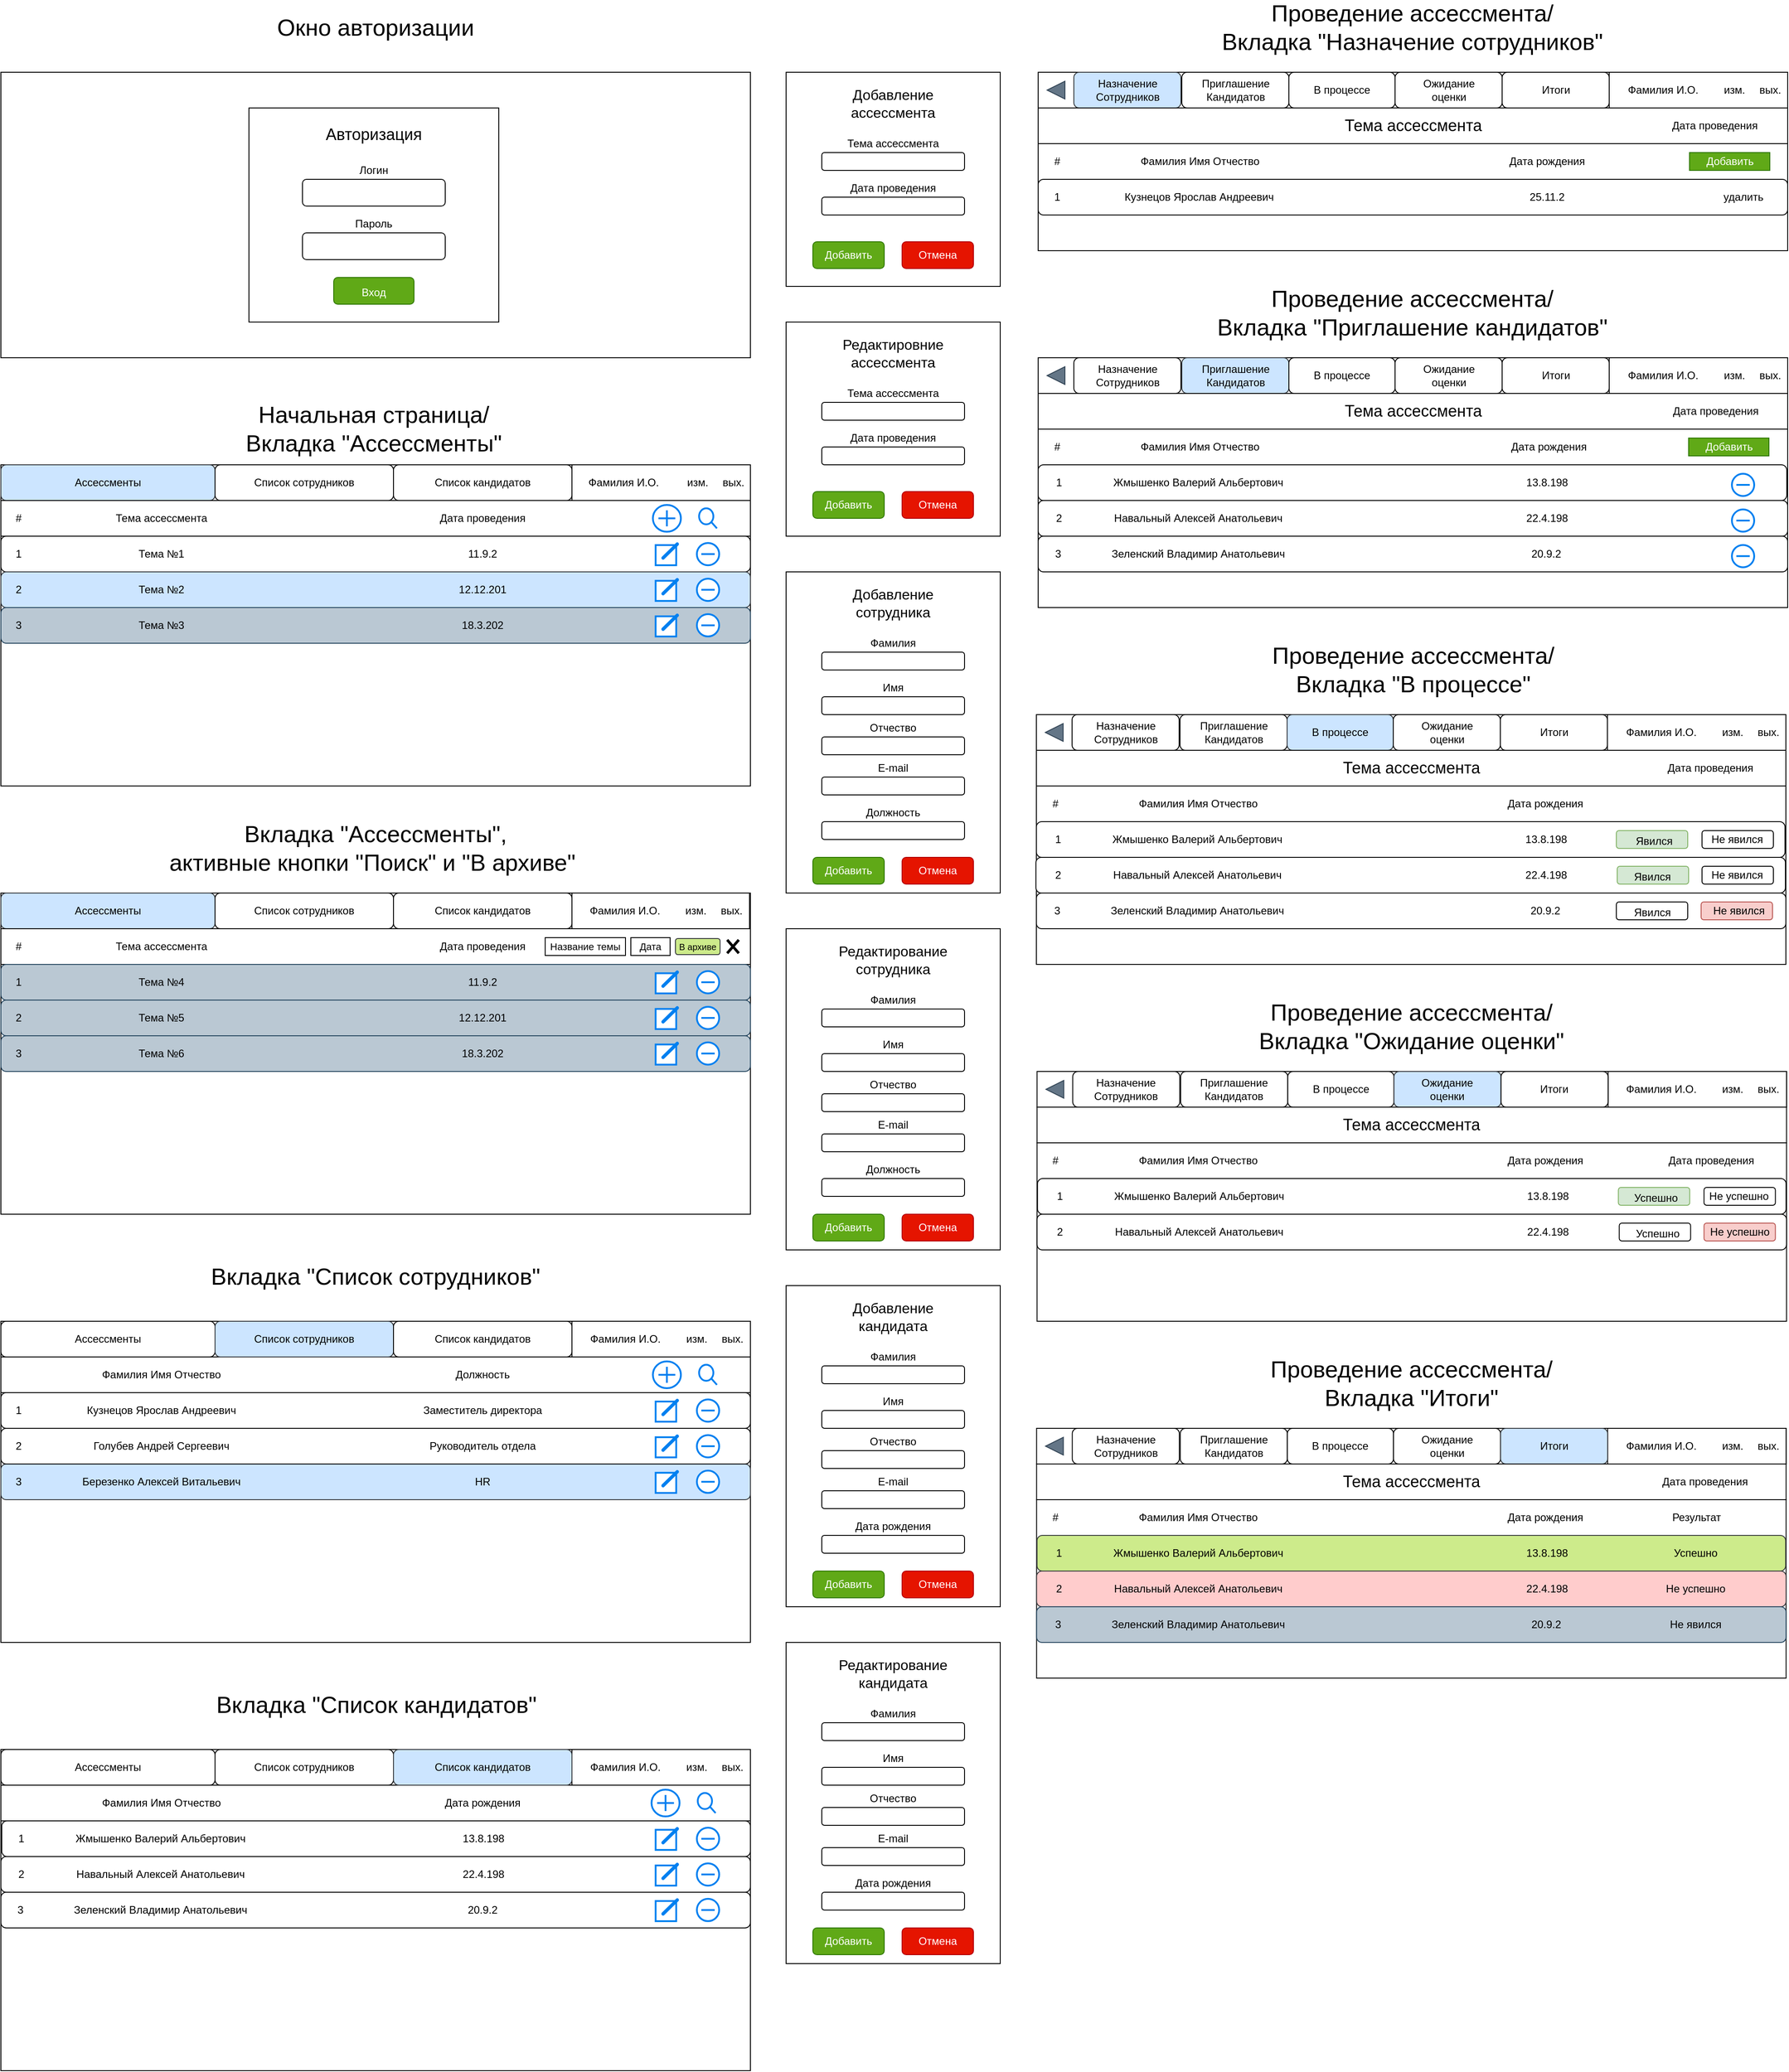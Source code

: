 <mxfile version="13.6.2" type="device" pages="3"><diagram id="MDbSRD69GA7V26XquPth" name="Макет"><mxGraphModel dx="1708" dy="2149" grid="1" gridSize="10" guides="1" tooltips="1" connect="1" arrows="1" fold="1" page="1" pageScale="1" pageWidth="827" pageHeight="1169" math="0" shadow="0"><root><mxCell id="0"/><mxCell id="1" parent="0"/><mxCell id="rd4I-OPYgOT4XfLrfMh1-262" value="" style="rounded=0;whiteSpace=wrap;html=1;fontSize=12;" parent="1" vertex="1"><mxGeometry x="1401.5" y="-870" width="840" height="120" as="geometry"/></mxCell><mxCell id="rd4I-OPYgOT4XfLrfMh1-105" value="" style="rounded=0;whiteSpace=wrap;html=1;" parent="1" vertex="1"><mxGeometry x="239" y="-430" width="840" height="280" as="geometry"/></mxCell><mxCell id="rd4I-OPYgOT4XfLrfMh1-2" value="" style="rounded=0;whiteSpace=wrap;html=1;" parent="1" vertex="1"><mxGeometry x="239" y="-510" width="800" height="40" as="geometry"/></mxCell><mxCell id="rd4I-OPYgOT4XfLrfMh1-4" value="" style="rounded=0;whiteSpace=wrap;html=1;" parent="1" vertex="1"><mxGeometry x="879" y="-510" width="200" height="40" as="geometry"/></mxCell><mxCell id="rd4I-OPYgOT4XfLrfMh1-9" value="Фамилия И.О." style="text;html=1;strokeColor=none;fillColor=none;align=center;verticalAlign=middle;whiteSpace=wrap;rounded=0;" parent="1" vertex="1"><mxGeometry x="889" y="-500" width="96" height="20" as="geometry"/></mxCell><mxCell id="rd4I-OPYgOT4XfLrfMh1-10" value="" style="rounded=1;whiteSpace=wrap;html=1;fillColor=#cce5ff;strokeColor=#36393d;" parent="1" vertex="1"><mxGeometry x="239" y="-510" width="240" height="40" as="geometry"/></mxCell><mxCell id="rd4I-OPYgOT4XfLrfMh1-20" value="" style="rounded=0;whiteSpace=wrap;html=1;" parent="1" vertex="1"><mxGeometry x="239" y="-470" width="840" height="40" as="geometry"/></mxCell><mxCell id="rd4I-OPYgOT4XfLrfMh1-22" value="#" style="text;html=1;strokeColor=none;fillColor=none;align=center;verticalAlign=middle;whiteSpace=wrap;rounded=0;" parent="1" vertex="1"><mxGeometry x="239" y="-460" width="40" height="20" as="geometry"/></mxCell><mxCell id="rd4I-OPYgOT4XfLrfMh1-25" value="Ассессменты" style="text;html=1;strokeColor=none;fillColor=none;align=center;verticalAlign=middle;whiteSpace=wrap;rounded=0;" parent="1" vertex="1"><mxGeometry x="249" y="-500" width="220" height="20" as="geometry"/></mxCell><mxCell id="rd4I-OPYgOT4XfLrfMh1-26" value="Тема ассессмента" style="text;html=1;strokeColor=none;fillColor=none;align=center;verticalAlign=middle;whiteSpace=wrap;rounded=0;" parent="1" vertex="1"><mxGeometry x="279" y="-460" width="280" height="20" as="geometry"/></mxCell><mxCell id="rd4I-OPYgOT4XfLrfMh1-29" value="Дата проведения" style="text;html=1;strokeColor=none;fillColor=none;align=center;verticalAlign=middle;whiteSpace=wrap;rounded=0;" parent="1" vertex="1"><mxGeometry x="708.5" y="-460" width="140" height="20" as="geometry"/></mxCell><mxCell id="rd4I-OPYgOT4XfLrfMh1-31" value="" style="rounded=1;whiteSpace=wrap;html=1;" parent="1" vertex="1"><mxGeometry x="239" y="-430" width="840" height="40" as="geometry"/></mxCell><mxCell id="rd4I-OPYgOT4XfLrfMh1-32" value="" style="rounded=1;whiteSpace=wrap;html=1;fillColor=#cce5ff;strokeColor=#36393d;" parent="1" vertex="1"><mxGeometry x="239" y="-390" width="840" height="40" as="geometry"/></mxCell><mxCell id="rd4I-OPYgOT4XfLrfMh1-33" value="" style="rounded=1;whiteSpace=wrap;html=1;fillColor=#bac8d3;strokeColor=#23445d;" parent="1" vertex="1"><mxGeometry x="239" y="-350" width="840" height="40" as="geometry"/></mxCell><mxCell id="rd4I-OPYgOT4XfLrfMh1-34" value="1" style="text;html=1;strokeColor=none;fillColor=none;align=center;verticalAlign=middle;whiteSpace=wrap;rounded=0;" parent="1" vertex="1"><mxGeometry x="239" y="-420" width="40" height="20" as="geometry"/></mxCell><mxCell id="rd4I-OPYgOT4XfLrfMh1-35" value="2" style="text;html=1;strokeColor=none;fillColor=none;align=center;verticalAlign=middle;whiteSpace=wrap;rounded=0;" parent="1" vertex="1"><mxGeometry x="239" y="-380" width="40" height="20" as="geometry"/></mxCell><mxCell id="rd4I-OPYgOT4XfLrfMh1-37" value="3" style="text;html=1;strokeColor=none;fillColor=none;align=center;verticalAlign=middle;whiteSpace=wrap;rounded=0;" parent="1" vertex="1"><mxGeometry x="239" y="-340" width="40" height="20" as="geometry"/></mxCell><mxCell id="rd4I-OPYgOT4XfLrfMh1-38" value="Тема №1" style="text;html=1;strokeColor=none;fillColor=none;align=center;verticalAlign=middle;whiteSpace=wrap;rounded=0;" parent="1" vertex="1"><mxGeometry x="279" y="-420" width="280" height="20" as="geometry"/></mxCell><mxCell id="rd4I-OPYgOT4XfLrfMh1-39" value="Тема №2" style="text;html=1;strokeColor=none;fillColor=none;align=center;verticalAlign=middle;whiteSpace=wrap;rounded=0;" parent="1" vertex="1"><mxGeometry x="279" y="-380" width="280" height="20" as="geometry"/></mxCell><mxCell id="rd4I-OPYgOT4XfLrfMh1-40" value="Тема №3" style="text;html=1;strokeColor=none;fillColor=none;align=center;verticalAlign=middle;whiteSpace=wrap;rounded=0;" parent="1" vertex="1"><mxGeometry x="279" y="-340" width="280" height="20" as="geometry"/></mxCell><mxCell id="rd4I-OPYgOT4XfLrfMh1-41" value="11.9.2" style="text;html=1;strokeColor=none;fillColor=none;align=center;verticalAlign=middle;whiteSpace=wrap;rounded=0;" parent="1" vertex="1"><mxGeometry x="708.5" y="-420" width="140" height="20" as="geometry"/></mxCell><mxCell id="rd4I-OPYgOT4XfLrfMh1-42" value="12.12.201" style="text;html=1;strokeColor=none;fillColor=none;align=center;verticalAlign=middle;whiteSpace=wrap;rounded=0;" parent="1" vertex="1"><mxGeometry x="708.5" y="-380" width="140" height="20" as="geometry"/></mxCell><mxCell id="rd4I-OPYgOT4XfLrfMh1-43" value="18.3.202" style="text;html=1;strokeColor=none;fillColor=none;align=center;verticalAlign=middle;whiteSpace=wrap;rounded=0;" parent="1" vertex="1"><mxGeometry x="708.5" y="-340" width="140" height="20" as="geometry"/></mxCell><mxCell id="rd4I-OPYgOT4XfLrfMh1-108" value="" style="rounded=0;whiteSpace=wrap;html=1;" parent="1" vertex="1"><mxGeometry x="239" y="-950" width="840" height="320" as="geometry"/></mxCell><mxCell id="rd4I-OPYgOT4XfLrfMh1-109" value="" style="rounded=0;whiteSpace=wrap;html=1;" parent="1" vertex="1"><mxGeometry x="517" y="-910" width="280" height="240" as="geometry"/></mxCell><mxCell id="rd4I-OPYgOT4XfLrfMh1-112" value="" style="rounded=1;whiteSpace=wrap;html=1;" parent="1" vertex="1"><mxGeometry x="577" y="-770" width="160" height="30" as="geometry"/></mxCell><mxCell id="rd4I-OPYgOT4XfLrfMh1-113" value="" style="rounded=1;whiteSpace=wrap;html=1;" parent="1" vertex="1"><mxGeometry x="577" y="-830" width="160" height="30" as="geometry"/></mxCell><mxCell id="rd4I-OPYgOT4XfLrfMh1-114" value="Логин" style="text;html=1;strokeColor=none;fillColor=none;align=center;verticalAlign=middle;whiteSpace=wrap;rounded=0;" parent="1" vertex="1"><mxGeometry x="577" y="-850" width="160" height="20" as="geometry"/></mxCell><mxCell id="rd4I-OPYgOT4XfLrfMh1-115" value="Пароль" style="text;html=1;strokeColor=none;fillColor=none;align=center;verticalAlign=middle;whiteSpace=wrap;rounded=0;" parent="1" vertex="1"><mxGeometry x="577" y="-790" width="160" height="20" as="geometry"/></mxCell><mxCell id="rd4I-OPYgOT4XfLrfMh1-116" value="Авторизация" style="text;html=1;strokeColor=none;fillColor=none;align=center;verticalAlign=middle;whiteSpace=wrap;rounded=0;fontSize=18;" parent="1" vertex="1"><mxGeometry x="577" y="-900" width="160" height="40" as="geometry"/></mxCell><mxCell id="rd4I-OPYgOT4XfLrfMh1-117" value="&lt;font style=&quot;font-size: 12px&quot;&gt;Вход&lt;/font&gt;" style="rounded=1;whiteSpace=wrap;html=1;fontSize=18;fillColor=#60a917;strokeColor=#2D7600;fontColor=#ffffff;" parent="1" vertex="1"><mxGeometry x="612" y="-720" width="90" height="30" as="geometry"/></mxCell><mxCell id="rd4I-OPYgOT4XfLrfMh1-153" value="" style="rounded=0;whiteSpace=wrap;html=1;fontSize=16;" parent="1" vertex="1"><mxGeometry x="239" y="450" width="840" height="360" as="geometry"/></mxCell><mxCell id="rd4I-OPYgOT4XfLrfMh1-165" value="" style="rounded=0;whiteSpace=wrap;html=1;" parent="1" vertex="1"><mxGeometry x="239" y="490" width="840" height="40" as="geometry"/></mxCell><mxCell id="rd4I-OPYgOT4XfLrfMh1-166" value="" style="rounded=1;whiteSpace=wrap;html=1;fillColor=#cce5ff;strokeColor=#36393d;" parent="1" vertex="1"><mxGeometry x="239" y="610" width="840" height="40" as="geometry"/></mxCell><mxCell id="rd4I-OPYgOT4XfLrfMh1-167" value="" style="rounded=1;whiteSpace=wrap;html=1;" parent="1" vertex="1"><mxGeometry x="239" y="570" width="840" height="40" as="geometry"/></mxCell><mxCell id="rd4I-OPYgOT4XfLrfMh1-168" value="" style="rounded=1;whiteSpace=wrap;html=1;" parent="1" vertex="1"><mxGeometry x="239" y="530" width="840" height="40" as="geometry"/></mxCell><mxCell id="rd4I-OPYgOT4XfLrfMh1-169" value="1" style="text;html=1;strokeColor=none;fillColor=none;align=center;verticalAlign=middle;whiteSpace=wrap;rounded=0;" parent="1" vertex="1"><mxGeometry x="239" y="540" width="40" height="20" as="geometry"/></mxCell><mxCell id="rd4I-OPYgOT4XfLrfMh1-170" value="2" style="text;html=1;strokeColor=none;fillColor=none;align=center;verticalAlign=middle;whiteSpace=wrap;rounded=0;" parent="1" vertex="1"><mxGeometry x="239" y="580" width="40" height="20" as="geometry"/></mxCell><mxCell id="rd4I-OPYgOT4XfLrfMh1-171" value="3" style="text;html=1;strokeColor=none;fillColor=none;align=center;verticalAlign=middle;whiteSpace=wrap;rounded=0;" parent="1" vertex="1"><mxGeometry x="239" y="620" width="40" height="20" as="geometry"/></mxCell><mxCell id="rd4I-OPYgOT4XfLrfMh1-172" value="Фамилия Имя Отчество" style="text;html=1;strokeColor=none;fillColor=none;align=center;verticalAlign=middle;whiteSpace=wrap;rounded=0;" parent="1" vertex="1"><mxGeometry x="279" y="500" width="280" height="20" as="geometry"/></mxCell><mxCell id="rd4I-OPYgOT4XfLrfMh1-173" value="Кузнецов Ярослав Андреевич" style="text;html=1;strokeColor=none;fillColor=none;align=center;verticalAlign=middle;whiteSpace=wrap;rounded=0;" parent="1" vertex="1"><mxGeometry x="279" y="540" width="280" height="20" as="geometry"/></mxCell><mxCell id="rd4I-OPYgOT4XfLrfMh1-174" value="Голубев Андрей Сергеевич" style="text;html=1;strokeColor=none;fillColor=none;align=center;verticalAlign=middle;whiteSpace=wrap;rounded=0;" parent="1" vertex="1"><mxGeometry x="279" y="580" width="280" height="20" as="geometry"/></mxCell><mxCell id="rd4I-OPYgOT4XfLrfMh1-175" value="Березенко Алексей Витальевич" style="text;html=1;strokeColor=none;fillColor=none;align=center;verticalAlign=middle;whiteSpace=wrap;rounded=0;" parent="1" vertex="1"><mxGeometry x="279" y="620" width="280" height="20" as="geometry"/></mxCell><mxCell id="rd4I-OPYgOT4XfLrfMh1-182" value="Должность" style="text;html=1;strokeColor=none;fillColor=none;align=center;verticalAlign=middle;whiteSpace=wrap;rounded=0;" parent="1" vertex="1"><mxGeometry x="708.5" y="500" width="140" height="20" as="geometry"/></mxCell><mxCell id="rd4I-OPYgOT4XfLrfMh1-183" value="Заместитель директора" style="text;html=1;strokeColor=none;fillColor=none;align=center;verticalAlign=middle;whiteSpace=wrap;rounded=0;" parent="1" vertex="1"><mxGeometry x="708.5" y="540" width="140" height="20" as="geometry"/></mxCell><mxCell id="rd4I-OPYgOT4XfLrfMh1-184" value="Руководитель отдела" style="text;html=1;strokeColor=none;fillColor=none;align=center;verticalAlign=middle;whiteSpace=wrap;rounded=0;" parent="1" vertex="1"><mxGeometry x="708.5" y="580" width="140" height="20" as="geometry"/></mxCell><mxCell id="rd4I-OPYgOT4XfLrfMh1-185" value="HR" style="text;html=1;strokeColor=none;fillColor=none;align=center;verticalAlign=middle;whiteSpace=wrap;rounded=0;" parent="1" vertex="1"><mxGeometry x="708.5" y="620" width="140" height="20" as="geometry"/></mxCell><mxCell id="rd4I-OPYgOT4XfLrfMh1-191" value="" style="rounded=0;whiteSpace=wrap;html=1;" parent="1" vertex="1"><mxGeometry x="1401.5" y="-950" width="840" height="40" as="geometry"/></mxCell><mxCell id="rd4I-OPYgOT4XfLrfMh1-193" value="" style="rounded=0;whiteSpace=wrap;html=1;" parent="1" vertex="1"><mxGeometry x="2041.5" y="-950" width="200" height="40" as="geometry"/></mxCell><mxCell id="rd4I-OPYgOT4XfLrfMh1-194" value="Фамилия И.О." style="text;html=1;strokeColor=none;fillColor=none;align=center;verticalAlign=middle;whiteSpace=wrap;rounded=0;" parent="1" vertex="1"><mxGeometry x="2051.5" y="-940" width="100" height="20" as="geometry"/></mxCell><mxCell id="rd4I-OPYgOT4XfLrfMh1-195" value="" style="rounded=1;whiteSpace=wrap;html=1;fontSize=12;" parent="1" vertex="1"><mxGeometry x="1562.5" y="-950" width="120" height="40" as="geometry"/></mxCell><mxCell id="rd4I-OPYgOT4XfLrfMh1-196" value="" style="rounded=1;whiteSpace=wrap;html=1;fontSize=12;" parent="1" vertex="1"><mxGeometry x="1682.5" y="-950" width="119" height="40" as="geometry"/></mxCell><mxCell id="rd4I-OPYgOT4XfLrfMh1-197" value="" style="rounded=1;whiteSpace=wrap;html=1;fontSize=12;" parent="1" vertex="1"><mxGeometry x="1801.5" y="-950" width="120" height="40" as="geometry"/></mxCell><mxCell id="rd4I-OPYgOT4XfLrfMh1-198" value="" style="rounded=1;whiteSpace=wrap;html=1;fontSize=12;" parent="1" vertex="1"><mxGeometry x="1921.5" y="-950" width="120" height="40" as="geometry"/></mxCell><mxCell id="rd4I-OPYgOT4XfLrfMh1-201" value="" style="rounded=1;whiteSpace=wrap;html=1;fontSize=12;fillColor=#cce5ff;strokeColor=#36393d;" parent="1" vertex="1"><mxGeometry x="1441.5" y="-950" width="120" height="40" as="geometry"/></mxCell><mxCell id="rd4I-OPYgOT4XfLrfMh1-202" value="Назначение&lt;br&gt;Сотрудников" style="text;html=1;strokeColor=none;fillColor=none;align=center;verticalAlign=middle;whiteSpace=wrap;rounded=0;fontSize=12;" parent="1" vertex="1"><mxGeometry x="1451.5" y="-950" width="100" height="40" as="geometry"/></mxCell><mxCell id="rd4I-OPYgOT4XfLrfMh1-203" value="Приглашение&lt;br&gt;Кандидатов" style="text;html=1;strokeColor=none;fillColor=none;align=center;verticalAlign=middle;whiteSpace=wrap;rounded=0;fontSize=12;" parent="1" vertex="1"><mxGeometry x="1572.5" y="-950" width="100" height="40" as="geometry"/></mxCell><mxCell id="rd4I-OPYgOT4XfLrfMh1-204" value="В процессе" style="text;html=1;strokeColor=none;fillColor=none;align=center;verticalAlign=middle;whiteSpace=wrap;rounded=0;fontSize=12;" parent="1" vertex="1"><mxGeometry x="1692" y="-950" width="100" height="40" as="geometry"/></mxCell><mxCell id="rd4I-OPYgOT4XfLrfMh1-205" value="Ожидание оценки" style="text;html=1;strokeColor=none;fillColor=none;align=center;verticalAlign=middle;whiteSpace=wrap;rounded=0;fontSize=12;" parent="1" vertex="1"><mxGeometry x="1811.5" y="-950" width="100" height="40" as="geometry"/></mxCell><mxCell id="rd4I-OPYgOT4XfLrfMh1-206" value="Итоги" style="text;html=1;strokeColor=none;fillColor=none;align=center;verticalAlign=middle;whiteSpace=wrap;rounded=0;fontSize=12;" parent="1" vertex="1"><mxGeometry x="1931.5" y="-950" width="100" height="40" as="geometry"/></mxCell><mxCell id="rd4I-OPYgOT4XfLrfMh1-208" value="" style="rounded=0;whiteSpace=wrap;html=1;fontSize=12;" parent="1" vertex="1"><mxGeometry x="1401.5" y="-910" width="840" height="40" as="geometry"/></mxCell><mxCell id="rd4I-OPYgOT4XfLrfMh1-209" value="Добавить" style="text;html=1;strokeColor=#2D7600;fillColor=#60a917;align=center;verticalAlign=middle;whiteSpace=wrap;rounded=0;fontSize=12;fontColor=#ffffff;" parent="1" vertex="1"><mxGeometry x="2131.5" y="-860" width="90" height="20" as="geometry"/></mxCell><mxCell id="rd4I-OPYgOT4XfLrfMh1-210" value="" style="rounded=1;whiteSpace=wrap;html=1;fontSize=12;" parent="1" vertex="1"><mxGeometry x="1401.5" y="-830" width="840" height="40" as="geometry"/></mxCell><mxCell id="rd4I-OPYgOT4XfLrfMh1-211" value="1" style="text;html=1;strokeColor=none;fillColor=none;align=center;verticalAlign=middle;whiteSpace=wrap;rounded=0;" parent="1" vertex="1"><mxGeometry x="1849.5" y="-190" width="40" height="20" as="geometry"/></mxCell><mxCell id="rd4I-OPYgOT4XfLrfMh1-214" value="Кузнецов Ярослав Андреевич" style="text;html=1;strokeColor=none;fillColor=none;align=center;verticalAlign=middle;whiteSpace=wrap;rounded=0;" parent="1" vertex="1"><mxGeometry x="1441.5" y="-820" width="280" height="20" as="geometry"/></mxCell><mxCell id="rd4I-OPYgOT4XfLrfMh1-215" value="удалить" style="text;html=1;strokeColor=none;fillColor=none;align=center;verticalAlign=middle;whiteSpace=wrap;rounded=0;" parent="1" vertex="1"><mxGeometry x="2151.5" y="-820" width="80" height="20" as="geometry"/></mxCell><mxCell id="rd4I-OPYgOT4XfLrfMh1-216" value="25.11.2" style="text;html=1;strokeColor=none;fillColor=none;align=center;verticalAlign=middle;whiteSpace=wrap;rounded=0;" parent="1" vertex="1"><mxGeometry x="1901.5" y="-820" width="140" height="20" as="geometry"/></mxCell><mxCell id="rd4I-OPYgOT4XfLrfMh1-218" value="Фамилия Имя Отчество" style="text;html=1;strokeColor=none;fillColor=none;align=center;verticalAlign=middle;whiteSpace=wrap;rounded=0;" parent="1" vertex="1"><mxGeometry x="1442.5" y="-860" width="280" height="20" as="geometry"/></mxCell><mxCell id="rd4I-OPYgOT4XfLrfMh1-220" value="1" style="text;html=1;strokeColor=none;fillColor=none;align=center;verticalAlign=middle;whiteSpace=wrap;rounded=0;" parent="1" vertex="1"><mxGeometry x="1402.5" y="-820" width="40" height="20" as="geometry"/></mxCell><mxCell id="rd4I-OPYgOT4XfLrfMh1-221" value="#" style="text;html=1;strokeColor=none;fillColor=none;align=center;verticalAlign=middle;whiteSpace=wrap;rounded=0;" parent="1" vertex="1"><mxGeometry x="1402.5" y="-860" width="40" height="20" as="geometry"/></mxCell><mxCell id="rd4I-OPYgOT4XfLrfMh1-225" value="" style="html=1;shadow=0;dashed=0;align=center;verticalAlign=middle;shape=mxgraph.arrows2.arrow;dy=0.6;dx=40;flipH=1;notch=0;fillColor=#647687;strokeColor=#314354;fontColor=#ffffff;" parent="1" vertex="1"><mxGeometry x="1411.5" y="-940" width="20" height="20" as="geometry"/></mxCell><mxCell id="rd4I-OPYgOT4XfLrfMh1-228" value="" style="rounded=1;whiteSpace=wrap;html=1;" parent="1" vertex="1"><mxGeometry x="479" y="-510" width="200" height="40" as="geometry"/></mxCell><mxCell id="rd4I-OPYgOT4XfLrfMh1-229" value="" style="rounded=1;whiteSpace=wrap;html=1;" parent="1" vertex="1"><mxGeometry x="679" y="-510" width="200" height="40" as="geometry"/></mxCell><mxCell id="rd4I-OPYgOT4XfLrfMh1-230" value="Список сотрудников" style="text;html=1;strokeColor=none;fillColor=none;align=center;verticalAlign=middle;whiteSpace=wrap;rounded=0;" parent="1" vertex="1"><mxGeometry x="489" y="-500" width="180" height="20" as="geometry"/></mxCell><mxCell id="rd4I-OPYgOT4XfLrfMh1-231" value="Список кандидатов" style="text;html=1;strokeColor=none;fillColor=none;align=center;verticalAlign=middle;whiteSpace=wrap;rounded=0;" parent="1" vertex="1"><mxGeometry x="689" y="-500" width="180" height="20" as="geometry"/></mxCell><mxCell id="rd4I-OPYgOT4XfLrfMh1-242" value="вых." style="text;html=1;strokeColor=none;fillColor=none;align=center;verticalAlign=middle;whiteSpace=wrap;rounded=0;fontSize=12;" parent="1" vertex="1"><mxGeometry x="1040" y="-500" width="40" height="20" as="geometry"/></mxCell><mxCell id="rd4I-OPYgOT4XfLrfMh1-243" value="изм." style="text;html=1;strokeColor=none;fillColor=none;align=center;verticalAlign=middle;whiteSpace=wrap;rounded=0;fontSize=12;" parent="1" vertex="1"><mxGeometry x="1000" y="-500" width="40" height="20" as="geometry"/></mxCell><mxCell id="rd4I-OPYgOT4XfLrfMh1-261" value="Дата рождения" style="text;html=1;strokeColor=none;fillColor=none;align=center;verticalAlign=middle;whiteSpace=wrap;rounded=0;" parent="1" vertex="1"><mxGeometry x="1901.5" y="-860" width="140" height="20" as="geometry"/></mxCell><mxCell id="rd4I-OPYgOT4XfLrfMh1-265" value="Тема ассессмента" style="text;html=1;strokeColor=none;fillColor=none;align=center;verticalAlign=middle;whiteSpace=wrap;rounded=0;fontSize=18;" parent="1" vertex="1"><mxGeometry x="1401.5" y="-900" width="840" height="20" as="geometry"/></mxCell><mxCell id="rd4I-OPYgOT4XfLrfMh1-266" value="изм." style="text;html=1;strokeColor=none;fillColor=none;align=center;verticalAlign=middle;whiteSpace=wrap;rounded=0;fontSize=12;" parent="1" vertex="1"><mxGeometry x="2161.5" y="-940" width="40" height="20" as="geometry"/></mxCell><mxCell id="rd4I-OPYgOT4XfLrfMh1-267" value="вых." style="text;html=1;strokeColor=none;fillColor=none;align=center;verticalAlign=middle;whiteSpace=wrap;rounded=0;fontSize=12;" parent="1" vertex="1"><mxGeometry x="2201.5" y="-940" width="40" height="20" as="geometry"/></mxCell><mxCell id="rd4I-OPYgOT4XfLrfMh1-428" value="" style="rounded=0;whiteSpace=wrap;html=1;fontSize=12;" parent="1" vertex="1"><mxGeometry x="1401.5" y="-550" width="840" height="200" as="geometry"/></mxCell><mxCell id="rd4I-OPYgOT4XfLrfMh1-429" value="" style="rounded=0;whiteSpace=wrap;html=1;" parent="1" vertex="1"><mxGeometry x="1401.5" y="-630" width="840" height="40" as="geometry"/></mxCell><mxCell id="rd4I-OPYgOT4XfLrfMh1-430" value="" style="rounded=0;whiteSpace=wrap;html=1;" parent="1" vertex="1"><mxGeometry x="2041.5" y="-630" width="200" height="40" as="geometry"/></mxCell><mxCell id="rd4I-OPYgOT4XfLrfMh1-431" value="Фамилия И.О." style="text;html=1;strokeColor=none;fillColor=none;align=center;verticalAlign=middle;whiteSpace=wrap;rounded=0;" parent="1" vertex="1"><mxGeometry x="2051.5" y="-620" width="100" height="20" as="geometry"/></mxCell><mxCell id="rd4I-OPYgOT4XfLrfMh1-432" value="" style="rounded=1;whiteSpace=wrap;html=1;fontSize=12;fillColor=#cce5ff;strokeColor=#36393d;" parent="1" vertex="1"><mxGeometry x="1562.5" y="-630" width="120" height="40" as="geometry"/></mxCell><mxCell id="rd4I-OPYgOT4XfLrfMh1-433" value="" style="rounded=1;whiteSpace=wrap;html=1;fontSize=12;" parent="1" vertex="1"><mxGeometry x="1682.5" y="-630" width="119" height="40" as="geometry"/></mxCell><mxCell id="rd4I-OPYgOT4XfLrfMh1-434" value="" style="rounded=1;whiteSpace=wrap;html=1;fontSize=12;" parent="1" vertex="1"><mxGeometry x="1801.5" y="-630" width="120" height="40" as="geometry"/></mxCell><mxCell id="rd4I-OPYgOT4XfLrfMh1-435" value="" style="rounded=1;whiteSpace=wrap;html=1;fontSize=12;" parent="1" vertex="1"><mxGeometry x="1921.5" y="-630" width="120" height="40" as="geometry"/></mxCell><mxCell id="rd4I-OPYgOT4XfLrfMh1-436" value="" style="rounded=1;whiteSpace=wrap;html=1;fontSize=12;" parent="1" vertex="1"><mxGeometry x="1441.5" y="-630" width="120" height="40" as="geometry"/></mxCell><mxCell id="rd4I-OPYgOT4XfLrfMh1-437" value="Назначение&lt;br&gt;Сотрудников" style="text;html=1;strokeColor=none;fillColor=none;align=center;verticalAlign=middle;whiteSpace=wrap;rounded=0;fontSize=12;" parent="1" vertex="1"><mxGeometry x="1451.5" y="-630" width="100" height="40" as="geometry"/></mxCell><mxCell id="rd4I-OPYgOT4XfLrfMh1-438" value="Приглашение&lt;br&gt;Кандидатов" style="text;html=1;strokeColor=none;fillColor=none;align=center;verticalAlign=middle;whiteSpace=wrap;rounded=0;fontSize=12;" parent="1" vertex="1"><mxGeometry x="1572.5" y="-630" width="100" height="40" as="geometry"/></mxCell><mxCell id="rd4I-OPYgOT4XfLrfMh1-439" value="В процессе" style="text;html=1;strokeColor=none;fillColor=none;align=center;verticalAlign=middle;whiteSpace=wrap;rounded=0;fontSize=12;" parent="1" vertex="1"><mxGeometry x="1692" y="-630" width="100" height="40" as="geometry"/></mxCell><mxCell id="rd4I-OPYgOT4XfLrfMh1-440" value="Ожидание оценки" style="text;html=1;strokeColor=none;fillColor=none;align=center;verticalAlign=middle;whiteSpace=wrap;rounded=0;fontSize=12;" parent="1" vertex="1"><mxGeometry x="1811.5" y="-630" width="100" height="40" as="geometry"/></mxCell><mxCell id="rd4I-OPYgOT4XfLrfMh1-441" value="Итоги" style="text;html=1;strokeColor=none;fillColor=none;align=center;verticalAlign=middle;whiteSpace=wrap;rounded=0;fontSize=12;" parent="1" vertex="1"><mxGeometry x="1931.5" y="-630" width="100" height="40" as="geometry"/></mxCell><mxCell id="rd4I-OPYgOT4XfLrfMh1-442" value="" style="rounded=0;whiteSpace=wrap;html=1;fontSize=12;" parent="1" vertex="1"><mxGeometry x="1401.5" y="-590" width="840" height="40" as="geometry"/></mxCell><mxCell id="rd4I-OPYgOT4XfLrfMh1-443" value="Добавить" style="text;html=1;strokeColor=#2D7600;fillColor=#60a917;align=center;verticalAlign=middle;whiteSpace=wrap;rounded=0;fontSize=12;fontColor=#ffffff;" parent="1" vertex="1"><mxGeometry x="1957.5" y="-490" width="90" height="20" as="geometry"/></mxCell><mxCell id="rd4I-OPYgOT4XfLrfMh1-444" value="" style="rounded=1;whiteSpace=wrap;html=1;fontSize=12;" parent="1" vertex="1"><mxGeometry x="1401.5" y="-510" width="839" height="40" as="geometry"/></mxCell><mxCell id="rd4I-OPYgOT4XfLrfMh1-445" value="Жмышенко Валерий Альбертович" style="text;html=1;strokeColor=none;fillColor=none;align=center;verticalAlign=middle;whiteSpace=wrap;rounded=0;" parent="1" vertex="1"><mxGeometry x="1440.5" y="-500" width="280" height="20" as="geometry"/></mxCell><mxCell id="rd4I-OPYgOT4XfLrfMh1-446" value="удалить" style="text;html=1;strokeColor=none;fillColor=none;align=center;verticalAlign=middle;whiteSpace=wrap;rounded=0;" parent="1" vertex="1"><mxGeometry x="1977.5" y="-450" width="80" height="20" as="geometry"/></mxCell><mxCell id="rd4I-OPYgOT4XfLrfMh1-447" value="13.8.198" style="text;html=1;strokeColor=none;fillColor=none;align=center;verticalAlign=middle;whiteSpace=wrap;rounded=0;" parent="1" vertex="1"><mxGeometry x="1727.5" y="-450" width="140" height="20" as="geometry"/></mxCell><mxCell id="rd4I-OPYgOT4XfLrfMh1-448" value="Фамилия Имя Отчество" style="text;html=1;strokeColor=none;fillColor=none;align=center;verticalAlign=middle;whiteSpace=wrap;rounded=0;" parent="1" vertex="1"><mxGeometry x="1442.5" y="-540" width="280" height="20" as="geometry"/></mxCell><mxCell id="rd4I-OPYgOT4XfLrfMh1-449" value="1" style="text;html=1;strokeColor=none;fillColor=none;align=center;verticalAlign=middle;whiteSpace=wrap;rounded=0;" parent="1" vertex="1"><mxGeometry x="1404.5" y="-500" width="40" height="20" as="geometry"/></mxCell><mxCell id="rd4I-OPYgOT4XfLrfMh1-450" value="#" style="text;html=1;strokeColor=none;fillColor=none;align=center;verticalAlign=middle;whiteSpace=wrap;rounded=0;" parent="1" vertex="1"><mxGeometry x="1402.5" y="-540" width="40" height="20" as="geometry"/></mxCell><mxCell id="rd4I-OPYgOT4XfLrfMh1-451" value="" style="html=1;shadow=0;dashed=0;align=center;verticalAlign=middle;shape=mxgraph.arrows2.arrow;dy=0.6;dx=40;flipH=1;notch=0;fillColor=#647687;strokeColor=#314354;fontColor=#ffffff;" parent="1" vertex="1"><mxGeometry x="1411.5" y="-620" width="20" height="20" as="geometry"/></mxCell><mxCell id="rd4I-OPYgOT4XfLrfMh1-453" value="Тема ассессмента" style="text;html=1;strokeColor=none;fillColor=none;align=center;verticalAlign=middle;whiteSpace=wrap;rounded=0;fontSize=18;" parent="1" vertex="1"><mxGeometry x="1401.5" y="-580" width="840" height="20" as="geometry"/></mxCell><mxCell id="rd4I-OPYgOT4XfLrfMh1-454" value="изм." style="text;html=1;strokeColor=none;fillColor=none;align=center;verticalAlign=middle;whiteSpace=wrap;rounded=0;fontSize=12;" parent="1" vertex="1"><mxGeometry x="2161.5" y="-620" width="40" height="20" as="geometry"/></mxCell><mxCell id="rd4I-OPYgOT4XfLrfMh1-455" value="вых." style="text;html=1;strokeColor=none;fillColor=none;align=center;verticalAlign=middle;whiteSpace=wrap;rounded=0;fontSize=12;" parent="1" vertex="1"><mxGeometry x="2201.5" y="-620" width="40" height="20" as="geometry"/></mxCell><mxCell id="rd4I-OPYgOT4XfLrfMh1-456" value="" style="rounded=0;whiteSpace=wrap;html=1;fontSize=12;" parent="1" vertex="1"><mxGeometry x="1399.5" y="-150" width="840" height="200" as="geometry"/></mxCell><mxCell id="rd4I-OPYgOT4XfLrfMh1-457" value="" style="rounded=0;whiteSpace=wrap;html=1;" parent="1" vertex="1"><mxGeometry x="1399.5" y="-230" width="840" height="40" as="geometry"/></mxCell><mxCell id="rd4I-OPYgOT4XfLrfMh1-458" value="" style="rounded=0;whiteSpace=wrap;html=1;" parent="1" vertex="1"><mxGeometry x="2039.5" y="-230" width="200" height="40" as="geometry"/></mxCell><mxCell id="rd4I-OPYgOT4XfLrfMh1-459" value="Фамилия И.О." style="text;html=1;strokeColor=none;fillColor=none;align=center;verticalAlign=middle;whiteSpace=wrap;rounded=0;" parent="1" vertex="1"><mxGeometry x="2049.5" y="-220" width="100" height="20" as="geometry"/></mxCell><mxCell id="rd4I-OPYgOT4XfLrfMh1-460" value="" style="rounded=1;whiteSpace=wrap;html=1;fontSize=12;" parent="1" vertex="1"><mxGeometry x="1560.5" y="-230" width="120" height="40" as="geometry"/></mxCell><mxCell id="rd4I-OPYgOT4XfLrfMh1-461" value="" style="rounded=1;whiteSpace=wrap;html=1;fontSize=12;fillColor=#cce5ff;strokeColor=#36393d;" parent="1" vertex="1"><mxGeometry x="1680.5" y="-230" width="119" height="40" as="geometry"/></mxCell><mxCell id="rd4I-OPYgOT4XfLrfMh1-462" value="" style="rounded=1;whiteSpace=wrap;html=1;fontSize=12;" parent="1" vertex="1"><mxGeometry x="1799.5" y="-230" width="120" height="40" as="geometry"/></mxCell><mxCell id="rd4I-OPYgOT4XfLrfMh1-463" value="" style="rounded=1;whiteSpace=wrap;html=1;fontSize=12;" parent="1" vertex="1"><mxGeometry x="1919.5" y="-230" width="120" height="40" as="geometry"/></mxCell><mxCell id="rd4I-OPYgOT4XfLrfMh1-464" value="" style="rounded=1;whiteSpace=wrap;html=1;fontSize=12;" parent="1" vertex="1"><mxGeometry x="1439.5" y="-230" width="120" height="40" as="geometry"/></mxCell><mxCell id="rd4I-OPYgOT4XfLrfMh1-465" value="Назначение&lt;br&gt;Сотрудников" style="text;html=1;align=center;verticalAlign=middle;whiteSpace=wrap;rounded=0;fontSize=12;" parent="1" vertex="1"><mxGeometry x="1449.5" y="-230" width="100" height="40" as="geometry"/></mxCell><mxCell id="rd4I-OPYgOT4XfLrfMh1-466" value="Приглашение&lt;br&gt;Кандидатов" style="text;html=1;strokeColor=none;fillColor=none;align=center;verticalAlign=middle;whiteSpace=wrap;rounded=0;fontSize=12;" parent="1" vertex="1"><mxGeometry x="1570.5" y="-230" width="100" height="40" as="geometry"/></mxCell><mxCell id="rd4I-OPYgOT4XfLrfMh1-467" value="В процессе" style="text;html=1;strokeColor=none;fillColor=none;align=center;verticalAlign=middle;whiteSpace=wrap;rounded=0;fontSize=12;" parent="1" vertex="1"><mxGeometry x="1690" y="-230" width="100" height="40" as="geometry"/></mxCell><mxCell id="rd4I-OPYgOT4XfLrfMh1-468" value="Ожидание оценки" style="text;html=1;strokeColor=none;fillColor=none;align=center;verticalAlign=middle;whiteSpace=wrap;rounded=0;fontSize=12;" parent="1" vertex="1"><mxGeometry x="1809.5" y="-230" width="100" height="40" as="geometry"/></mxCell><mxCell id="rd4I-OPYgOT4XfLrfMh1-469" value="Итоги" style="text;html=1;strokeColor=none;fillColor=none;align=center;verticalAlign=middle;whiteSpace=wrap;rounded=0;fontSize=12;" parent="1" vertex="1"><mxGeometry x="1929.5" y="-230" width="100" height="40" as="geometry"/></mxCell><mxCell id="rd4I-OPYgOT4XfLrfMh1-470" value="" style="rounded=0;whiteSpace=wrap;html=1;fontSize=12;" parent="1" vertex="1"><mxGeometry x="1399.5" y="-190" width="840" height="40" as="geometry"/></mxCell><mxCell id="rd4I-OPYgOT4XfLrfMh1-476" value="Фамилия Имя Отчество" style="text;html=1;strokeColor=none;fillColor=none;align=center;verticalAlign=middle;whiteSpace=wrap;rounded=0;" parent="1" vertex="1"><mxGeometry x="1440.5" y="-140" width="280" height="20" as="geometry"/></mxCell><mxCell id="rd4I-OPYgOT4XfLrfMh1-478" value="#" style="text;html=1;strokeColor=none;fillColor=none;align=center;verticalAlign=middle;whiteSpace=wrap;rounded=0;" parent="1" vertex="1"><mxGeometry x="1400.5" y="-140" width="40" height="20" as="geometry"/></mxCell><mxCell id="rd4I-OPYgOT4XfLrfMh1-479" value="" style="html=1;shadow=0;dashed=0;align=center;verticalAlign=middle;shape=mxgraph.arrows2.arrow;dy=0.6;dx=40;flipH=1;notch=0;fillColor=#647687;strokeColor=#314354;fontColor=#ffffff;" parent="1" vertex="1"><mxGeometry x="1409.5" y="-220" width="20" height="20" as="geometry"/></mxCell><mxCell id="rd4I-OPYgOT4XfLrfMh1-480" value="Дата рождения" style="text;html=1;strokeColor=none;fillColor=none;align=center;verticalAlign=middle;whiteSpace=wrap;rounded=0;" parent="1" vertex="1"><mxGeometry x="1899.5" y="-140" width="140" height="20" as="geometry"/></mxCell><mxCell id="rd4I-OPYgOT4XfLrfMh1-481" value="Тема ассессмента" style="text;html=1;strokeColor=none;fillColor=none;align=center;verticalAlign=middle;whiteSpace=wrap;rounded=0;fontSize=18;" parent="1" vertex="1"><mxGeometry x="1399.5" y="-180" width="840" height="20" as="geometry"/></mxCell><mxCell id="rd4I-OPYgOT4XfLrfMh1-482" value="изм." style="text;html=1;strokeColor=none;fillColor=none;align=center;verticalAlign=middle;whiteSpace=wrap;rounded=0;fontSize=12;" parent="1" vertex="1"><mxGeometry x="2159.5" y="-220" width="40" height="20" as="geometry"/></mxCell><mxCell id="rd4I-OPYgOT4XfLrfMh1-483" value="вых." style="text;html=1;strokeColor=none;fillColor=none;align=center;verticalAlign=middle;whiteSpace=wrap;rounded=0;fontSize=12;" parent="1" vertex="1"><mxGeometry x="2199.5" y="-220" width="40" height="20" as="geometry"/></mxCell><mxCell id="rd4I-OPYgOT4XfLrfMh1-506" value="1" style="text;html=1;strokeColor=none;fillColor=none;align=center;verticalAlign=middle;whiteSpace=wrap;rounded=0;" parent="1" vertex="1"><mxGeometry x="1850.25" y="210" width="40" height="20" as="geometry"/></mxCell><mxCell id="rd4I-OPYgOT4XfLrfMh1-507" value="" style="rounded=0;whiteSpace=wrap;html=1;fontSize=12;" parent="1" vertex="1"><mxGeometry x="1400.25" y="250" width="840" height="200" as="geometry"/></mxCell><mxCell id="rd4I-OPYgOT4XfLrfMh1-508" value="" style="rounded=0;whiteSpace=wrap;html=1;" parent="1" vertex="1"><mxGeometry x="1400.25" y="170" width="840" height="40" as="geometry"/></mxCell><mxCell id="rd4I-OPYgOT4XfLrfMh1-509" value="" style="rounded=0;whiteSpace=wrap;html=1;" parent="1" vertex="1"><mxGeometry x="2040.25" y="170" width="200" height="40" as="geometry"/></mxCell><mxCell id="rd4I-OPYgOT4XfLrfMh1-510" value="Фамилия И.О." style="text;html=1;strokeColor=none;fillColor=none;align=center;verticalAlign=middle;whiteSpace=wrap;rounded=0;" parent="1" vertex="1"><mxGeometry x="2050.25" y="180" width="100" height="20" as="geometry"/></mxCell><mxCell id="rd4I-OPYgOT4XfLrfMh1-511" value="" style="rounded=1;whiteSpace=wrap;html=1;fontSize=12;" parent="1" vertex="1"><mxGeometry x="1561.25" y="170" width="120" height="40" as="geometry"/></mxCell><mxCell id="rd4I-OPYgOT4XfLrfMh1-512" value="" style="rounded=1;whiteSpace=wrap;html=1;fontSize=12;" parent="1" vertex="1"><mxGeometry x="1681.25" y="170" width="119" height="40" as="geometry"/></mxCell><mxCell id="rd4I-OPYgOT4XfLrfMh1-513" value="" style="rounded=1;whiteSpace=wrap;html=1;fontSize=12;fillColor=#cce5ff;strokeColor=#36393d;" parent="1" vertex="1"><mxGeometry x="1800.25" y="170" width="120" height="40" as="geometry"/></mxCell><mxCell id="rd4I-OPYgOT4XfLrfMh1-514" value="" style="rounded=1;whiteSpace=wrap;html=1;fontSize=12;" parent="1" vertex="1"><mxGeometry x="1920.25" y="170" width="120" height="40" as="geometry"/></mxCell><mxCell id="rd4I-OPYgOT4XfLrfMh1-515" value="" style="rounded=1;whiteSpace=wrap;html=1;fontSize=12;" parent="1" vertex="1"><mxGeometry x="1440.25" y="170" width="120" height="40" as="geometry"/></mxCell><mxCell id="rd4I-OPYgOT4XfLrfMh1-516" value="Назначение&lt;br&gt;Сотрудников" style="text;html=1;strokeColor=none;fillColor=none;align=center;verticalAlign=middle;whiteSpace=wrap;rounded=0;fontSize=12;" parent="1" vertex="1"><mxGeometry x="1450.25" y="170" width="100" height="40" as="geometry"/></mxCell><mxCell id="rd4I-OPYgOT4XfLrfMh1-517" value="Приглашение&lt;br&gt;Кандидатов" style="text;html=1;strokeColor=none;fillColor=none;align=center;verticalAlign=middle;whiteSpace=wrap;rounded=0;fontSize=12;" parent="1" vertex="1"><mxGeometry x="1571.25" y="170" width="100" height="40" as="geometry"/></mxCell><mxCell id="rd4I-OPYgOT4XfLrfMh1-518" value="В процессе" style="text;html=1;strokeColor=none;fillColor=none;align=center;verticalAlign=middle;whiteSpace=wrap;rounded=0;fontSize=12;" parent="1" vertex="1"><mxGeometry x="1690.75" y="170" width="100" height="40" as="geometry"/></mxCell><mxCell id="rd4I-OPYgOT4XfLrfMh1-519" value="Ожидание оценки" style="text;html=1;strokeColor=none;fillColor=none;align=center;verticalAlign=middle;whiteSpace=wrap;rounded=0;fontSize=12;" parent="1" vertex="1"><mxGeometry x="1810.25" y="170" width="100" height="40" as="geometry"/></mxCell><mxCell id="rd4I-OPYgOT4XfLrfMh1-520" value="Итоги" style="text;html=1;strokeColor=none;fillColor=none;align=center;verticalAlign=middle;whiteSpace=wrap;rounded=0;fontSize=12;" parent="1" vertex="1"><mxGeometry x="1930.25" y="170" width="100" height="40" as="geometry"/></mxCell><mxCell id="rd4I-OPYgOT4XfLrfMh1-521" value="" style="rounded=0;whiteSpace=wrap;html=1;fontSize=12;" parent="1" vertex="1"><mxGeometry x="1400.25" y="210" width="840" height="40" as="geometry"/></mxCell><mxCell id="rd4I-OPYgOT4XfLrfMh1-527" value="Фамилия Имя Отчество" style="text;html=1;strokeColor=none;fillColor=none;align=center;verticalAlign=middle;whiteSpace=wrap;rounded=0;" parent="1" vertex="1"><mxGeometry x="1441.25" y="260" width="280" height="20" as="geometry"/></mxCell><mxCell id="rd4I-OPYgOT4XfLrfMh1-529" value="#" style="text;html=1;strokeColor=none;fillColor=none;align=center;verticalAlign=middle;whiteSpace=wrap;rounded=0;" parent="1" vertex="1"><mxGeometry x="1401.25" y="260" width="40" height="20" as="geometry"/></mxCell><mxCell id="rd4I-OPYgOT4XfLrfMh1-530" value="" style="html=1;shadow=0;dashed=0;align=center;verticalAlign=middle;shape=mxgraph.arrows2.arrow;dy=0.6;dx=40;flipH=1;notch=0;fillColor=#647687;strokeColor=#314354;fontColor=#ffffff;" parent="1" vertex="1"><mxGeometry x="1410.25" y="180" width="20" height="20" as="geometry"/></mxCell><mxCell id="rd4I-OPYgOT4XfLrfMh1-531" value="Дата рождения" style="text;html=1;strokeColor=none;fillColor=none;align=center;verticalAlign=middle;whiteSpace=wrap;rounded=0;" parent="1" vertex="1"><mxGeometry x="1900.25" y="260" width="140" height="20" as="geometry"/></mxCell><mxCell id="rd4I-OPYgOT4XfLrfMh1-532" value="Тема ассессмента" style="text;html=1;strokeColor=none;fillColor=none;align=center;verticalAlign=middle;whiteSpace=wrap;rounded=0;fontSize=18;" parent="1" vertex="1"><mxGeometry x="1400.25" y="220" width="840" height="20" as="geometry"/></mxCell><mxCell id="rd4I-OPYgOT4XfLrfMh1-533" value="изм." style="text;html=1;strokeColor=none;fillColor=none;align=center;verticalAlign=middle;whiteSpace=wrap;rounded=0;fontSize=12;" parent="1" vertex="1"><mxGeometry x="2160.25" y="180" width="40" height="20" as="geometry"/></mxCell><mxCell id="rd4I-OPYgOT4XfLrfMh1-534" value="вых." style="text;html=1;strokeColor=none;fillColor=none;align=center;verticalAlign=middle;whiteSpace=wrap;rounded=0;fontSize=12;" parent="1" vertex="1"><mxGeometry x="2200.25" y="180" width="40" height="20" as="geometry"/></mxCell><mxCell id="rd4I-OPYgOT4XfLrfMh1-535" value="1" style="text;html=1;strokeColor=none;fillColor=none;align=center;verticalAlign=middle;whiteSpace=wrap;rounded=0;" parent="1" vertex="1"><mxGeometry x="1849.75" y="610" width="40" height="20" as="geometry"/></mxCell><mxCell id="rd4I-OPYgOT4XfLrfMh1-536" value="" style="rounded=0;whiteSpace=wrap;html=1;fontSize=12;" parent="1" vertex="1"><mxGeometry x="1399.75" y="650" width="840" height="200" as="geometry"/></mxCell><mxCell id="rd4I-OPYgOT4XfLrfMh1-537" value="" style="rounded=0;whiteSpace=wrap;html=1;" parent="1" vertex="1"><mxGeometry x="1399.75" y="570" width="840" height="40" as="geometry"/></mxCell><mxCell id="rd4I-OPYgOT4XfLrfMh1-538" value="" style="rounded=0;whiteSpace=wrap;html=1;" parent="1" vertex="1"><mxGeometry x="2039.75" y="570" width="200" height="40" as="geometry"/></mxCell><mxCell id="rd4I-OPYgOT4XfLrfMh1-539" value="Фамилия И.О." style="text;html=1;strokeColor=none;fillColor=none;align=center;verticalAlign=middle;whiteSpace=wrap;rounded=0;" parent="1" vertex="1"><mxGeometry x="2049.75" y="580" width="100" height="20" as="geometry"/></mxCell><mxCell id="rd4I-OPYgOT4XfLrfMh1-540" value="" style="rounded=1;whiteSpace=wrap;html=1;fontSize=12;" parent="1" vertex="1"><mxGeometry x="1560.75" y="570" width="120" height="40" as="geometry"/></mxCell><mxCell id="rd4I-OPYgOT4XfLrfMh1-541" value="" style="rounded=1;whiteSpace=wrap;html=1;fontSize=12;" parent="1" vertex="1"><mxGeometry x="1680.75" y="570" width="119" height="40" as="geometry"/></mxCell><mxCell id="rd4I-OPYgOT4XfLrfMh1-542" value="" style="rounded=1;whiteSpace=wrap;html=1;fontSize=12;" parent="1" vertex="1"><mxGeometry x="1799.75" y="570" width="120" height="40" as="geometry"/></mxCell><mxCell id="rd4I-OPYgOT4XfLrfMh1-543" value="" style="rounded=1;whiteSpace=wrap;html=1;fontSize=12;fillColor=#cce5ff;strokeColor=#36393d;" parent="1" vertex="1"><mxGeometry x="1919.75" y="570" width="120" height="40" as="geometry"/></mxCell><mxCell id="rd4I-OPYgOT4XfLrfMh1-544" value="" style="rounded=1;whiteSpace=wrap;html=1;fontSize=12;" parent="1" vertex="1"><mxGeometry x="1439.75" y="570" width="120" height="40" as="geometry"/></mxCell><mxCell id="rd4I-OPYgOT4XfLrfMh1-545" value="Назначение&lt;br&gt;Сотрудников" style="text;html=1;strokeColor=none;fillColor=none;align=center;verticalAlign=middle;whiteSpace=wrap;rounded=0;fontSize=12;" parent="1" vertex="1"><mxGeometry x="1449.75" y="570" width="100" height="40" as="geometry"/></mxCell><mxCell id="rd4I-OPYgOT4XfLrfMh1-546" value="Приглашение&lt;br&gt;Кандидатов" style="text;html=1;strokeColor=none;fillColor=none;align=center;verticalAlign=middle;whiteSpace=wrap;rounded=0;fontSize=12;" parent="1" vertex="1"><mxGeometry x="1570.75" y="570" width="100" height="40" as="geometry"/></mxCell><mxCell id="rd4I-OPYgOT4XfLrfMh1-547" value="В процессе" style="text;html=1;strokeColor=none;fillColor=none;align=center;verticalAlign=middle;whiteSpace=wrap;rounded=0;fontSize=12;" parent="1" vertex="1"><mxGeometry x="1690.25" y="570" width="100" height="40" as="geometry"/></mxCell><mxCell id="rd4I-OPYgOT4XfLrfMh1-548" value="Ожидание оценки" style="text;html=1;strokeColor=none;fillColor=none;align=center;verticalAlign=middle;whiteSpace=wrap;rounded=0;fontSize=12;" parent="1" vertex="1"><mxGeometry x="1809.75" y="570" width="100" height="40" as="geometry"/></mxCell><mxCell id="rd4I-OPYgOT4XfLrfMh1-549" value="Итоги" style="text;html=1;strokeColor=none;fillColor=none;align=center;verticalAlign=middle;whiteSpace=wrap;rounded=0;fontSize=12;" parent="1" vertex="1"><mxGeometry x="1929.75" y="570" width="100" height="40" as="geometry"/></mxCell><mxCell id="rd4I-OPYgOT4XfLrfMh1-550" value="" style="rounded=0;whiteSpace=wrap;html=1;fontSize=12;" parent="1" vertex="1"><mxGeometry x="1399.75" y="610" width="840" height="40" as="geometry"/></mxCell><mxCell id="rd4I-OPYgOT4XfLrfMh1-556" value="Фамилия Имя Отчество" style="text;html=1;strokeColor=none;fillColor=none;align=center;verticalAlign=middle;whiteSpace=wrap;rounded=0;" parent="1" vertex="1"><mxGeometry x="1440.75" y="660" width="280" height="20" as="geometry"/></mxCell><mxCell id="rd4I-OPYgOT4XfLrfMh1-558" value="#" style="text;html=1;strokeColor=none;fillColor=none;align=center;verticalAlign=middle;whiteSpace=wrap;rounded=0;" parent="1" vertex="1"><mxGeometry x="1400.75" y="660" width="40" height="20" as="geometry"/></mxCell><mxCell id="rd4I-OPYgOT4XfLrfMh1-559" value="" style="html=1;shadow=0;dashed=0;align=center;verticalAlign=middle;shape=mxgraph.arrows2.arrow;dy=0.6;dx=40;flipH=1;notch=0;fillColor=#647687;strokeColor=#314354;fontColor=#ffffff;" parent="1" vertex="1"><mxGeometry x="1409.75" y="580" width="20" height="20" as="geometry"/></mxCell><mxCell id="rd4I-OPYgOT4XfLrfMh1-560" value="Дата рождения" style="text;html=1;strokeColor=none;fillColor=none;align=center;verticalAlign=middle;whiteSpace=wrap;rounded=0;" parent="1" vertex="1"><mxGeometry x="1899.75" y="660" width="140" height="20" as="geometry"/></mxCell><mxCell id="rd4I-OPYgOT4XfLrfMh1-561" value="Тема ассессмента" style="text;html=1;strokeColor=none;fillColor=none;align=center;verticalAlign=middle;whiteSpace=wrap;rounded=0;fontSize=18;" parent="1" vertex="1"><mxGeometry x="1399.75" y="620" width="840" height="20" as="geometry"/></mxCell><mxCell id="rd4I-OPYgOT4XfLrfMh1-562" value="изм." style="text;html=1;strokeColor=none;fillColor=none;align=center;verticalAlign=middle;whiteSpace=wrap;rounded=0;fontSize=12;" parent="1" vertex="1"><mxGeometry x="2159.75" y="580" width="40" height="20" as="geometry"/></mxCell><mxCell id="rd4I-OPYgOT4XfLrfMh1-563" value="вых." style="text;html=1;strokeColor=none;fillColor=none;align=center;verticalAlign=middle;whiteSpace=wrap;rounded=0;fontSize=12;" parent="1" vertex="1"><mxGeometry x="2199.75" y="580" width="40" height="20" as="geometry"/></mxCell><mxCell id="rd4I-OPYgOT4XfLrfMh1-564" value="" style="rounded=1;whiteSpace=wrap;html=1;fontSize=12;" parent="1" vertex="1"><mxGeometry x="1401.5" y="-470" width="840" height="40" as="geometry"/></mxCell><mxCell id="rd4I-OPYgOT4XfLrfMh1-565" value="Навальный Алексей Анатольевич" style="text;html=1;strokeColor=none;fillColor=none;align=center;verticalAlign=middle;whiteSpace=wrap;rounded=0;" parent="1" vertex="1"><mxGeometry x="1440.5" y="-460" width="280" height="20" as="geometry"/></mxCell><mxCell id="rd4I-OPYgOT4XfLrfMh1-567" value="22.4.198" style="text;html=1;strokeColor=none;fillColor=none;align=center;verticalAlign=middle;whiteSpace=wrap;rounded=0;" parent="1" vertex="1"><mxGeometry x="1901.5" y="-460" width="140" height="20" as="geometry"/></mxCell><mxCell id="rd4I-OPYgOT4XfLrfMh1-568" value="2" style="text;html=1;strokeColor=none;fillColor=none;align=center;verticalAlign=middle;whiteSpace=wrap;rounded=0;" parent="1" vertex="1"><mxGeometry x="1404.5" y="-460" width="40" height="20" as="geometry"/></mxCell><mxCell id="rd4I-OPYgOT4XfLrfMh1-570" value="удалить" style="text;html=1;strokeColor=none;fillColor=none;align=center;verticalAlign=middle;whiteSpace=wrap;rounded=0;" parent="1" vertex="1"><mxGeometry x="1979.5" y="-410" width="80" height="20" as="geometry"/></mxCell><mxCell id="rd4I-OPYgOT4XfLrfMh1-571" value="13.8.198" style="text;html=1;strokeColor=none;fillColor=none;align=center;verticalAlign=middle;whiteSpace=wrap;rounded=0;" parent="1" vertex="1"><mxGeometry x="1729.5" y="-410" width="140" height="20" as="geometry"/></mxCell><mxCell id="rd4I-OPYgOT4XfLrfMh1-573" value="" style="rounded=1;whiteSpace=wrap;html=1;fontSize=12;" parent="1" vertex="1"><mxGeometry x="1401.5" y="-430" width="840" height="40" as="geometry"/></mxCell><mxCell id="rd4I-OPYgOT4XfLrfMh1-574" value="Зеленский Владимир Анатольевич" style="text;html=1;strokeColor=none;fillColor=none;align=center;verticalAlign=middle;whiteSpace=wrap;rounded=0;" parent="1" vertex="1"><mxGeometry x="1440.5" y="-420" width="280" height="20" as="geometry"/></mxCell><mxCell id="rd4I-OPYgOT4XfLrfMh1-576" value="20.9.2" style="text;html=1;strokeColor=none;fillColor=none;align=center;verticalAlign=middle;whiteSpace=wrap;rounded=0;" parent="1" vertex="1"><mxGeometry x="1900.5" y="-420" width="140" height="20" as="geometry"/></mxCell><mxCell id="rd4I-OPYgOT4XfLrfMh1-577" value="3" style="text;html=1;strokeColor=none;fillColor=none;align=center;verticalAlign=middle;whiteSpace=wrap;rounded=0;" parent="1" vertex="1"><mxGeometry x="1403.5" y="-420" width="40" height="20" as="geometry"/></mxCell><mxCell id="rd4I-OPYgOT4XfLrfMh1-578" value="13.8.198" style="text;html=1;strokeColor=none;fillColor=none;align=center;verticalAlign=middle;whiteSpace=wrap;rounded=0;" parent="1" vertex="1"><mxGeometry x="1901.5" y="-500" width="140" height="20" as="geometry"/></mxCell><mxCell id="rd4I-OPYgOT4XfLrfMh1-581" value="Дата рождения" style="text;html=1;strokeColor=none;fillColor=none;align=center;verticalAlign=middle;whiteSpace=wrap;rounded=0;" parent="1" vertex="1"><mxGeometry x="1903.5" y="-540" width="140" height="20" as="geometry"/></mxCell><mxCell id="rd4I-OPYgOT4XfLrfMh1-582" value="Добавить" style="text;html=1;strokeColor=#2D7600;fillColor=#60a917;align=center;verticalAlign=middle;whiteSpace=wrap;rounded=0;fontSize=12;fontColor=#ffffff;" parent="1" vertex="1"><mxGeometry x="2130.5" y="-540" width="90" height="20" as="geometry"/></mxCell><mxCell id="rd4I-OPYgOT4XfLrfMh1-604" value="Добавить" style="text;html=1;strokeColor=#2D7600;fillColor=#60a917;align=center;verticalAlign=middle;whiteSpace=wrap;rounded=0;fontSize=12;fontColor=#ffffff;" parent="1" vertex="1"><mxGeometry x="1956.5" y="-90" width="90" height="20" as="geometry"/></mxCell><mxCell id="rd4I-OPYgOT4XfLrfMh1-605" value="" style="rounded=1;whiteSpace=wrap;html=1;fontSize=12;" parent="1" vertex="1"><mxGeometry x="1399.5" y="-110" width="839" height="40" as="geometry"/></mxCell><mxCell id="rd4I-OPYgOT4XfLrfMh1-606" value="Жмышенко Валерий Альбертович" style="text;html=1;strokeColor=none;fillColor=none;align=center;verticalAlign=middle;whiteSpace=wrap;rounded=0;" parent="1" vertex="1"><mxGeometry x="1439.5" y="-100" width="280" height="20" as="geometry"/></mxCell><mxCell id="rd4I-OPYgOT4XfLrfMh1-609" value="1" style="text;html=1;strokeColor=none;fillColor=none;align=center;verticalAlign=middle;whiteSpace=wrap;rounded=0;" parent="1" vertex="1"><mxGeometry x="1403.5" y="-100" width="40" height="20" as="geometry"/></mxCell><mxCell id="rd4I-OPYgOT4XfLrfMh1-610" value="" style="rounded=1;whiteSpace=wrap;html=1;fontSize=12;" parent="1" vertex="1"><mxGeometry x="1399" y="-70" width="840" height="40" as="geometry"/></mxCell><mxCell id="rd4I-OPYgOT4XfLrfMh1-611" value="Навальный Алексей Анатольевич" style="text;html=1;strokeColor=none;fillColor=none;align=center;verticalAlign=middle;whiteSpace=wrap;rounded=0;" parent="1" vertex="1"><mxGeometry x="1439.5" y="-60" width="280" height="20" as="geometry"/></mxCell><mxCell id="rd4I-OPYgOT4XfLrfMh1-613" value="22.4.198" style="text;html=1;strokeColor=none;fillColor=none;align=center;verticalAlign=middle;whiteSpace=wrap;rounded=0;" parent="1" vertex="1"><mxGeometry x="1900.5" y="-60" width="140" height="20" as="geometry"/></mxCell><mxCell id="rd4I-OPYgOT4XfLrfMh1-614" value="2" style="text;html=1;strokeColor=none;fillColor=none;align=center;verticalAlign=middle;whiteSpace=wrap;rounded=0;" parent="1" vertex="1"><mxGeometry x="1403.5" y="-60" width="40" height="20" as="geometry"/></mxCell><mxCell id="rd4I-OPYgOT4XfLrfMh1-615" value="удалить" style="text;html=1;strokeColor=none;fillColor=none;align=center;verticalAlign=middle;whiteSpace=wrap;rounded=0;" parent="1" vertex="1"><mxGeometry x="1978.5" y="-10" width="80" height="20" as="geometry"/></mxCell><mxCell id="rd4I-OPYgOT4XfLrfMh1-616" value="13.8.198" style="text;html=1;strokeColor=none;fillColor=none;align=center;verticalAlign=middle;whiteSpace=wrap;rounded=0;" parent="1" vertex="1"><mxGeometry x="1728.5" y="-10" width="140" height="20" as="geometry"/></mxCell><mxCell id="rd4I-OPYgOT4XfLrfMh1-617" value="" style="rounded=1;whiteSpace=wrap;html=1;fontSize=12;" parent="1" vertex="1"><mxGeometry x="1399.5" y="-30" width="840" height="40" as="geometry"/></mxCell><mxCell id="rd4I-OPYgOT4XfLrfMh1-618" value="Зеленский Владимир Анатольевич" style="text;html=1;strokeColor=none;fillColor=none;align=center;verticalAlign=middle;whiteSpace=wrap;rounded=0;" parent="1" vertex="1"><mxGeometry x="1439.5" y="-20" width="280" height="20" as="geometry"/></mxCell><mxCell id="rd4I-OPYgOT4XfLrfMh1-620" value="20.9.2" style="text;html=1;strokeColor=none;fillColor=none;align=center;verticalAlign=middle;whiteSpace=wrap;rounded=0;" parent="1" vertex="1"><mxGeometry x="1899.5" y="-20" width="140" height="20" as="geometry"/></mxCell><mxCell id="rd4I-OPYgOT4XfLrfMh1-621" value="3" style="text;html=1;strokeColor=none;fillColor=none;align=center;verticalAlign=middle;whiteSpace=wrap;rounded=0;" parent="1" vertex="1"><mxGeometry x="1402.5" y="-20" width="40" height="20" as="geometry"/></mxCell><mxCell id="rd4I-OPYgOT4XfLrfMh1-622" value="13.8.198" style="text;html=1;strokeColor=none;fillColor=none;align=center;verticalAlign=middle;whiteSpace=wrap;rounded=0;" parent="1" vertex="1"><mxGeometry x="1900.5" y="-100" width="140" height="20" as="geometry"/></mxCell><mxCell id="rd4I-OPYgOT4XfLrfMh1-630" style="edgeStyle=orthogonalEdgeStyle;rounded=0;orthogonalLoop=1;jettySize=auto;html=1;exitX=0.5;exitY=1;exitDx=0;exitDy=0;entryX=0.4;entryY=0.5;entryDx=0;entryDy=0;entryPerimeter=0;fontSize=12;" parent="1" source="rd4I-OPYgOT4XfLrfMh1-629" target="rd4I-OPYgOT4XfLrfMh1-629" edge="1"><mxGeometry relative="1" as="geometry"/></mxCell><mxCell id="rd4I-OPYgOT4XfLrfMh1-631" value="" style="rounded=1;whiteSpace=wrap;html=1;fontSize=12;fillColor=#d5e8d4;strokeColor=#82b366;" parent="1" vertex="1"><mxGeometry x="2049.5" y="-100" width="80" height="20" as="geometry"/></mxCell><mxCell id="rd4I-OPYgOT4XfLrfMh1-624" value="&lt;font style=&quot;font-size: 12px&quot;&gt;Явился&lt;/font&gt;" style="text;html=1;strokeColor=none;fillColor=none;align=center;verticalAlign=middle;whiteSpace=wrap;rounded=0;fontSize=18;" parent="1" vertex="1"><mxGeometry x="2051.5" y="-100" width="80" height="20" as="geometry"/></mxCell><mxCell id="rd4I-OPYgOT4XfLrfMh1-633" value="" style="rounded=1;whiteSpace=wrap;html=1;fontSize=12;" parent="1" vertex="1"><mxGeometry x="2145.5" y="-100" width="80" height="20" as="geometry"/></mxCell><mxCell id="rd4I-OPYgOT4XfLrfMh1-634" value="" style="rounded=1;whiteSpace=wrap;html=1;fontSize=12;fillColor=#f8cecc;strokeColor=#b85450;" parent="1" vertex="1"><mxGeometry x="2144.5" y="-20" width="80" height="20" as="geometry"/></mxCell><mxCell id="rd4I-OPYgOT4XfLrfMh1-635" value="" style="rounded=1;whiteSpace=wrap;html=1;fontSize=12;" parent="1" vertex="1"><mxGeometry x="2049.5" y="-20" width="80" height="20" as="geometry"/></mxCell><mxCell id="rd4I-OPYgOT4XfLrfMh1-636" value="" style="rounded=1;whiteSpace=wrap;html=1;fontSize=12;" parent="1" vertex="1"><mxGeometry x="2145.5" y="-60" width="80" height="20" as="geometry"/></mxCell><mxCell id="rd4I-OPYgOT4XfLrfMh1-637" value="" style="rounded=1;whiteSpace=wrap;html=1;fontSize=12;fillColor=#d5e8d4;strokeColor=#82b366;" parent="1" vertex="1"><mxGeometry x="2050.5" y="-60" width="80" height="20" as="geometry"/></mxCell><mxCell id="rd4I-OPYgOT4XfLrfMh1-626" value="&lt;font style=&quot;font-size: 12px&quot;&gt;Явился&lt;/font&gt;" style="text;html=1;strokeColor=none;fillColor=none;align=center;verticalAlign=middle;whiteSpace=wrap;rounded=0;fontSize=18;" parent="1" vertex="1"><mxGeometry x="2047.5" y="-60" width="84" height="20" as="geometry"/></mxCell><mxCell id="rd4I-OPYgOT4XfLrfMh1-627" value="&lt;font style=&quot;font-size: 12px;&quot;&gt;Не явился&lt;/font&gt;" style="text;html=1;strokeColor=none;fillColor=none;align=center;verticalAlign=middle;whiteSpace=wrap;rounded=0;fontSize=12;" parent="1" vertex="1"><mxGeometry x="2149.5" y="-60" width="70" height="20" as="geometry"/></mxCell><mxCell id="rd4I-OPYgOT4XfLrfMh1-628" value="&lt;font style=&quot;font-size: 12px&quot;&gt;Явился&lt;/font&gt;" style="text;html=1;strokeColor=none;fillColor=none;align=center;verticalAlign=middle;whiteSpace=wrap;rounded=0;fontSize=18;" parent="1" vertex="1"><mxGeometry x="2044.5" y="-20" width="90" height="20" as="geometry"/></mxCell><mxCell id="rd4I-OPYgOT4XfLrfMh1-629" value="&lt;font style=&quot;font-size: 12px;&quot;&gt;Не явился&lt;/font&gt;" style="text;html=1;strokeColor=none;fillColor=none;align=center;verticalAlign=middle;whiteSpace=wrap;rounded=0;fontSize=12;" parent="1" vertex="1"><mxGeometry x="2149.5" y="-20" width="73.5" height="20" as="geometry"/></mxCell><mxCell id="rd4I-OPYgOT4XfLrfMh1-625" value="&lt;font style=&quot;font-size: 12px;&quot;&gt;Не явился&lt;/font&gt;" style="text;html=1;strokeColor=none;fillColor=none;align=center;verticalAlign=middle;whiteSpace=wrap;rounded=0;fontSize=12;" parent="1" vertex="1"><mxGeometry x="2144.5" y="-100" width="80" height="20" as="geometry"/></mxCell><mxCell id="rd4I-OPYgOT4XfLrfMh1-643" value="Добавить" style="text;html=1;strokeColor=#2D7600;fillColor=#60a917;align=center;verticalAlign=middle;whiteSpace=wrap;rounded=0;fontSize=12;fontColor=#ffffff;" parent="1" vertex="1"><mxGeometry x="1958.75" y="310" width="90" height="20" as="geometry"/></mxCell><mxCell id="rd4I-OPYgOT4XfLrfMh1-644" value="" style="rounded=1;whiteSpace=wrap;html=1;fontSize=12;" parent="1" vertex="1"><mxGeometry x="1400.75" y="290" width="839" height="40" as="geometry"/></mxCell><mxCell id="rd4I-OPYgOT4XfLrfMh1-645" value="Жмышенко Валерий Альбертович" style="text;html=1;strokeColor=none;fillColor=none;align=center;verticalAlign=middle;whiteSpace=wrap;rounded=0;" parent="1" vertex="1"><mxGeometry x="1441.75" y="300" width="280" height="20" as="geometry"/></mxCell><mxCell id="rd4I-OPYgOT4XfLrfMh1-646" value="1" style="text;html=1;strokeColor=none;fillColor=none;align=center;verticalAlign=middle;whiteSpace=wrap;rounded=0;" parent="1" vertex="1"><mxGeometry x="1405.75" y="300" width="40" height="20" as="geometry"/></mxCell><mxCell id="rd4I-OPYgOT4XfLrfMh1-647" value="" style="rounded=1;whiteSpace=wrap;html=1;fontSize=12;" parent="1" vertex="1"><mxGeometry x="1400.25" y="330" width="840" height="40" as="geometry"/></mxCell><mxCell id="rd4I-OPYgOT4XfLrfMh1-648" value="Навальный Алексей Анатольевич" style="text;html=1;strokeColor=none;fillColor=none;align=center;verticalAlign=middle;whiteSpace=wrap;rounded=0;" parent="1" vertex="1"><mxGeometry x="1441.75" y="340" width="280" height="20" as="geometry"/></mxCell><mxCell id="rd4I-OPYgOT4XfLrfMh1-649" value="22.4.198" style="text;html=1;strokeColor=none;fillColor=none;align=center;verticalAlign=middle;whiteSpace=wrap;rounded=0;" parent="1" vertex="1"><mxGeometry x="1902.75" y="340" width="140" height="20" as="geometry"/></mxCell><mxCell id="rd4I-OPYgOT4XfLrfMh1-650" value="2" style="text;html=1;strokeColor=none;fillColor=none;align=center;verticalAlign=middle;whiteSpace=wrap;rounded=0;" parent="1" vertex="1"><mxGeometry x="1405.75" y="340" width="40" height="20" as="geometry"/></mxCell><mxCell id="rd4I-OPYgOT4XfLrfMh1-657" value="13.8.198" style="text;html=1;strokeColor=none;fillColor=none;align=center;verticalAlign=middle;whiteSpace=wrap;rounded=0;" parent="1" vertex="1"><mxGeometry x="1902.75" y="300" width="140" height="20" as="geometry"/></mxCell><mxCell id="rd4I-OPYgOT4XfLrfMh1-659" value="" style="rounded=1;whiteSpace=wrap;html=1;fontSize=12;fillColor=#d5e8d4;strokeColor=#82b366;" parent="1" vertex="1"><mxGeometry x="2051.75" y="300" width="80" height="20" as="geometry"/></mxCell><mxCell id="rd4I-OPYgOT4XfLrfMh1-660" value="&lt;font style=&quot;font-size: 12px&quot;&gt;Успешно&lt;/font&gt;" style="text;html=1;strokeColor=none;fillColor=none;align=center;verticalAlign=middle;whiteSpace=wrap;rounded=0;fontSize=18;" parent="1" vertex="1"><mxGeometry x="2053.75" y="300" width="80" height="20" as="geometry"/></mxCell><mxCell id="rd4I-OPYgOT4XfLrfMh1-661" value="" style="rounded=1;whiteSpace=wrap;html=1;fontSize=12;" parent="1" vertex="1"><mxGeometry x="2147.75" y="300" width="80" height="20" as="geometry"/></mxCell><mxCell id="rd4I-OPYgOT4XfLrfMh1-664" value="" style="rounded=1;whiteSpace=wrap;html=1;fontSize=12;fillColor=#f8cecc;strokeColor=#b85450;" parent="1" vertex="1"><mxGeometry x="2147.75" y="340" width="80" height="20" as="geometry"/></mxCell><mxCell id="rd4I-OPYgOT4XfLrfMh1-665" value="" style="rounded=1;whiteSpace=wrap;html=1;fontSize=12;" parent="1" vertex="1"><mxGeometry x="2052.75" y="340" width="80" height="20" as="geometry"/></mxCell><mxCell id="rd4I-OPYgOT4XfLrfMh1-666" value="&lt;font style=&quot;font-size: 12px&quot;&gt;Успешно&lt;/font&gt;" style="text;html=1;strokeColor=none;fillColor=none;align=center;verticalAlign=middle;whiteSpace=wrap;rounded=0;fontSize=18;" parent="1" vertex="1"><mxGeometry x="2053.75" y="340" width="84" height="20" as="geometry"/></mxCell><mxCell id="rd4I-OPYgOT4XfLrfMh1-667" value="&lt;font style=&quot;font-size: 12px&quot;&gt;Не успешно&lt;/font&gt;" style="text;html=1;strokeColor=none;fillColor=none;align=center;verticalAlign=middle;whiteSpace=wrap;rounded=0;fontSize=12;" parent="1" vertex="1"><mxGeometry x="2152.75" y="340" width="70" height="20" as="geometry"/></mxCell><mxCell id="rd4I-OPYgOT4XfLrfMh1-670" value="Не успешно" style="text;html=1;strokeColor=none;fillColor=none;align=center;verticalAlign=middle;whiteSpace=wrap;rounded=0;fontSize=12;" parent="1" vertex="1"><mxGeometry x="2146.75" y="300" width="80" height="20" as="geometry"/></mxCell><mxCell id="rd4I-OPYgOT4XfLrfMh1-671" value="Добавить" style="text;html=1;strokeColor=#2D7600;fillColor=#60a917;align=center;verticalAlign=middle;whiteSpace=wrap;rounded=0;fontSize=12;fontColor=#ffffff;" parent="1" vertex="1"><mxGeometry x="1958.25" y="710" width="90" height="20" as="geometry"/></mxCell><mxCell id="rd4I-OPYgOT4XfLrfMh1-672" value="" style="rounded=1;whiteSpace=wrap;html=1;fontSize=12;fillColor=#cdeb8b;strokeColor=#36393d;" parent="1" vertex="1"><mxGeometry x="1400.25" y="690" width="839" height="40" as="geometry"/></mxCell><mxCell id="rd4I-OPYgOT4XfLrfMh1-673" value="Жмышенко Валерий Альбертович" style="text;html=1;strokeColor=none;fillColor=none;align=center;verticalAlign=middle;whiteSpace=wrap;rounded=0;" parent="1" vertex="1"><mxGeometry x="1441.25" y="700" width="280" height="20" as="geometry"/></mxCell><mxCell id="rd4I-OPYgOT4XfLrfMh1-674" value="1" style="text;html=1;strokeColor=none;fillColor=none;align=center;verticalAlign=middle;whiteSpace=wrap;rounded=0;" parent="1" vertex="1"><mxGeometry x="1405.25" y="700" width="40" height="20" as="geometry"/></mxCell><mxCell id="rd4I-OPYgOT4XfLrfMh1-675" value="" style="rounded=1;whiteSpace=wrap;html=1;fontSize=12;fillColor=#ffcccc;strokeColor=#36393d;" parent="1" vertex="1"><mxGeometry x="1399.75" y="730" width="840" height="40" as="geometry"/></mxCell><mxCell id="rd4I-OPYgOT4XfLrfMh1-676" value="Навальный Алексей Анатольевич" style="text;html=1;strokeColor=none;fillColor=none;align=center;verticalAlign=middle;whiteSpace=wrap;rounded=0;" parent="1" vertex="1"><mxGeometry x="1441.25" y="740" width="280" height="20" as="geometry"/></mxCell><mxCell id="rd4I-OPYgOT4XfLrfMh1-677" value="22.4.198" style="text;html=1;strokeColor=none;fillColor=none;align=center;verticalAlign=middle;whiteSpace=wrap;rounded=0;" parent="1" vertex="1"><mxGeometry x="1902.25" y="740" width="140" height="20" as="geometry"/></mxCell><mxCell id="rd4I-OPYgOT4XfLrfMh1-678" value="2" style="text;html=1;strokeColor=none;fillColor=none;align=center;verticalAlign=middle;whiteSpace=wrap;rounded=0;" parent="1" vertex="1"><mxGeometry x="1405.25" y="740" width="40" height="20" as="geometry"/></mxCell><mxCell id="rd4I-OPYgOT4XfLrfMh1-679" value="удалить" style="text;html=1;strokeColor=none;fillColor=none;align=center;verticalAlign=middle;whiteSpace=wrap;rounded=0;" parent="1" vertex="1"><mxGeometry x="1980.25" y="790" width="80" height="20" as="geometry"/></mxCell><mxCell id="rd4I-OPYgOT4XfLrfMh1-680" value="13.8.198" style="text;html=1;strokeColor=none;fillColor=none;align=center;verticalAlign=middle;whiteSpace=wrap;rounded=0;" parent="1" vertex="1"><mxGeometry x="1730.25" y="790" width="140" height="20" as="geometry"/></mxCell><mxCell id="rd4I-OPYgOT4XfLrfMh1-681" value="" style="rounded=1;whiteSpace=wrap;html=1;fontSize=12;fillColor=#bac8d3;strokeColor=#23445d;" parent="1" vertex="1"><mxGeometry x="1399.75" y="770" width="840" height="40" as="geometry"/></mxCell><mxCell id="rd4I-OPYgOT4XfLrfMh1-682" value="Зеленский Владимир Анатольевич" style="text;html=1;strokeColor=none;fillColor=none;align=center;verticalAlign=middle;whiteSpace=wrap;rounded=0;" parent="1" vertex="1"><mxGeometry x="1441.25" y="780" width="280" height="20" as="geometry"/></mxCell><mxCell id="rd4I-OPYgOT4XfLrfMh1-683" value="20.9.2" style="text;html=1;strokeColor=none;fillColor=none;align=center;verticalAlign=middle;whiteSpace=wrap;rounded=0;" parent="1" vertex="1"><mxGeometry x="1901.25" y="780" width="140" height="20" as="geometry"/></mxCell><mxCell id="rd4I-OPYgOT4XfLrfMh1-684" value="3" style="text;html=1;strokeColor=none;fillColor=none;align=center;verticalAlign=middle;whiteSpace=wrap;rounded=0;" parent="1" vertex="1"><mxGeometry x="1404.25" y="780" width="40" height="20" as="geometry"/></mxCell><mxCell id="rd4I-OPYgOT4XfLrfMh1-685" value="13.8.198" style="text;html=1;strokeColor=none;fillColor=none;align=center;verticalAlign=middle;whiteSpace=wrap;rounded=0;" parent="1" vertex="1"><mxGeometry x="1902.25" y="700" width="140" height="20" as="geometry"/></mxCell><mxCell id="rd4I-OPYgOT4XfLrfMh1-700" value="Результат" style="text;html=1;strokeColor=none;fillColor=none;align=center;verticalAlign=middle;whiteSpace=wrap;rounded=0;fontSize=12;" parent="1" vertex="1"><mxGeometry x="2064.5" y="660" width="148.5" height="20" as="geometry"/></mxCell><mxCell id="rd4I-OPYgOT4XfLrfMh1-701" value="Успешно" style="text;html=1;strokeColor=none;fillColor=none;align=center;verticalAlign=middle;whiteSpace=wrap;rounded=0;fontSize=12;" parent="1" vertex="1"><mxGeometry x="2064" y="700" width="148.5" height="20" as="geometry"/></mxCell><mxCell id="rd4I-OPYgOT4XfLrfMh1-702" value="Не успешно" style="text;html=1;strokeColor=none;fillColor=none;align=center;verticalAlign=middle;whiteSpace=wrap;rounded=0;fontSize=12;" parent="1" vertex="1"><mxGeometry x="2064" y="740" width="148.5" height="20" as="geometry"/></mxCell><mxCell id="rd4I-OPYgOT4XfLrfMh1-703" value="Не явился" style="text;html=1;strokeColor=none;fillColor=none;align=center;verticalAlign=middle;whiteSpace=wrap;rounded=0;fontSize=12;" parent="1" vertex="1"><mxGeometry x="2064" y="780" width="148.5" height="20" as="geometry"/></mxCell><mxCell id="rd4I-OPYgOT4XfLrfMh1-704" value="Дата проведения" style="text;html=1;strokeColor=none;fillColor=none;align=center;verticalAlign=middle;whiteSpace=wrap;rounded=0;" parent="1" vertex="1"><mxGeometry x="2089.5" y="-900" width="140" height="20" as="geometry"/></mxCell><mxCell id="rd4I-OPYgOT4XfLrfMh1-705" value="Дата проведения" style="text;html=1;strokeColor=none;fillColor=none;align=center;verticalAlign=middle;whiteSpace=wrap;rounded=0;" parent="1" vertex="1"><mxGeometry x="2090.5" y="-580" width="140" height="20" as="geometry"/></mxCell><mxCell id="rd4I-OPYgOT4XfLrfMh1-706" value="Дата проведения" style="text;html=1;strokeColor=none;fillColor=none;align=center;verticalAlign=middle;whiteSpace=wrap;rounded=0;" parent="1" vertex="1"><mxGeometry x="2084.5" y="-180" width="140" height="20" as="geometry"/></mxCell><mxCell id="rd4I-OPYgOT4XfLrfMh1-707" value="Дата проведения" style="text;html=1;strokeColor=none;fillColor=none;align=center;verticalAlign=middle;whiteSpace=wrap;rounded=0;" parent="1" vertex="1"><mxGeometry x="2085.75" y="260" width="140" height="20" as="geometry"/></mxCell><mxCell id="rd4I-OPYgOT4XfLrfMh1-708" value="Дата проведения" style="text;html=1;strokeColor=none;fillColor=none;align=center;verticalAlign=middle;whiteSpace=wrap;rounded=0;" parent="1" vertex="1"><mxGeometry x="2078.75" y="620" width="140" height="20" as="geometry"/></mxCell><mxCell id="rd4I-OPYgOT4XfLrfMh1-726" value="Окно авторизации" style="text;html=1;strokeColor=none;fillColor=none;align=center;verticalAlign=middle;whiteSpace=wrap;rounded=0;fontSize=26;" parent="1" vertex="1"><mxGeometry x="459" y="-1030" width="400" height="60" as="geometry"/></mxCell><mxCell id="rd4I-OPYgOT4XfLrfMh1-727" value="Начальная страница/&lt;br&gt;Вкладка &quot;Ассессменты&quot;" style="text;html=1;strokeColor=none;fillColor=none;align=center;verticalAlign=middle;whiteSpace=wrap;rounded=0;fontSize=26;" parent="1" vertex="1"><mxGeometry x="417" y="-580" width="480" height="60" as="geometry"/></mxCell><mxCell id="rd4I-OPYgOT4XfLrfMh1-728" value="" style="rounded=0;whiteSpace=wrap;html=1;fontSize=16;" parent="1" vertex="1"><mxGeometry x="239" y="-30" width="840" height="360" as="geometry"/></mxCell><mxCell id="rd4I-OPYgOT4XfLrfMh1-756" value="" style="rounded=1;whiteSpace=wrap;html=1;fillColor=#cce5ff;strokeColor=#36393d;" parent="1" vertex="1"><mxGeometry x="239" y="-30" width="240" height="40" as="geometry"/></mxCell><mxCell id="rd4I-OPYgOT4XfLrfMh1-758" value="" style="rounded=1;whiteSpace=wrap;html=1;" parent="1" vertex="1"><mxGeometry x="479" y="-30" width="200" height="40" as="geometry"/></mxCell><mxCell id="rd4I-OPYgOT4XfLrfMh1-759" value="Список сотрудников" style="text;html=1;strokeColor=none;fillColor=none;align=center;verticalAlign=middle;whiteSpace=wrap;rounded=0;" parent="1" vertex="1"><mxGeometry x="489" y="-20" width="180" height="20" as="geometry"/></mxCell><mxCell id="rd4I-OPYgOT4XfLrfMh1-760" value="" style="rounded=1;whiteSpace=wrap;html=1;" parent="1" vertex="1"><mxGeometry x="679" y="-30" width="200" height="40" as="geometry"/></mxCell><mxCell id="rd4I-OPYgOT4XfLrfMh1-761" value="Список кандидатов" style="text;html=1;strokeColor=none;fillColor=none;align=center;verticalAlign=middle;whiteSpace=wrap;rounded=0;" parent="1" vertex="1"><mxGeometry x="689" y="-20" width="180" height="20" as="geometry"/></mxCell><mxCell id="rd4I-OPYgOT4XfLrfMh1-765" value="Вкладка &quot;Ассессменты&quot;,&lt;br&gt;активные кнопки &quot;Поиск&quot; и &quot;В архиве&quot;&amp;nbsp;" style="text;html=1;strokeColor=none;fillColor=none;align=center;verticalAlign=middle;whiteSpace=wrap;rounded=0;fontSize=26;" parent="1" vertex="1"><mxGeometry x="419" y="-110" width="480" height="60" as="geometry"/></mxCell><mxCell id="rd4I-OPYgOT4XfLrfMh1-832" value="" style="rounded=0;whiteSpace=wrap;html=1;" parent="1" vertex="1"><mxGeometry x="239" y="10" width="840" height="40" as="geometry"/></mxCell><mxCell id="rd4I-OPYgOT4XfLrfMh1-833" value="#" style="text;html=1;strokeColor=none;fillColor=none;align=center;verticalAlign=middle;whiteSpace=wrap;rounded=0;" parent="1" vertex="1"><mxGeometry x="239" y="20" width="40" height="20" as="geometry"/></mxCell><mxCell id="rd4I-OPYgOT4XfLrfMh1-834" value="Тема ассессмента" style="text;html=1;strokeColor=none;fillColor=none;align=center;verticalAlign=middle;whiteSpace=wrap;rounded=0;" parent="1" vertex="1"><mxGeometry x="279" y="20" width="280" height="20" as="geometry"/></mxCell><mxCell id="rd4I-OPYgOT4XfLrfMh1-835" value="Дата проведения" style="text;html=1;strokeColor=none;fillColor=none;align=center;verticalAlign=middle;whiteSpace=wrap;rounded=0;" parent="1" vertex="1"><mxGeometry x="708.5" y="20" width="140" height="20" as="geometry"/></mxCell><mxCell id="rd4I-OPYgOT4XfLrfMh1-836" value="" style="rounded=1;whiteSpace=wrap;html=1;fillColor=#bac8d3;strokeColor=#23445d;" parent="1" vertex="1"><mxGeometry x="239" y="50" width="840" height="40" as="geometry"/></mxCell><mxCell id="rd4I-OPYgOT4XfLrfMh1-837" value="" style="rounded=1;whiteSpace=wrap;html=1;fillColor=#bac8d3;strokeColor=#23445d;" parent="1" vertex="1"><mxGeometry x="239" y="90" width="840" height="40" as="geometry"/></mxCell><mxCell id="rd4I-OPYgOT4XfLrfMh1-838" value="" style="rounded=1;whiteSpace=wrap;html=1;fillColor=#bac8d3;strokeColor=#23445d;" parent="1" vertex="1"><mxGeometry x="239" y="130" width="840" height="40" as="geometry"/></mxCell><mxCell id="rd4I-OPYgOT4XfLrfMh1-839" value="1" style="text;html=1;strokeColor=none;fillColor=none;align=center;verticalAlign=middle;whiteSpace=wrap;rounded=0;" parent="1" vertex="1"><mxGeometry x="239" y="60" width="40" height="20" as="geometry"/></mxCell><mxCell id="rd4I-OPYgOT4XfLrfMh1-840" value="2" style="text;html=1;strokeColor=none;fillColor=none;align=center;verticalAlign=middle;whiteSpace=wrap;rounded=0;" parent="1" vertex="1"><mxGeometry x="239" y="100" width="40" height="20" as="geometry"/></mxCell><mxCell id="rd4I-OPYgOT4XfLrfMh1-841" value="3" style="text;html=1;strokeColor=none;fillColor=none;align=center;verticalAlign=middle;whiteSpace=wrap;rounded=0;" parent="1" vertex="1"><mxGeometry x="239" y="140" width="40" height="20" as="geometry"/></mxCell><mxCell id="rd4I-OPYgOT4XfLrfMh1-842" value="Тема №4" style="text;html=1;strokeColor=none;fillColor=none;align=center;verticalAlign=middle;whiteSpace=wrap;rounded=0;" parent="1" vertex="1"><mxGeometry x="279" y="60" width="280" height="20" as="geometry"/></mxCell><mxCell id="rd4I-OPYgOT4XfLrfMh1-843" value="Тема №5" style="text;html=1;strokeColor=none;fillColor=none;align=center;verticalAlign=middle;whiteSpace=wrap;rounded=0;" parent="1" vertex="1"><mxGeometry x="279" y="100" width="280" height="20" as="geometry"/></mxCell><mxCell id="rd4I-OPYgOT4XfLrfMh1-844" value="Тема №6" style="text;html=1;strokeColor=none;fillColor=none;align=center;verticalAlign=middle;whiteSpace=wrap;rounded=0;" parent="1" vertex="1"><mxGeometry x="279" y="140" width="280" height="20" as="geometry"/></mxCell><mxCell id="rd4I-OPYgOT4XfLrfMh1-845" value="11.9.2" style="text;html=1;strokeColor=none;fillColor=none;align=center;verticalAlign=middle;whiteSpace=wrap;rounded=0;" parent="1" vertex="1"><mxGeometry x="708.5" y="60" width="140" height="20" as="geometry"/></mxCell><mxCell id="rd4I-OPYgOT4XfLrfMh1-846" value="12.12.201" style="text;html=1;strokeColor=none;fillColor=none;align=center;verticalAlign=middle;whiteSpace=wrap;rounded=0;" parent="1" vertex="1"><mxGeometry x="708.5" y="100" width="140" height="20" as="geometry"/></mxCell><mxCell id="rd4I-OPYgOT4XfLrfMh1-847" value="18.3.202" style="text;html=1;strokeColor=none;fillColor=none;align=center;verticalAlign=middle;whiteSpace=wrap;rounded=0;" parent="1" vertex="1"><mxGeometry x="708.5" y="140" width="140" height="20" as="geometry"/></mxCell><mxCell id="rd4I-OPYgOT4XfLrfMh1-856" value="Вкладка &quot;Список сотрудников&quot;" style="text;html=1;strokeColor=none;fillColor=none;align=center;verticalAlign=middle;whiteSpace=wrap;rounded=0;fontSize=26;" parent="1" vertex="1"><mxGeometry x="419" y="370" width="480" height="60" as="geometry"/></mxCell><mxCell id="rd4I-OPYgOT4XfLrfMh1-857" value="" style="rounded=0;whiteSpace=wrap;html=1;fontSize=16;" parent="1" vertex="1"><mxGeometry x="239" y="930" width="840" height="360" as="geometry"/></mxCell><mxCell id="rd4I-OPYgOT4XfLrfMh1-860" value="" style="rounded=0;whiteSpace=wrap;html=1;" parent="1" vertex="1"><mxGeometry x="239" y="970" width="840" height="40" as="geometry"/></mxCell><mxCell id="rd4I-OPYgOT4XfLrfMh1-867" value="Фамилия Имя Отчество" style="text;html=1;strokeColor=none;fillColor=none;align=center;verticalAlign=middle;whiteSpace=wrap;rounded=0;" parent="1" vertex="1"><mxGeometry x="279" y="980" width="280" height="20" as="geometry"/></mxCell><mxCell id="rd4I-OPYgOT4XfLrfMh1-877" value="Дата рождения" style="text;html=1;strokeColor=none;fillColor=none;align=center;verticalAlign=middle;whiteSpace=wrap;rounded=0;" parent="1" vertex="1"><mxGeometry x="708.5" y="980" width="140" height="20" as="geometry"/></mxCell><mxCell id="rd4I-OPYgOT4XfLrfMh1-893" value="Вкладка &quot;Список кандидатов&quot;" style="text;html=1;strokeColor=none;fillColor=none;align=center;verticalAlign=middle;whiteSpace=wrap;rounded=0;fontSize=26;" parent="1" vertex="1"><mxGeometry x="419.5" y="850" width="480" height="60" as="geometry"/></mxCell><mxCell id="rd4I-OPYgOT4XfLrfMh1-905" value="" style="rounded=1;whiteSpace=wrap;html=1;fontSize=12;" parent="1" vertex="1"><mxGeometry x="240" y="1010" width="839" height="40" as="geometry"/></mxCell><mxCell id="rd4I-OPYgOT4XfLrfMh1-906" value="Жмышенко Валерий Альбертович" style="text;html=1;strokeColor=none;fillColor=none;align=center;verticalAlign=middle;whiteSpace=wrap;rounded=0;" parent="1" vertex="1"><mxGeometry x="278" y="1020" width="280" height="20" as="geometry"/></mxCell><mxCell id="rd4I-OPYgOT4XfLrfMh1-909" value="1" style="text;html=1;strokeColor=none;fillColor=none;align=center;verticalAlign=middle;whiteSpace=wrap;rounded=0;" parent="1" vertex="1"><mxGeometry x="242" y="1020" width="40" height="20" as="geometry"/></mxCell><mxCell id="rd4I-OPYgOT4XfLrfMh1-910" value="" style="rounded=1;whiteSpace=wrap;html=1;fontSize=12;" parent="1" vertex="1"><mxGeometry x="239" y="1050" width="840" height="40" as="geometry"/></mxCell><mxCell id="rd4I-OPYgOT4XfLrfMh1-911" value="Навальный Алексей Анатольевич" style="text;html=1;strokeColor=none;fillColor=none;align=center;verticalAlign=middle;whiteSpace=wrap;rounded=0;" parent="1" vertex="1"><mxGeometry x="278" y="1060" width="280" height="20" as="geometry"/></mxCell><mxCell id="rd4I-OPYgOT4XfLrfMh1-913" value="22.4.198" style="text;html=1;strokeColor=none;fillColor=none;align=center;verticalAlign=middle;whiteSpace=wrap;rounded=0;" parent="1" vertex="1"><mxGeometry x="709.5" y="1060" width="140" height="20" as="geometry"/></mxCell><mxCell id="rd4I-OPYgOT4XfLrfMh1-914" value="2" style="text;html=1;strokeColor=none;fillColor=none;align=center;verticalAlign=middle;whiteSpace=wrap;rounded=0;" parent="1" vertex="1"><mxGeometry x="242" y="1060" width="40" height="20" as="geometry"/></mxCell><mxCell id="rd4I-OPYgOT4XfLrfMh1-917" value="" style="rounded=1;whiteSpace=wrap;html=1;fontSize=12;" parent="1" vertex="1"><mxGeometry x="239" y="1090" width="840" height="40" as="geometry"/></mxCell><mxCell id="rd4I-OPYgOT4XfLrfMh1-918" value="Зеленский Владимир Анатольевич" style="text;html=1;strokeColor=none;fillColor=none;align=center;verticalAlign=middle;whiteSpace=wrap;rounded=0;" parent="1" vertex="1"><mxGeometry x="278" y="1100" width="280" height="20" as="geometry"/></mxCell><mxCell id="rd4I-OPYgOT4XfLrfMh1-920" value="20.9.2" style="text;html=1;strokeColor=none;fillColor=none;align=center;verticalAlign=middle;whiteSpace=wrap;rounded=0;" parent="1" vertex="1"><mxGeometry x="708.5" y="1100" width="140" height="20" as="geometry"/></mxCell><mxCell id="rd4I-OPYgOT4XfLrfMh1-921" value="3" style="text;html=1;strokeColor=none;fillColor=none;align=center;verticalAlign=middle;whiteSpace=wrap;rounded=0;" parent="1" vertex="1"><mxGeometry x="241" y="1100" width="40" height="20" as="geometry"/></mxCell><mxCell id="rd4I-OPYgOT4XfLrfMh1-922" value="13.8.198" style="text;html=1;strokeColor=none;fillColor=none;align=center;verticalAlign=middle;whiteSpace=wrap;rounded=0;" parent="1" vertex="1"><mxGeometry x="709.5" y="1020" width="140" height="20" as="geometry"/></mxCell><mxCell id="rd4I-OPYgOT4XfLrfMh1-924" value="" style="rounded=0;whiteSpace=wrap;html=1;" parent="1" vertex="1"><mxGeometry x="879" y="930" width="200" height="40" as="geometry"/></mxCell><mxCell id="rd4I-OPYgOT4XfLrfMh1-925" value="Фамилия И.О." style="text;html=1;strokeColor=none;fillColor=none;align=center;verticalAlign=middle;whiteSpace=wrap;rounded=0;" parent="1" vertex="1"><mxGeometry x="889" y="940" width="100" height="20" as="geometry"/></mxCell><mxCell id="rd4I-OPYgOT4XfLrfMh1-926" value="изм." style="text;html=1;strokeColor=none;fillColor=none;align=center;verticalAlign=middle;whiteSpace=wrap;rounded=0;fontSize=12;" parent="1" vertex="1"><mxGeometry x="999" y="940" width="40" height="20" as="geometry"/></mxCell><mxCell id="rd4I-OPYgOT4XfLrfMh1-927" value="вых." style="text;html=1;strokeColor=none;fillColor=none;align=center;verticalAlign=middle;whiteSpace=wrap;rounded=0;fontSize=12;" parent="1" vertex="1"><mxGeometry x="1039" y="940" width="40" height="20" as="geometry"/></mxCell><mxCell id="rd4I-OPYgOT4XfLrfMh1-933" value="" style="rounded=0;whiteSpace=wrap;html=1;" parent="1" vertex="1"><mxGeometry x="879" y="450" width="200" height="40" as="geometry"/></mxCell><mxCell id="rd4I-OPYgOT4XfLrfMh1-934" value="Фамилия И.О." style="text;html=1;strokeColor=none;fillColor=none;align=center;verticalAlign=middle;whiteSpace=wrap;rounded=0;" parent="1" vertex="1"><mxGeometry x="889" y="460" width="100" height="20" as="geometry"/></mxCell><mxCell id="rd4I-OPYgOT4XfLrfMh1-935" value="изм." style="text;html=1;strokeColor=none;fillColor=none;align=center;verticalAlign=middle;whiteSpace=wrap;rounded=0;fontSize=12;" parent="1" vertex="1"><mxGeometry x="999" y="460" width="40" height="20" as="geometry"/></mxCell><mxCell id="rd4I-OPYgOT4XfLrfMh1-936" value="вых." style="text;html=1;strokeColor=none;fillColor=none;align=center;verticalAlign=middle;whiteSpace=wrap;rounded=0;fontSize=12;" parent="1" vertex="1"><mxGeometry x="1039" y="460" width="40" height="20" as="geometry"/></mxCell><mxCell id="rd4I-OPYgOT4XfLrfMh1-937" value="" style="rounded=0;whiteSpace=wrap;html=1;" parent="1" vertex="1"><mxGeometry x="879" y="-30" width="199" height="40" as="geometry"/></mxCell><mxCell id="rd4I-OPYgOT4XfLrfMh1-938" value="Фамилия И.О." style="text;html=1;strokeColor=none;fillColor=none;align=center;verticalAlign=middle;whiteSpace=wrap;rounded=0;" parent="1" vertex="1"><mxGeometry x="889" y="-20" width="99" height="20" as="geometry"/></mxCell><mxCell id="rd4I-OPYgOT4XfLrfMh1-939" value="изм." style="text;html=1;strokeColor=none;fillColor=none;align=center;verticalAlign=middle;whiteSpace=wrap;rounded=0;fontSize=12;" parent="1" vertex="1"><mxGeometry x="998" y="-20" width="40" height="20" as="geometry"/></mxCell><mxCell id="rd4I-OPYgOT4XfLrfMh1-940" value="вых." style="text;html=1;strokeColor=none;fillColor=none;align=center;verticalAlign=middle;whiteSpace=wrap;rounded=0;fontSize=12;" parent="1" vertex="1"><mxGeometry x="1038" y="-20" width="40" height="20" as="geometry"/></mxCell><mxCell id="rd4I-OPYgOT4XfLrfMh1-948" value="" style="rounded=0;whiteSpace=wrap;html=1;fontSize=18;" parent="1" vertex="1"><mxGeometry x="1119" y="-950" width="240" height="240" as="geometry"/></mxCell><mxCell id="rd4I-OPYgOT4XfLrfMh1-949" value="Добавление ассессмента" style="text;html=1;strokeColor=none;fillColor=none;align=center;verticalAlign=middle;whiteSpace=wrap;rounded=0;fontSize=16;" parent="1" vertex="1"><mxGeometry x="1159" y="-940" width="160" height="50" as="geometry"/></mxCell><mxCell id="rd4I-OPYgOT4XfLrfMh1-950" value="" style="rounded=1;whiteSpace=wrap;html=1;fontSize=16;" parent="1" vertex="1"><mxGeometry x="1159" y="-860" width="160" height="20" as="geometry"/></mxCell><mxCell id="rd4I-OPYgOT4XfLrfMh1-951" value="" style="rounded=1;whiteSpace=wrap;html=1;fontSize=16;" parent="1" vertex="1"><mxGeometry x="1159" y="-810" width="160" height="20" as="geometry"/></mxCell><mxCell id="rd4I-OPYgOT4XfLrfMh1-952" value="Тема ассессмента" style="text;html=1;strokeColor=none;fillColor=none;align=center;verticalAlign=middle;whiteSpace=wrap;rounded=0;fontSize=12;" parent="1" vertex="1"><mxGeometry x="1159" y="-880" width="160" height="20" as="geometry"/></mxCell><mxCell id="rd4I-OPYgOT4XfLrfMh1-953" value="Дата проведения" style="text;html=1;strokeColor=none;fillColor=none;align=center;verticalAlign=middle;whiteSpace=wrap;rounded=0;fontSize=12;" parent="1" vertex="1"><mxGeometry x="1159" y="-830" width="160" height="20" as="geometry"/></mxCell><mxCell id="rd4I-OPYgOT4XfLrfMh1-955" value="" style="rounded=0;whiteSpace=wrap;html=1;fontSize=18;" parent="1" vertex="1"><mxGeometry x="1119" y="-390" width="240" height="360" as="geometry"/></mxCell><mxCell id="rd4I-OPYgOT4XfLrfMh1-957" value="" style="rounded=1;whiteSpace=wrap;html=1;fontSize=16;" parent="1" vertex="1"><mxGeometry x="1159" y="-160" width="160" height="20" as="geometry"/></mxCell><mxCell id="rd4I-OPYgOT4XfLrfMh1-958" value="E-mail" style="text;html=1;strokeColor=none;fillColor=none;align=center;verticalAlign=middle;whiteSpace=wrap;rounded=0;fontSize=12;" parent="1" vertex="1"><mxGeometry x="1159" y="-180" width="160" height="20" as="geometry"/></mxCell><mxCell id="rd4I-OPYgOT4XfLrfMh1-959" value="" style="rounded=1;whiteSpace=wrap;html=1;fontSize=16;" parent="1" vertex="1"><mxGeometry x="1159" y="-205" width="160" height="20" as="geometry"/></mxCell><mxCell id="rd4I-OPYgOT4XfLrfMh1-960" value="Отчество" style="text;html=1;strokeColor=none;fillColor=none;align=center;verticalAlign=middle;whiteSpace=wrap;rounded=0;fontSize=12;" parent="1" vertex="1"><mxGeometry x="1159" y="-225" width="160" height="20" as="geometry"/></mxCell><mxCell id="rd4I-OPYgOT4XfLrfMh1-961" value="Имя" style="text;html=1;strokeColor=none;fillColor=none;align=center;verticalAlign=middle;whiteSpace=wrap;rounded=0;fontSize=12;" parent="1" vertex="1"><mxGeometry x="1159" y="-270" width="160" height="20" as="geometry"/></mxCell><mxCell id="rd4I-OPYgOT4XfLrfMh1-963" value="" style="rounded=1;whiteSpace=wrap;html=1;fontSize=16;" parent="1" vertex="1"><mxGeometry x="1159" y="-250" width="160" height="20" as="geometry"/></mxCell><mxCell id="rd4I-OPYgOT4XfLrfMh1-964" value="" style="rounded=1;whiteSpace=wrap;html=1;fontSize=16;" parent="1" vertex="1"><mxGeometry x="1159" y="-300" width="160" height="20" as="geometry"/></mxCell><mxCell id="rd4I-OPYgOT4XfLrfMh1-965" value="Фамилия" style="text;html=1;strokeColor=none;fillColor=none;align=center;verticalAlign=middle;whiteSpace=wrap;rounded=0;fontSize=12;" parent="1" vertex="1"><mxGeometry x="1159" y="-320" width="160" height="20" as="geometry"/></mxCell><mxCell id="rd4I-OPYgOT4XfLrfMh1-966" value="Добавление сотрудника" style="text;html=1;strokeColor=none;fillColor=none;align=center;verticalAlign=middle;whiteSpace=wrap;rounded=0;fontSize=16;" parent="1" vertex="1"><mxGeometry x="1159" y="-380" width="160" height="50" as="geometry"/></mxCell><mxCell id="rd4I-OPYgOT4XfLrfMh1-967" value="" style="rounded=1;whiteSpace=wrap;html=1;fontSize=16;" parent="1" vertex="1"><mxGeometry x="1159" y="-110" width="160" height="20" as="geometry"/></mxCell><mxCell id="rd4I-OPYgOT4XfLrfMh1-968" value="Должность" style="text;html=1;strokeColor=none;fillColor=none;align=center;verticalAlign=middle;whiteSpace=wrap;rounded=0;fontSize=12;" parent="1" vertex="1"><mxGeometry x="1159" y="-130" width="160" height="20" as="geometry"/></mxCell><mxCell id="rd4I-OPYgOT4XfLrfMh1-970" value="Проведение ассессмента/&lt;br&gt;Вкладка &quot;Назначение сотрудников&quot;" style="text;html=1;strokeColor=none;fillColor=none;align=center;verticalAlign=middle;whiteSpace=wrap;rounded=0;fontSize=26;" parent="1" vertex="1"><mxGeometry x="1601" y="-1030" width="440" height="60" as="geometry"/></mxCell><mxCell id="rd4I-OPYgOT4XfLrfMh1-971" value="Проведение ассессмента/&lt;br&gt;Вкладка &quot;Приглашение кандидатов&quot;" style="text;html=1;strokeColor=none;fillColor=none;align=center;verticalAlign=middle;whiteSpace=wrap;rounded=0;fontSize=26;" parent="1" vertex="1"><mxGeometry x="1561" y="-710" width="520" height="60" as="geometry"/></mxCell><mxCell id="rd4I-OPYgOT4XfLrfMh1-972" value="Проведение ассессмента/&lt;br&gt;Вкладка &quot;В процессе&quot;" style="text;html=1;strokeColor=none;fillColor=none;align=center;verticalAlign=middle;whiteSpace=wrap;rounded=0;fontSize=26;" parent="1" vertex="1"><mxGeometry x="1561.5" y="-310" width="520" height="60" as="geometry"/></mxCell><mxCell id="rd4I-OPYgOT4XfLrfMh1-973" value="Проведение ассессмента/&lt;br&gt;Вкладка &quot;Ожидание оценки&quot;" style="text;html=1;strokeColor=none;fillColor=none;align=center;verticalAlign=middle;whiteSpace=wrap;rounded=0;fontSize=26;" parent="1" vertex="1"><mxGeometry x="1560.25" y="90" width="520" height="60" as="geometry"/></mxCell><mxCell id="rd4I-OPYgOT4XfLrfMh1-974" value="Проведение ассессмента/&lt;br&gt;Вкладка &quot;Итоги&quot;" style="text;html=1;strokeColor=none;fillColor=none;align=center;verticalAlign=middle;whiteSpace=wrap;rounded=0;fontSize=26;" parent="1" vertex="1"><mxGeometry x="1560.25" y="490" width="520" height="60" as="geometry"/></mxCell><mxCell id="rd4I-OPYgOT4XfLrfMh1-975" value="" style="rounded=0;whiteSpace=wrap;html=1;fontSize=18;" parent="1" vertex="1"><mxGeometry x="1119" y="-670" width="240" height="240" as="geometry"/></mxCell><mxCell id="rd4I-OPYgOT4XfLrfMh1-976" value="Редактировние ассессмента" style="text;html=1;strokeColor=none;fillColor=none;align=center;verticalAlign=middle;whiteSpace=wrap;rounded=0;fontSize=16;" parent="1" vertex="1"><mxGeometry x="1159" y="-660" width="160" height="50" as="geometry"/></mxCell><mxCell id="rd4I-OPYgOT4XfLrfMh1-977" value="" style="rounded=1;whiteSpace=wrap;html=1;fontSize=16;" parent="1" vertex="1"><mxGeometry x="1159" y="-580" width="160" height="20" as="geometry"/></mxCell><mxCell id="rd4I-OPYgOT4XfLrfMh1-978" value="" style="rounded=1;whiteSpace=wrap;html=1;fontSize=16;" parent="1" vertex="1"><mxGeometry x="1159" y="-530" width="160" height="20" as="geometry"/></mxCell><mxCell id="rd4I-OPYgOT4XfLrfMh1-979" value="Тема ассессмента" style="text;html=1;strokeColor=none;fillColor=none;align=center;verticalAlign=middle;whiteSpace=wrap;rounded=0;fontSize=12;" parent="1" vertex="1"><mxGeometry x="1159" y="-600" width="160" height="20" as="geometry"/></mxCell><mxCell id="rd4I-OPYgOT4XfLrfMh1-980" value="Дата проведения" style="text;html=1;strokeColor=none;fillColor=none;align=center;verticalAlign=middle;whiteSpace=wrap;rounded=0;fontSize=12;" parent="1" vertex="1"><mxGeometry x="1159" y="-550" width="160" height="20" as="geometry"/></mxCell><mxCell id="rd4I-OPYgOT4XfLrfMh1-982" value="" style="rounded=0;whiteSpace=wrap;html=1;fontSize=18;" parent="1" vertex="1"><mxGeometry x="1119" y="10" width="240" height="360" as="geometry"/></mxCell><mxCell id="rd4I-OPYgOT4XfLrfMh1-984" value="" style="rounded=1;whiteSpace=wrap;html=1;fontSize=16;" parent="1" vertex="1"><mxGeometry x="1159" y="240" width="160" height="20" as="geometry"/></mxCell><mxCell id="rd4I-OPYgOT4XfLrfMh1-985" value="E-mail" style="text;html=1;strokeColor=none;fillColor=none;align=center;verticalAlign=middle;whiteSpace=wrap;rounded=0;fontSize=12;" parent="1" vertex="1"><mxGeometry x="1159" y="220" width="160" height="20" as="geometry"/></mxCell><mxCell id="rd4I-OPYgOT4XfLrfMh1-986" value="" style="rounded=1;whiteSpace=wrap;html=1;fontSize=16;" parent="1" vertex="1"><mxGeometry x="1159" y="195" width="160" height="20" as="geometry"/></mxCell><mxCell id="rd4I-OPYgOT4XfLrfMh1-987" value="Отчество" style="text;html=1;strokeColor=none;fillColor=none;align=center;verticalAlign=middle;whiteSpace=wrap;rounded=0;fontSize=12;" parent="1" vertex="1"><mxGeometry x="1159" y="175" width="160" height="20" as="geometry"/></mxCell><mxCell id="rd4I-OPYgOT4XfLrfMh1-988" value="Имя" style="text;html=1;strokeColor=none;fillColor=none;align=center;verticalAlign=middle;whiteSpace=wrap;rounded=0;fontSize=12;" parent="1" vertex="1"><mxGeometry x="1159" y="130" width="160" height="20" as="geometry"/></mxCell><mxCell id="rd4I-OPYgOT4XfLrfMh1-989" value="" style="rounded=1;whiteSpace=wrap;html=1;fontSize=16;" parent="1" vertex="1"><mxGeometry x="1159" y="150" width="160" height="20" as="geometry"/></mxCell><mxCell id="rd4I-OPYgOT4XfLrfMh1-990" value="" style="rounded=1;whiteSpace=wrap;html=1;fontSize=16;" parent="1" vertex="1"><mxGeometry x="1159" y="100" width="160" height="20" as="geometry"/></mxCell><mxCell id="rd4I-OPYgOT4XfLrfMh1-991" value="Фамилия" style="text;html=1;strokeColor=none;fillColor=none;align=center;verticalAlign=middle;whiteSpace=wrap;rounded=0;fontSize=12;" parent="1" vertex="1"><mxGeometry x="1159" y="80" width="160" height="20" as="geometry"/></mxCell><mxCell id="rd4I-OPYgOT4XfLrfMh1-992" value="Редактирование сотрудника" style="text;html=1;strokeColor=none;fillColor=none;align=center;verticalAlign=middle;whiteSpace=wrap;rounded=0;fontSize=16;" parent="1" vertex="1"><mxGeometry x="1159" y="20" width="160" height="50" as="geometry"/></mxCell><mxCell id="rd4I-OPYgOT4XfLrfMh1-993" value="" style="rounded=1;whiteSpace=wrap;html=1;fontSize=16;" parent="1" vertex="1"><mxGeometry x="1159" y="290" width="160" height="20" as="geometry"/></mxCell><mxCell id="rd4I-OPYgOT4XfLrfMh1-994" value="Должность" style="text;html=1;strokeColor=none;fillColor=none;align=center;verticalAlign=middle;whiteSpace=wrap;rounded=0;fontSize=12;" parent="1" vertex="1"><mxGeometry x="1159" y="270" width="160" height="20" as="geometry"/></mxCell><mxCell id="rd4I-OPYgOT4XfLrfMh1-995" value="" style="rounded=0;whiteSpace=wrap;html=1;fontSize=18;" parent="1" vertex="1"><mxGeometry x="1119" y="410" width="240" height="360" as="geometry"/></mxCell><mxCell id="rd4I-OPYgOT4XfLrfMh1-997" value="" style="rounded=1;whiteSpace=wrap;html=1;fontSize=16;" parent="1" vertex="1"><mxGeometry x="1159" y="640" width="160" height="20" as="geometry"/></mxCell><mxCell id="rd4I-OPYgOT4XfLrfMh1-998" value="E-mail" style="text;html=1;strokeColor=none;fillColor=none;align=center;verticalAlign=middle;whiteSpace=wrap;rounded=0;fontSize=12;" parent="1" vertex="1"><mxGeometry x="1159" y="620" width="160" height="20" as="geometry"/></mxCell><mxCell id="rd4I-OPYgOT4XfLrfMh1-999" value="" style="rounded=1;whiteSpace=wrap;html=1;fontSize=16;" parent="1" vertex="1"><mxGeometry x="1159" y="595" width="160" height="20" as="geometry"/></mxCell><mxCell id="rd4I-OPYgOT4XfLrfMh1-1000" value="Отчество" style="text;html=1;strokeColor=none;fillColor=none;align=center;verticalAlign=middle;whiteSpace=wrap;rounded=0;fontSize=12;" parent="1" vertex="1"><mxGeometry x="1159" y="575" width="160" height="20" as="geometry"/></mxCell><mxCell id="rd4I-OPYgOT4XfLrfMh1-1001" value="Имя" style="text;html=1;strokeColor=none;fillColor=none;align=center;verticalAlign=middle;whiteSpace=wrap;rounded=0;fontSize=12;" parent="1" vertex="1"><mxGeometry x="1159" y="530" width="160" height="20" as="geometry"/></mxCell><mxCell id="rd4I-OPYgOT4XfLrfMh1-1002" value="" style="rounded=1;whiteSpace=wrap;html=1;fontSize=16;" parent="1" vertex="1"><mxGeometry x="1159" y="550" width="160" height="20" as="geometry"/></mxCell><mxCell id="rd4I-OPYgOT4XfLrfMh1-1003" value="" style="rounded=1;whiteSpace=wrap;html=1;fontSize=16;" parent="1" vertex="1"><mxGeometry x="1159" y="500" width="160" height="20" as="geometry"/></mxCell><mxCell id="rd4I-OPYgOT4XfLrfMh1-1004" value="Фамилия" style="text;html=1;strokeColor=none;fillColor=none;align=center;verticalAlign=middle;whiteSpace=wrap;rounded=0;fontSize=12;" parent="1" vertex="1"><mxGeometry x="1159" y="480" width="160" height="20" as="geometry"/></mxCell><mxCell id="rd4I-OPYgOT4XfLrfMh1-1005" value="Добавление кандидата" style="text;html=1;strokeColor=none;fillColor=none;align=center;verticalAlign=middle;whiteSpace=wrap;rounded=0;fontSize=16;" parent="1" vertex="1"><mxGeometry x="1159" y="420" width="160" height="50" as="geometry"/></mxCell><mxCell id="rd4I-OPYgOT4XfLrfMh1-1006" value="" style="rounded=1;whiteSpace=wrap;html=1;fontSize=16;" parent="1" vertex="1"><mxGeometry x="1159" y="690" width="160" height="20" as="geometry"/></mxCell><mxCell id="rd4I-OPYgOT4XfLrfMh1-1007" value="Дата рождения" style="text;html=1;strokeColor=none;fillColor=none;align=center;verticalAlign=middle;whiteSpace=wrap;rounded=0;fontSize=12;" parent="1" vertex="1"><mxGeometry x="1159" y="670" width="160" height="20" as="geometry"/></mxCell><mxCell id="rd4I-OPYgOT4XfLrfMh1-1008" value="" style="rounded=0;whiteSpace=wrap;html=1;fontSize=18;" parent="1" vertex="1"><mxGeometry x="1119" y="810" width="240" height="360" as="geometry"/></mxCell><mxCell id="rd4I-OPYgOT4XfLrfMh1-1009" value="Добавить" style="rounded=1;whiteSpace=wrap;html=1;fontSize=12;fillColor=#60a917;strokeColor=#2D7600;fontColor=#ffffff;" parent="1" vertex="1"><mxGeometry x="1149" y="1130" width="80" height="30" as="geometry"/></mxCell><mxCell id="rd4I-OPYgOT4XfLrfMh1-1010" value="" style="rounded=1;whiteSpace=wrap;html=1;fontSize=16;" parent="1" vertex="1"><mxGeometry x="1159" y="1040" width="160" height="20" as="geometry"/></mxCell><mxCell id="rd4I-OPYgOT4XfLrfMh1-1011" value="E-mail" style="text;html=1;strokeColor=none;fillColor=none;align=center;verticalAlign=middle;whiteSpace=wrap;rounded=0;fontSize=12;" parent="1" vertex="1"><mxGeometry x="1159" y="1020" width="160" height="20" as="geometry"/></mxCell><mxCell id="rd4I-OPYgOT4XfLrfMh1-1012" value="" style="rounded=1;whiteSpace=wrap;html=1;fontSize=16;" parent="1" vertex="1"><mxGeometry x="1159" y="995" width="160" height="20" as="geometry"/></mxCell><mxCell id="rd4I-OPYgOT4XfLrfMh1-1013" value="Отчество" style="text;html=1;strokeColor=none;fillColor=none;align=center;verticalAlign=middle;whiteSpace=wrap;rounded=0;fontSize=12;" parent="1" vertex="1"><mxGeometry x="1159" y="975" width="160" height="20" as="geometry"/></mxCell><mxCell id="rd4I-OPYgOT4XfLrfMh1-1014" value="Имя" style="text;html=1;strokeColor=none;fillColor=none;align=center;verticalAlign=middle;whiteSpace=wrap;rounded=0;fontSize=12;" parent="1" vertex="1"><mxGeometry x="1159" y="930" width="160" height="20" as="geometry"/></mxCell><mxCell id="rd4I-OPYgOT4XfLrfMh1-1015" value="" style="rounded=1;whiteSpace=wrap;html=1;fontSize=16;" parent="1" vertex="1"><mxGeometry x="1159" y="950" width="160" height="20" as="geometry"/></mxCell><mxCell id="rd4I-OPYgOT4XfLrfMh1-1016" value="" style="rounded=1;whiteSpace=wrap;html=1;fontSize=16;" parent="1" vertex="1"><mxGeometry x="1159" y="900" width="160" height="20" as="geometry"/></mxCell><mxCell id="rd4I-OPYgOT4XfLrfMh1-1017" value="Фамилия" style="text;html=1;strokeColor=none;fillColor=none;align=center;verticalAlign=middle;whiteSpace=wrap;rounded=0;fontSize=12;" parent="1" vertex="1"><mxGeometry x="1159" y="880" width="160" height="20" as="geometry"/></mxCell><mxCell id="rd4I-OPYgOT4XfLrfMh1-1018" value="Редактирование кандидата" style="text;html=1;strokeColor=none;fillColor=none;align=center;verticalAlign=middle;whiteSpace=wrap;rounded=0;fontSize=16;" parent="1" vertex="1"><mxGeometry x="1159" y="820" width="160" height="50" as="geometry"/></mxCell><mxCell id="rd4I-OPYgOT4XfLrfMh1-1019" value="" style="rounded=1;whiteSpace=wrap;html=1;fontSize=16;" parent="1" vertex="1"><mxGeometry x="1159" y="1090" width="160" height="20" as="geometry"/></mxCell><mxCell id="rd4I-OPYgOT4XfLrfMh1-1020" value="Дата рождения" style="text;html=1;strokeColor=none;fillColor=none;align=center;verticalAlign=middle;whiteSpace=wrap;rounded=0;fontSize=12;" parent="1" vertex="1"><mxGeometry x="1159" y="1070" width="160" height="20" as="geometry"/></mxCell><mxCell id="ZK-pAwnFwQVrSZc9JUkD-1" value="Отмена" style="rounded=1;whiteSpace=wrap;html=1;fontSize=12;fillColor=#e51400;strokeColor=#B20000;fontColor=#ffffff;" parent="1" vertex="1"><mxGeometry x="1249" y="1130" width="80" height="30" as="geometry"/></mxCell><mxCell id="ZK-pAwnFwQVrSZc9JUkD-2" value="Добавить" style="rounded=1;whiteSpace=wrap;html=1;fontSize=12;fillColor=#60a917;strokeColor=#2D7600;fontColor=#ffffff;" parent="1" vertex="1"><mxGeometry x="1149" y="730" width="80" height="30" as="geometry"/></mxCell><mxCell id="ZK-pAwnFwQVrSZc9JUkD-3" value="Отмена" style="rounded=1;whiteSpace=wrap;html=1;fontSize=12;fillColor=#e51400;strokeColor=#B20000;fontColor=#ffffff;" parent="1" vertex="1"><mxGeometry x="1249" y="730" width="80" height="30" as="geometry"/></mxCell><mxCell id="ZK-pAwnFwQVrSZc9JUkD-4" value="Добавить" style="rounded=1;whiteSpace=wrap;html=1;fontSize=12;fillColor=#60a917;strokeColor=#2D7600;fontColor=#ffffff;" parent="1" vertex="1"><mxGeometry x="1149" y="330" width="80" height="30" as="geometry"/></mxCell><mxCell id="ZK-pAwnFwQVrSZc9JUkD-5" value="Отмена" style="rounded=1;whiteSpace=wrap;html=1;fontSize=12;fillColor=#e51400;strokeColor=#B20000;fontColor=#ffffff;" parent="1" vertex="1"><mxGeometry x="1249" y="330" width="80" height="30" as="geometry"/></mxCell><mxCell id="ZK-pAwnFwQVrSZc9JUkD-6" value="Добавить" style="rounded=1;whiteSpace=wrap;html=1;fontSize=12;fillColor=#60a917;strokeColor=#2D7600;fontColor=#ffffff;" parent="1" vertex="1"><mxGeometry x="1149" y="-70" width="80" height="30" as="geometry"/></mxCell><mxCell id="ZK-pAwnFwQVrSZc9JUkD-7" value="Отмена" style="rounded=1;whiteSpace=wrap;html=1;fontSize=12;fillColor=#e51400;strokeColor=#B20000;fontColor=#ffffff;" parent="1" vertex="1"><mxGeometry x="1249" y="-70" width="80" height="30" as="geometry"/></mxCell><mxCell id="ZK-pAwnFwQVrSZc9JUkD-8" value="Добавить" style="rounded=1;whiteSpace=wrap;html=1;fontSize=12;fillColor=#60a917;strokeColor=#2D7600;fontColor=#ffffff;" parent="1" vertex="1"><mxGeometry x="1149" y="-480" width="80" height="30" as="geometry"/></mxCell><mxCell id="ZK-pAwnFwQVrSZc9JUkD-9" value="Отмена" style="rounded=1;whiteSpace=wrap;html=1;fontSize=12;fillColor=#e51400;strokeColor=#B20000;fontColor=#ffffff;" parent="1" vertex="1"><mxGeometry x="1249" y="-480" width="80" height="30" as="geometry"/></mxCell><mxCell id="ZK-pAwnFwQVrSZc9JUkD-10" value="Добавить" style="rounded=1;whiteSpace=wrap;html=1;fontSize=12;fillColor=#60a917;strokeColor=#2D7600;fontColor=#ffffff;" parent="1" vertex="1"><mxGeometry x="1149" y="-760" width="80" height="30" as="geometry"/></mxCell><mxCell id="ZK-pAwnFwQVrSZc9JUkD-11" value="Отмена" style="rounded=1;whiteSpace=wrap;html=1;fontSize=12;fillColor=#e51400;strokeColor=#B20000;fontColor=#ffffff;" parent="1" vertex="1"><mxGeometry x="1249" y="-760" width="80" height="30" as="geometry"/></mxCell><mxCell id="LDbUE3N0Y6BBiskO5rvJ-1" value="Ассессменты" style="text;html=1;strokeColor=none;fillColor=none;align=center;verticalAlign=middle;whiteSpace=wrap;rounded=0;" parent="1" vertex="1"><mxGeometry x="249" y="-20" width="220" height="20" as="geometry"/></mxCell><mxCell id="LDbUE3N0Y6BBiskO5rvJ-17" value="" style="rounded=1;whiteSpace=wrap;html=1;" parent="1" vertex="1"><mxGeometry x="239" y="450" width="240" height="40" as="geometry"/></mxCell><mxCell id="LDbUE3N0Y6BBiskO5rvJ-18" value="" style="rounded=1;whiteSpace=wrap;html=1;fillColor=#cce5ff;strokeColor=#36393d;" parent="1" vertex="1"><mxGeometry x="479" y="450" width="200" height="40" as="geometry"/></mxCell><mxCell id="LDbUE3N0Y6BBiskO5rvJ-19" value="Список сотрудников" style="text;html=1;strokeColor=none;fillColor=none;align=center;verticalAlign=middle;whiteSpace=wrap;rounded=0;" parent="1" vertex="1"><mxGeometry x="489" y="460" width="180" height="20" as="geometry"/></mxCell><mxCell id="LDbUE3N0Y6BBiskO5rvJ-20" value="" style="rounded=1;whiteSpace=wrap;html=1;" parent="1" vertex="1"><mxGeometry x="679" y="450" width="200" height="40" as="geometry"/></mxCell><mxCell id="LDbUE3N0Y6BBiskO5rvJ-21" value="Список кандидатов" style="text;html=1;strokeColor=none;fillColor=none;align=center;verticalAlign=middle;whiteSpace=wrap;rounded=0;" parent="1" vertex="1"><mxGeometry x="689" y="460" width="180" height="20" as="geometry"/></mxCell><mxCell id="LDbUE3N0Y6BBiskO5rvJ-22" value="Ассессменты" style="text;html=1;strokeColor=none;fillColor=none;align=center;verticalAlign=middle;whiteSpace=wrap;rounded=0;" parent="1" vertex="1"><mxGeometry x="249" y="460" width="220" height="20" as="geometry"/></mxCell><mxCell id="LDbUE3N0Y6BBiskO5rvJ-23" value="" style="rounded=1;whiteSpace=wrap;html=1;" parent="1" vertex="1"><mxGeometry x="239" y="930" width="240" height="40" as="geometry"/></mxCell><mxCell id="LDbUE3N0Y6BBiskO5rvJ-24" value="" style="rounded=1;whiteSpace=wrap;html=1;" parent="1" vertex="1"><mxGeometry x="479" y="930" width="200" height="40" as="geometry"/></mxCell><mxCell id="LDbUE3N0Y6BBiskO5rvJ-25" value="Список сотрудников" style="text;html=1;strokeColor=none;fillColor=none;align=center;verticalAlign=middle;whiteSpace=wrap;rounded=0;" parent="1" vertex="1"><mxGeometry x="489" y="940" width="180" height="20" as="geometry"/></mxCell><mxCell id="LDbUE3N0Y6BBiskO5rvJ-26" value="" style="rounded=1;whiteSpace=wrap;html=1;fillColor=#cce5ff;strokeColor=#36393d;" parent="1" vertex="1"><mxGeometry x="679" y="930" width="200" height="40" as="geometry"/></mxCell><mxCell id="LDbUE3N0Y6BBiskO5rvJ-27" value="Список кандидатов" style="text;html=1;strokeColor=none;fillColor=none;align=center;verticalAlign=middle;whiteSpace=wrap;rounded=0;" parent="1" vertex="1"><mxGeometry x="689" y="940" width="180" height="20" as="geometry"/></mxCell><mxCell id="LDbUE3N0Y6BBiskO5rvJ-28" value="Ассессменты" style="text;html=1;align=center;verticalAlign=middle;whiteSpace=wrap;rounded=0;" parent="1" vertex="1"><mxGeometry x="249" y="940" width="220" height="20" as="geometry"/></mxCell><mxCell id="LDbUE3N0Y6BBiskO5rvJ-37" value="" style="html=1;verticalLabelPosition=bottom;align=center;labelBackgroundColor=#ffffff;verticalAlign=top;strokeWidth=2;strokeColor=#0080F0;shadow=0;dashed=0;shape=mxgraph.ios7.icons.edit;" parent="1" vertex="1"><mxGeometry x="972.8" y="137.65" width="25.2" height="24.7" as="geometry"/></mxCell><mxCell id="LDbUE3N0Y6BBiskO5rvJ-38" value="" style="html=1;verticalLabelPosition=bottom;align=center;labelBackgroundColor=#ffffff;verticalAlign=top;strokeWidth=2;strokeColor=#0080F0;shadow=0;dashed=0;shape=mxgraph.ios7.icons.delete;" parent="1" vertex="1"><mxGeometry x="1019" y="137.35" width="25" height="25" as="geometry"/></mxCell><mxCell id="LDbUE3N0Y6BBiskO5rvJ-43" value="" style="html=1;verticalLabelPosition=bottom;align=center;labelBackgroundColor=#ffffff;verticalAlign=top;strokeWidth=2;strokeColor=#0080F0;shadow=0;dashed=0;shape=mxgraph.ios7.icons.edit;" parent="1" vertex="1"><mxGeometry x="972.8" y="97.8" width="25.2" height="24.7" as="geometry"/></mxCell><mxCell id="LDbUE3N0Y6BBiskO5rvJ-44" value="" style="html=1;verticalLabelPosition=bottom;align=center;labelBackgroundColor=#ffffff;verticalAlign=top;strokeWidth=2;strokeColor=#0080F0;shadow=0;dashed=0;shape=mxgraph.ios7.icons.delete;" parent="1" vertex="1"><mxGeometry x="1019" y="97.5" width="25" height="25" as="geometry"/></mxCell><mxCell id="LDbUE3N0Y6BBiskO5rvJ-45" value="" style="html=1;verticalLabelPosition=bottom;align=center;labelBackgroundColor=#ffffff;verticalAlign=top;strokeWidth=2;strokeColor=#0080F0;shadow=0;dashed=0;shape=mxgraph.ios7.icons.edit;" parent="1" vertex="1"><mxGeometry x="972.8" y="57.8" width="25.2" height="24.7" as="geometry"/></mxCell><mxCell id="LDbUE3N0Y6BBiskO5rvJ-46" value="" style="html=1;verticalLabelPosition=bottom;align=center;labelBackgroundColor=#ffffff;verticalAlign=top;strokeWidth=2;strokeColor=#0080F0;shadow=0;dashed=0;shape=mxgraph.ios7.icons.delete;" parent="1" vertex="1"><mxGeometry x="1019" y="57.5" width="25" height="25" as="geometry"/></mxCell><mxCell id="LDbUE3N0Y6BBiskO5rvJ-47" value="" style="html=1;verticalLabelPosition=bottom;align=center;labelBackgroundColor=#ffffff;verticalAlign=top;strokeWidth=2;strokeColor=#0080F0;shadow=0;dashed=0;shape=mxgraph.ios7.icons.edit;" parent="1" vertex="1"><mxGeometry x="972.8" y="617.72" width="25.2" height="24.7" as="geometry"/></mxCell><mxCell id="LDbUE3N0Y6BBiskO5rvJ-48" value="" style="html=1;verticalLabelPosition=bottom;align=center;labelBackgroundColor=#ffffff;verticalAlign=top;strokeWidth=2;strokeColor=#0080F0;shadow=0;dashed=0;shape=mxgraph.ios7.icons.delete;" parent="1" vertex="1"><mxGeometry x="1019" y="617.42" width="25" height="25" as="geometry"/></mxCell><mxCell id="LDbUE3N0Y6BBiskO5rvJ-49" value="" style="html=1;verticalLabelPosition=bottom;align=center;labelBackgroundColor=#ffffff;verticalAlign=top;strokeWidth=2;strokeColor=#0080F0;shadow=0;dashed=0;shape=mxgraph.ios7.icons.edit;" parent="1" vertex="1"><mxGeometry x="972.8" y="577.87" width="25.2" height="24.7" as="geometry"/></mxCell><mxCell id="LDbUE3N0Y6BBiskO5rvJ-50" value="" style="html=1;verticalLabelPosition=bottom;align=center;labelBackgroundColor=#ffffff;verticalAlign=top;strokeWidth=2;strokeColor=#0080F0;shadow=0;dashed=0;shape=mxgraph.ios7.icons.delete;" parent="1" vertex="1"><mxGeometry x="1019" y="577.57" width="25" height="25" as="geometry"/></mxCell><mxCell id="LDbUE3N0Y6BBiskO5rvJ-51" value="" style="html=1;verticalLabelPosition=bottom;align=center;labelBackgroundColor=#ffffff;verticalAlign=top;strokeWidth=2;strokeColor=#0080F0;shadow=0;dashed=0;shape=mxgraph.ios7.icons.edit;" parent="1" vertex="1"><mxGeometry x="972.8" y="537.87" width="25.2" height="24.7" as="geometry"/></mxCell><mxCell id="LDbUE3N0Y6BBiskO5rvJ-52" value="" style="html=1;verticalLabelPosition=bottom;align=center;labelBackgroundColor=#ffffff;verticalAlign=top;strokeWidth=2;strokeColor=#0080F0;shadow=0;dashed=0;shape=mxgraph.ios7.icons.delete;" parent="1" vertex="1"><mxGeometry x="1019" y="537.57" width="25" height="25" as="geometry"/></mxCell><mxCell id="LDbUE3N0Y6BBiskO5rvJ-59" value="" style="html=1;verticalLabelPosition=bottom;align=center;labelBackgroundColor=#ffffff;verticalAlign=top;strokeWidth=2;strokeColor=#0080F0;shadow=0;dashed=0;shape=mxgraph.ios7.icons.edit;" parent="1" vertex="1"><mxGeometry x="972.8" y="1097.73" width="25.2" height="24.7" as="geometry"/></mxCell><mxCell id="LDbUE3N0Y6BBiskO5rvJ-60" value="" style="html=1;verticalLabelPosition=bottom;align=center;labelBackgroundColor=#ffffff;verticalAlign=top;strokeWidth=2;strokeColor=#0080F0;shadow=0;dashed=0;shape=mxgraph.ios7.icons.delete;" parent="1" vertex="1"><mxGeometry x="1019" y="1097.43" width="25" height="25" as="geometry"/></mxCell><mxCell id="LDbUE3N0Y6BBiskO5rvJ-61" value="" style="html=1;verticalLabelPosition=bottom;align=center;labelBackgroundColor=#ffffff;verticalAlign=top;strokeWidth=2;strokeColor=#0080F0;shadow=0;dashed=0;shape=mxgraph.ios7.icons.edit;" parent="1" vertex="1"><mxGeometry x="972.8" y="1057.88" width="25.2" height="24.7" as="geometry"/></mxCell><mxCell id="LDbUE3N0Y6BBiskO5rvJ-62" value="" style="html=1;verticalLabelPosition=bottom;align=center;labelBackgroundColor=#ffffff;verticalAlign=top;strokeWidth=2;strokeColor=#0080F0;shadow=0;dashed=0;shape=mxgraph.ios7.icons.delete;" parent="1" vertex="1"><mxGeometry x="1019" y="1057.58" width="25" height="25" as="geometry"/></mxCell><mxCell id="LDbUE3N0Y6BBiskO5rvJ-63" value="" style="html=1;verticalLabelPosition=bottom;align=center;labelBackgroundColor=#ffffff;verticalAlign=top;strokeWidth=2;strokeColor=#0080F0;shadow=0;dashed=0;shape=mxgraph.ios7.icons.edit;" parent="1" vertex="1"><mxGeometry x="972.8" y="1017.88" width="25.2" height="24.7" as="geometry"/></mxCell><mxCell id="LDbUE3N0Y6BBiskO5rvJ-64" value="" style="html=1;verticalLabelPosition=bottom;align=center;labelBackgroundColor=#ffffff;verticalAlign=top;strokeWidth=2;strokeColor=#0080F0;shadow=0;dashed=0;shape=mxgraph.ios7.icons.delete;" parent="1" vertex="1"><mxGeometry x="1019" y="1017.58" width="25" height="25" as="geometry"/></mxCell><mxCell id="LDbUE3N0Y6BBiskO5rvJ-65" value="" style="html=1;verticalLabelPosition=bottom;align=center;labelBackgroundColor=#ffffff;verticalAlign=top;strokeWidth=2;strokeColor=#0080F0;shadow=0;dashed=0;shape=mxgraph.ios7.icons.edit;" parent="1" vertex="1"><mxGeometry x="972.8" y="-342.27" width="25.2" height="24.7" as="geometry"/></mxCell><mxCell id="LDbUE3N0Y6BBiskO5rvJ-66" value="" style="html=1;verticalLabelPosition=bottom;align=center;labelBackgroundColor=#ffffff;verticalAlign=top;strokeWidth=2;strokeColor=#0080F0;shadow=0;dashed=0;shape=mxgraph.ios7.icons.delete;" parent="1" vertex="1"><mxGeometry x="1019" y="-342.57" width="25" height="25" as="geometry"/></mxCell><mxCell id="LDbUE3N0Y6BBiskO5rvJ-67" value="" style="html=1;verticalLabelPosition=bottom;align=center;labelBackgroundColor=#ffffff;verticalAlign=top;strokeWidth=2;strokeColor=#0080F0;shadow=0;dashed=0;shape=mxgraph.ios7.icons.edit;" parent="1" vertex="1"><mxGeometry x="972.8" y="-382.12" width="25.2" height="24.7" as="geometry"/></mxCell><mxCell id="LDbUE3N0Y6BBiskO5rvJ-68" value="" style="html=1;verticalLabelPosition=bottom;align=center;labelBackgroundColor=#ffffff;verticalAlign=top;strokeWidth=2;strokeColor=#0080F0;shadow=0;dashed=0;shape=mxgraph.ios7.icons.delete;" parent="1" vertex="1"><mxGeometry x="1019" y="-382.42" width="25" height="25" as="geometry"/></mxCell><mxCell id="LDbUE3N0Y6BBiskO5rvJ-69" value="" style="html=1;verticalLabelPosition=bottom;align=center;labelBackgroundColor=#ffffff;verticalAlign=top;strokeWidth=2;strokeColor=#0080F0;shadow=0;dashed=0;shape=mxgraph.ios7.icons.edit;" parent="1" vertex="1"><mxGeometry x="972.8" y="-422.12" width="25.2" height="24.7" as="geometry"/></mxCell><mxCell id="LDbUE3N0Y6BBiskO5rvJ-70" value="" style="html=1;verticalLabelPosition=bottom;align=center;labelBackgroundColor=#ffffff;verticalAlign=top;strokeWidth=2;strokeColor=#0080F0;shadow=0;dashed=0;shape=mxgraph.ios7.icons.delete;" parent="1" vertex="1"><mxGeometry x="1019" y="-422.42" width="25" height="25" as="geometry"/></mxCell><mxCell id="LDbUE3N0Y6BBiskO5rvJ-72" value="" style="html=1;verticalLabelPosition=bottom;align=center;labelBackgroundColor=#ffffff;verticalAlign=top;strokeWidth=2;strokeColor=#0080F0;shadow=0;dashed=0;shape=mxgraph.ios7.icons.delete;" parent="1" vertex="1"><mxGeometry x="2179" y="-420.15" width="25" height="25" as="geometry"/></mxCell><mxCell id="LDbUE3N0Y6BBiskO5rvJ-74" value="" style="html=1;verticalLabelPosition=bottom;align=center;labelBackgroundColor=#ffffff;verticalAlign=top;strokeWidth=2;strokeColor=#0080F0;shadow=0;dashed=0;shape=mxgraph.ios7.icons.delete;" parent="1" vertex="1"><mxGeometry x="2179" y="-460.0" width="25" height="25" as="geometry"/></mxCell><mxCell id="LDbUE3N0Y6BBiskO5rvJ-76" value="" style="html=1;verticalLabelPosition=bottom;align=center;labelBackgroundColor=#ffffff;verticalAlign=top;strokeWidth=2;strokeColor=#0080F0;shadow=0;dashed=0;shape=mxgraph.ios7.icons.delete;" parent="1" vertex="1"><mxGeometry x="2179" y="-500.0" width="25" height="25" as="geometry"/></mxCell><mxCell id="LDbUE3N0Y6BBiskO5rvJ-80" value="" style="html=1;verticalLabelPosition=bottom;align=center;labelBackgroundColor=#ffffff;verticalAlign=top;strokeWidth=2;strokeColor=#0080F0;shadow=0;dashed=0;shape=mxgraph.ios7.icons.looking_glass;" parent="1" vertex="1"><mxGeometry x="1021.5" y="-461.25" width="20" height="22.5" as="geometry"/></mxCell><mxCell id="LDbUE3N0Y6BBiskO5rvJ-82" value="" style="html=1;verticalLabelPosition=bottom;align=center;labelBackgroundColor=#ffffff;verticalAlign=top;strokeWidth=2;strokeColor=#0080F0;shadow=0;dashed=0;shape=mxgraph.ios7.icons.add;" parent="1" vertex="1"><mxGeometry x="969.7" y="-465" width="31.4" height="30" as="geometry"/></mxCell><mxCell id="LDbUE3N0Y6BBiskO5rvJ-85" value="" style="html=1;verticalLabelPosition=bottom;align=center;labelBackgroundColor=#ffffff;verticalAlign=top;strokeWidth=2;strokeColor=#0080F0;shadow=0;dashed=0;shape=mxgraph.ios7.icons.looking_glass;" parent="1" vertex="1"><mxGeometry x="1021.5" y="498.75" width="20" height="22.5" as="geometry"/></mxCell><mxCell id="LDbUE3N0Y6BBiskO5rvJ-86" value="" style="html=1;verticalLabelPosition=bottom;align=center;labelBackgroundColor=#ffffff;verticalAlign=top;strokeWidth=2;strokeColor=#0080F0;shadow=0;dashed=0;shape=mxgraph.ios7.icons.add;" parent="1" vertex="1"><mxGeometry x="969.7" y="495" width="31.4" height="30" as="geometry"/></mxCell><mxCell id="LDbUE3N0Y6BBiskO5rvJ-87" value="" style="html=1;verticalLabelPosition=bottom;align=center;labelBackgroundColor=#ffffff;verticalAlign=top;strokeWidth=2;strokeColor=#0080F0;shadow=0;dashed=0;shape=mxgraph.ios7.icons.looking_glass;" parent="1" vertex="1"><mxGeometry x="1020" y="978.75" width="20" height="22.5" as="geometry"/></mxCell><mxCell id="LDbUE3N0Y6BBiskO5rvJ-88" value="" style="html=1;verticalLabelPosition=bottom;align=center;labelBackgroundColor=#ffffff;verticalAlign=top;strokeWidth=2;strokeColor=#0080F0;shadow=0;dashed=0;shape=mxgraph.ios7.icons.add;" parent="1" vertex="1"><mxGeometry x="968.2" y="975" width="31.4" height="30" as="geometry"/></mxCell><mxCell id="LDbUE3N0Y6BBiskO5rvJ-90" value="" style="shape=umlDestroy;whiteSpace=wrap;html=1;strokeWidth=3;" parent="1" vertex="1"><mxGeometry x="1053" y="22.5" width="13" height="15" as="geometry"/></mxCell><mxCell id="LDbUE3N0Y6BBiskO5rvJ-94" value="Название темы" style="rounded=0;whiteSpace=wrap;html=1;fontSize=11;" parent="1" vertex="1"><mxGeometry x="849" y="20" width="90" height="20" as="geometry"/></mxCell><mxCell id="LDbUE3N0Y6BBiskO5rvJ-95" value="&lt;font style=&quot;font-size: 11px;&quot;&gt;Дата&lt;/font&gt;" style="rounded=0;whiteSpace=wrap;html=1;fontSize=11;" parent="1" vertex="1"><mxGeometry x="945" y="20" width="44" height="20" as="geometry"/></mxCell><mxCell id="LDbUE3N0Y6BBiskO5rvJ-99" value="В архиве" style="rounded=1;whiteSpace=wrap;html=1;fontSize=10;fillColor=#cdeb8b;strokeColor=#36393d;" parent="1" vertex="1"><mxGeometry x="995" y="21" width="50" height="18" as="geometry"/></mxCell></root></mxGraphModel></diagram><diagram id="_mSaU-TlDQK6EOY6086I" name="Реляционная модель базы данных"><mxGraphModel dx="4094" dy="1400" grid="1" gridSize="10" guides="1" tooltips="1" connect="1" arrows="1" fold="1" page="1" pageScale="1" pageWidth="827" pageHeight="1169" math="0" shadow="0"><root><mxCell id="It0Ny7wO6AG_8Mc8uhDy-0"/><mxCell id="It0Ny7wO6AG_8Mc8uhDy-1" parent="It0Ny7wO6AG_8Mc8uhDy-0"/><mxCell id="It0Ny7wO6AG_8Mc8uhDy-2" value="" style="rounded=0;whiteSpace=wrap;html=1;startSize=26;" parent="It0Ny7wO6AG_8Mc8uhDy-1" vertex="1"><mxGeometry x="-1610" y="30" width="740" height="600" as="geometry"/></mxCell><mxCell id="It0Ny7wO6AG_8Mc8uhDy-3" value="&lt;div style=&quot;box-sizing: border-box ; width: 100% ; background: #e4e4e4 ; padding: 2px&quot;&gt;t_assessments&lt;/div&gt;&lt;div style=&quot;box-sizing: border-box ; width: 100% ; background: #e4e4e4 ; padding: 2px&quot;&gt;таблица ассессментов&lt;/div&gt;&lt;table style=&quot;width: 100% ; font-size: 1em&quot; cellpadding=&quot;2&quot; cellspacing=&quot;0&quot;&gt;&lt;tbody&gt;&lt;tr&gt;&lt;td&gt;PK&lt;/td&gt;&lt;td&gt;♦ pk_id: serial&lt;/td&gt;&lt;/tr&gt;&lt;tr&gt;&lt;td&gt;FK&lt;br&gt;FK&lt;br&gt;&lt;br&gt;&lt;/td&gt;&lt;td&gt;● fk_status: int&lt;br&gt;● fk_responsible: int&lt;br&gt;&lt;span style=&quot;font-size: 10px&quot;&gt;&lt;i&gt;ответственный сотрудник&lt;/i&gt;&lt;/span&gt;&lt;/td&gt;&lt;/tr&gt;&lt;tr&gt;&lt;td&gt;&lt;/td&gt;&lt;td&gt;● c_theme: varchar(100)&lt;br&gt;●&amp;nbsp;c_date_time: timestamp&lt;br&gt;●&amp;nbsp;c_archive: boolean&lt;br&gt;&lt;/td&gt;&lt;/tr&gt;&lt;/tbody&gt;&lt;/table&gt;" style="verticalAlign=top;align=left;overflow=fill;html=1;" parent="It0Ny7wO6AG_8Mc8uhDy-1" vertex="1"><mxGeometry x="-1332.5" y="100" width="180" height="150" as="geometry"/></mxCell><mxCell id="It0Ny7wO6AG_8Mc8uhDy-4" value="&lt;div style=&quot;box-sizing: border-box ; width: 100% ; background: #e4e4e4 ; padding: 2px&quot;&gt;t_employees&lt;/div&gt;&lt;div style=&quot;box-sizing: border-box ; width: 100% ; background: #e4e4e4 ; padding: 2px&quot;&gt;таблица сотрудников&lt;/div&gt;&lt;table style=&quot;width: 100% ; font-size: 1em&quot; cellpadding=&quot;2&quot; cellspacing=&quot;0&quot;&gt;&lt;tbody&gt;&lt;tr&gt;&lt;td&gt;PK&lt;/td&gt;&lt;td&gt;♦ pk_id: serial&lt;/td&gt;&lt;/tr&gt;&lt;tr&gt;&lt;td&gt;FK&lt;br&gt;&lt;/td&gt;&lt;td&gt;● fk_position: int&lt;br&gt;&lt;/td&gt;&lt;/tr&gt;&lt;tr&gt;&lt;td&gt;&lt;/td&gt;&lt;td&gt;● c_name: varchar(50)&lt;br&gt;● c_lastname: varchar(50)&lt;br&gt;○ c_middlename: varchar(50)&lt;br&gt;● c_email: varchar(50)&lt;br&gt;● c_archive: boolean&lt;br&gt;&lt;/td&gt;&lt;/tr&gt;&lt;/tbody&gt;&lt;/table&gt;" style="verticalAlign=top;align=left;overflow=fill;html=1;" parent="It0Ny7wO6AG_8Mc8uhDy-1" vertex="1"><mxGeometry x="-1345" y="300" width="205" height="150" as="geometry"/></mxCell><mxCell id="It0Ny7wO6AG_8Mc8uhDy-5" style="edgeStyle=orthogonalEdgeStyle;rounded=0;orthogonalLoop=1;jettySize=auto;html=1;exitX=0;exitY=0.25;exitDx=0;exitDy=0;endArrow=none;endFill=0;entryX=1;entryY=0.771;entryDx=0;entryDy=0;entryPerimeter=0;" parent="It0Ny7wO6AG_8Mc8uhDy-1" source="It0Ny7wO6AG_8Mc8uhDy-6" target="It0Ny7wO6AG_8Mc8uhDy-4" edge="1"><mxGeometry relative="1" as="geometry"><mxPoint x="-1140" y="414" as="targetPoint"/></mxGeometry></mxCell><mxCell id="It0Ny7wO6AG_8Mc8uhDy-6" value="&lt;div style=&quot;box-sizing: border-box ; width: 100% ; background: #e4e4e4 ; padding: 2px&quot;&gt;t_users&lt;/div&gt;&lt;div style=&quot;box-sizing: border-box ; width: 100% ; background: #e4e4e4 ; padding: 2px&quot;&gt;таблица пользователей&lt;/div&gt;&lt;table style=&quot;width: 100% ; font-size: 1em&quot; cellpadding=&quot;2&quot; cellspacing=&quot;0&quot;&gt;&lt;tbody&gt;&lt;tr&gt;&lt;td&gt;PK&lt;br&gt;FK&lt;/td&gt;&lt;td&gt;♦ pk_id: serial&lt;br&gt;&lt;table cellpadding=&quot;2&quot; cellspacing=&quot;0&quot; style=&quot;font-size: 1em ; width: 205px&quot;&gt;&lt;tbody&gt;&lt;tr&gt;&lt;td&gt;● fk_employee: int&lt;/td&gt;&lt;/tr&gt;&lt;/tbody&gt;&lt;/table&gt;&lt;/td&gt;&lt;/tr&gt;&lt;tr&gt;&lt;td&gt;&lt;/td&gt;&lt;td&gt;● c_login: varchar(50)&lt;br&gt;● c_password: varchar(50)&lt;br&gt;&lt;/td&gt;&lt;/tr&gt;&lt;/tbody&gt;&lt;/table&gt;" style="verticalAlign=top;align=left;overflow=fill;html=1;" parent="It0Ny7wO6AG_8Mc8uhDy-1" vertex="1"><mxGeometry x="-1077.5" y="387.5" width="175" height="112.5" as="geometry"/></mxCell><mxCell id="It0Ny7wO6AG_8Mc8uhDy-7" value="&lt;div style=&quot;box-sizing: border-box ; width: 100% ; background: #e4e4e4 ; padding: 2px&quot;&gt;ref_positions&lt;/div&gt;&lt;div style=&quot;box-sizing: border-box ; width: 100% ; background: #e4e4e4 ; padding: 2px&quot;&gt;таблица должностей&lt;/div&gt;&lt;table style=&quot;width: 100% ; font-size: 1em&quot; cellpadding=&quot;2&quot; cellspacing=&quot;0&quot;&gt;&lt;tbody&gt;&lt;tr&gt;&lt;td&gt;PK&lt;/td&gt;&lt;td&gt;♦ pk_id: serial&lt;/td&gt;&lt;/tr&gt;&lt;tr&gt;&lt;td&gt;&lt;/td&gt;&lt;td&gt;● c_name: varchar(50)&lt;br&gt;&lt;/td&gt;&lt;/tr&gt;&lt;/tbody&gt;&lt;/table&gt;" style="verticalAlign=top;align=left;overflow=fill;html=1;" parent="It0Ny7wO6AG_8Mc8uhDy-1" vertex="1"><mxGeometry x="-1332.5" y="500" width="180" height="80" as="geometry"/></mxCell><mxCell id="It0Ny7wO6AG_8Mc8uhDy-8" value="&lt;div style=&quot;box-sizing: border-box ; width: 100% ; background: #e4e4e4 ; padding: 2px&quot;&gt;ref_assessment_statuses&lt;/div&gt;&lt;div style=&quot;box-sizing: border-box ; width: 100% ; background: #e4e4e4 ; padding: 2px&quot;&gt;справочник статусов ассессмента&lt;/div&gt;&lt;table style=&quot;width: 100% ; font-size: 1em&quot; cellpadding=&quot;2&quot; cellspacing=&quot;0&quot;&gt;&lt;tbody&gt;&lt;tr&gt;&lt;td&gt;PK&lt;/td&gt;&lt;td&gt;♦ pk_id: serial&lt;/td&gt;&lt;/tr&gt;&lt;tr&gt;&lt;td&gt;&lt;/td&gt;&lt;td&gt;● c_value: varchar(30)&lt;br&gt;&lt;span style=&quot;font-size: 10px&quot;&gt;&lt;i&gt;строковое значение статуса&lt;/i&gt;&lt;/span&gt;&lt;/td&gt;&lt;/tr&gt;&lt;/tbody&gt;&lt;/table&gt;" style="verticalAlign=top;align=left;overflow=fill;html=1;" parent="It0Ny7wO6AG_8Mc8uhDy-1" vertex="1"><mxGeometry x="-1090" y="100" width="200" height="95" as="geometry"/></mxCell><mxCell id="It0Ny7wO6AG_8Mc8uhDy-9" value="assessment manager" style="text;html=1;align=center;verticalAlign=middle;resizable=0;points=[];autosize=1;fontSize=21;" parent="It0Ny7wO6AG_8Mc8uhDy-1" vertex="1"><mxGeometry x="-1600" y="40" width="220" height="30" as="geometry"/></mxCell><mxCell id="It0Ny7wO6AG_8Mc8uhDy-10" style="edgeStyle=orthogonalEdgeStyle;rounded=0;orthogonalLoop=1;jettySize=auto;html=1;endArrow=ERmany;endFill=0;entryX=0.001;entryY=0.873;entryDx=0;entryDy=0;entryPerimeter=0;" parent="It0Ny7wO6AG_8Mc8uhDy-1" target="It0Ny7wO6AG_8Mc8uhDy-16" edge="1"><mxGeometry relative="1" as="geometry"><mxPoint x="-1390" y="330" as="targetPoint"/><mxPoint x="-1140" y="336.0" as="sourcePoint"/></mxGeometry></mxCell><mxCell id="It0Ny7wO6AG_8Mc8uhDy-11" style="edgeStyle=orthogonalEdgeStyle;rounded=0;orthogonalLoop=1;jettySize=auto;html=1;endArrow=ERmany;endFill=0;" parent="It0Ny7wO6AG_8Mc8uhDy-1" source="It0Ny7wO6AG_8Mc8uhDy-7" target="It0Ny7wO6AG_8Mc8uhDy-4" edge="1"><mxGeometry relative="1" as="geometry"><mxPoint x="-1127" y="440" as="targetPoint"/><mxPoint x="-1083" y="443" as="sourcePoint"/></mxGeometry></mxCell><mxCell id="It0Ny7wO6AG_8Mc8uhDy-12" style="edgeStyle=orthogonalEdgeStyle;rounded=0;orthogonalLoop=1;jettySize=auto;html=1;endArrow=ERmany;endFill=0;" parent="It0Ny7wO6AG_8Mc8uhDy-1" source="It0Ny7wO6AG_8Mc8uhDy-18" target="It0Ny7wO6AG_8Mc8uhDy-15" edge="1"><mxGeometry relative="1" as="geometry"><mxPoint x="-1490" y="430" as="targetPoint"/><mxPoint x="-1490" y="500" as="sourcePoint"/></mxGeometry></mxCell><mxCell id="It0Ny7wO6AG_8Mc8uhDy-13" style="edgeStyle=orthogonalEdgeStyle;rounded=0;orthogonalLoop=1;jettySize=auto;html=1;endArrow=ERmany;endFill=0;" parent="It0Ny7wO6AG_8Mc8uhDy-1" edge="1"><mxGeometry relative="1" as="geometry"><mxPoint x="-1152" y="160" as="targetPoint"/><mxPoint x="-1090" y="160" as="sourcePoint"/></mxGeometry></mxCell><mxCell id="It0Ny7wO6AG_8Mc8uhDy-14" style="edgeStyle=orthogonalEdgeStyle;rounded=0;orthogonalLoop=1;jettySize=auto;html=1;endArrow=ERmany;endFill=0;exitX=0;exitY=0.75;exitDx=0;exitDy=0;" parent="It0Ny7wO6AG_8Mc8uhDy-1" source="It0Ny7wO6AG_8Mc8uhDy-3" target="It0Ny7wO6AG_8Mc8uhDy-15" edge="1"><mxGeometry relative="1" as="geometry"><mxPoint x="-1490" y="320" as="targetPoint"/><mxPoint x="-1331" y="228" as="sourcePoint"/><Array as="points"><mxPoint x="-1360" y="209"/><mxPoint x="-1360" y="273"/></Array></mxGeometry></mxCell><mxCell id="It0Ny7wO6AG_8Mc8uhDy-15" value="&lt;div style=&quot;box-sizing: border-box ; width: 100% ; background: #e4e4e4 ; padding: 2px&quot;&gt;t_assessments_candidates&lt;/div&gt;&lt;div style=&quot;box-sizing: border-box ; width: 100% ; background: #e4e4e4 ; padding: 2px&quot;&gt;&lt;div style=&quot;box-sizing: border-box ; width: 203px ; padding: 2px&quot;&gt;таблица ассессментов и&lt;/div&gt;&lt;div style=&quot;box-sizing: border-box ; width: 203px ; padding: 2px&quot;&gt;кандидатов, в них участвующих&lt;/div&gt;&lt;/div&gt;&lt;table style=&quot;width: 100% ; font-size: 1em&quot; cellpadding=&quot;2&quot; cellspacing=&quot;0&quot;&gt;&lt;tbody&gt;&lt;tr&gt;&lt;td&gt;PK&lt;/td&gt;&lt;td&gt;♦ pk_id: serial&lt;/td&gt;&lt;/tr&gt;&lt;tr&gt;&lt;td&gt;FK&lt;br&gt;FK&lt;br&gt;FK&lt;br&gt;&lt;br&gt;&lt;/td&gt;&lt;td&gt;● fk_assessment: int&lt;br&gt;● fk_candidate: int&lt;br&gt;● fk_status: int&lt;br&gt;&lt;i&gt;явка,&amp;nbsp;&lt;/i&gt;&lt;i style=&quot;font-size: 10px&quot;&gt;результат кандидата&lt;/i&gt;&lt;br&gt;&lt;/td&gt;&lt;/tr&gt;&lt;/tbody&gt;&lt;/table&gt;" style="verticalAlign=top;align=left;overflow=fill;html=1;" parent="It0Ny7wO6AG_8Mc8uhDy-1" vertex="1"><mxGeometry x="-1592.5" y="245" width="205" height="150" as="geometry"/></mxCell><mxCell id="It0Ny7wO6AG_8Mc8uhDy-16" value="&lt;div style=&quot;box-sizing: border-box ; width: 100% ; background: #e4e4e4 ; padding: 2px&quot;&gt;t_assessments_employees&lt;/div&gt;&lt;div style=&quot;box-sizing: border-box ; width: 100% ; background: #e4e4e4 ; padding: 2px&quot;&gt;таблица ассессментов и&lt;/div&gt;&lt;div style=&quot;box-sizing: border-box ; width: 100% ; background: #e4e4e4 ; padding: 2px&quot;&gt;сотрудников, в них участвующих&lt;/div&gt;&lt;table style=&quot;width: 100% ; font-size: 1em&quot; cellpadding=&quot;2&quot; cellspacing=&quot;0&quot;&gt;&lt;tbody&gt;&lt;tr&gt;&lt;td&gt;PK&lt;/td&gt;&lt;td&gt;♦ pk_id: serial&lt;/td&gt;&lt;/tr&gt;&lt;tr&gt;&lt;td&gt;FK&lt;br&gt;FK&lt;/td&gt;&lt;td&gt;● fk_assessment: int&lt;br&gt;● fk_employee: int&lt;br&gt;&lt;/td&gt;&lt;/tr&gt;&lt;/tbody&gt;&lt;/table&gt;" style="verticalAlign=top;align=left;overflow=fill;html=1;" parent="It0Ny7wO6AG_8Mc8uhDy-1" vertex="1"><mxGeometry x="-1091.25" y="240" width="202.5" height="110" as="geometry"/></mxCell><mxCell id="It0Ny7wO6AG_8Mc8uhDy-17" style="edgeStyle=orthogonalEdgeStyle;rounded=0;orthogonalLoop=1;jettySize=auto;html=1;endArrow=ERmany;endFill=0;entryX=0;entryY=0.25;entryDx=0;entryDy=0;exitX=1;exitY=0.75;exitDx=0;exitDy=0;" parent="It0Ny7wO6AG_8Mc8uhDy-1" source="It0Ny7wO6AG_8Mc8uhDy-3" target="It0Ny7wO6AG_8Mc8uhDy-16" edge="1"><mxGeometry relative="1" as="geometry"><mxPoint x="-1300" y="210" as="targetPoint"/><mxPoint x="-1152" y="195" as="sourcePoint"/><Array as="points"/></mxGeometry></mxCell><mxCell id="It0Ny7wO6AG_8Mc8uhDy-18" value="&lt;div style=&quot;box-sizing: border-box ; width: 100% ; background: #e4e4e4 ; padding: 2px&quot;&gt;t_candidates&lt;/div&gt;&lt;div style=&quot;box-sizing: border-box ; width: 100% ; background: #e4e4e4 ; padding: 2px&quot;&gt;таблица кандидатов&lt;/div&gt;&lt;table style=&quot;width: 100% ; font-size: 1em&quot; cellpadding=&quot;2&quot; cellspacing=&quot;0&quot;&gt;&lt;tbody&gt;&lt;tr&gt;&lt;td&gt;PK&lt;/td&gt;&lt;td&gt;♦ pk_id: serial&lt;/td&gt;&lt;/tr&gt;&lt;tr&gt;&lt;td&gt;&lt;/td&gt;&lt;td&gt;&lt;table cellpadding=&quot;2&quot; cellspacing=&quot;0&quot; style=&quot;font-size: 1em ; width: 230px&quot;&gt;&lt;tbody&gt;&lt;tr&gt;&lt;td&gt;● c_name: varchar(50)&lt;br&gt;● c_lastname: varchar(50)&lt;br&gt;○ c_middlename: varchar(50)&lt;br&gt;● c_birth_date: date&lt;br&gt;● c_email: varchar(50)&lt;br&gt;● c_archive: boolean&lt;br&gt;&lt;/td&gt;&lt;/tr&gt;&lt;/tbody&gt;&lt;/table&gt;&lt;/td&gt;&lt;/tr&gt;&lt;/tbody&gt;&lt;/table&gt;" style="verticalAlign=top;align=left;overflow=fill;html=1;" parent="It0Ny7wO6AG_8Mc8uhDy-1" vertex="1"><mxGeometry x="-1592.5" y="450" width="205" height="150" as="geometry"/></mxCell><mxCell id="It0Ny7wO6AG_8Mc8uhDy-19" value="&lt;div style=&quot;box-sizing: border-box ; width: 100% ; background: #e4e4e4 ; padding: 2px&quot;&gt;ref_candidate_statuses&lt;/div&gt;&lt;div style=&quot;box-sizing: border-box ; width: 100% ; background: #e4e4e4 ; padding: 2px&quot;&gt;справочник статусов кандидата&lt;/div&gt;&lt;table style=&quot;width: 100% ; font-size: 1em&quot; cellpadding=&quot;2&quot; cellspacing=&quot;0&quot;&gt;&lt;tbody&gt;&lt;tr&gt;&lt;td&gt;PK&lt;/td&gt;&lt;td&gt;♦ pk_id: serial&lt;/td&gt;&lt;/tr&gt;&lt;tr&gt;&lt;td&gt;&lt;/td&gt;&lt;td&gt;● c_value: varchar(30)&lt;br&gt;&lt;span style=&quot;font-size: 10px&quot;&gt;&lt;i&gt;строковое значение статуса&lt;/i&gt;&lt;/span&gt;&lt;/td&gt;&lt;/tr&gt;&lt;/tbody&gt;&lt;/table&gt;" style="verticalAlign=top;align=left;overflow=fill;html=1;" parent="It0Ny7wO6AG_8Mc8uhDy-1" vertex="1"><mxGeometry x="-1585" y="100" width="190" height="95" as="geometry"/></mxCell><mxCell id="It0Ny7wO6AG_8Mc8uhDy-20" style="edgeStyle=orthogonalEdgeStyle;rounded=0;orthogonalLoop=1;jettySize=auto;html=1;endArrow=ERmany;endFill=0;entryX=0.5;entryY=0;entryDx=0;entryDy=0;" parent="It0Ny7wO6AG_8Mc8uhDy-1" source="It0Ny7wO6AG_8Mc8uhDy-19" target="It0Ny7wO6AG_8Mc8uhDy-15" edge="1"><mxGeometry relative="1" as="geometry"><mxPoint x="-1380.0" y="617" as="targetPoint"/><mxPoint x="-1340.93" y="617.09" as="sourcePoint"/></mxGeometry></mxCell><mxCell id="It0Ny7wO6AG_8Mc8uhDy-21" style="edgeStyle=orthogonalEdgeStyle;rounded=0;orthogonalLoop=1;jettySize=auto;html=1;endArrow=ERmany;endFill=0;entryX=0.5;entryY=1;entryDx=0;entryDy=0;" parent="It0Ny7wO6AG_8Mc8uhDy-1" source="It0Ny7wO6AG_8Mc8uhDy-4" target="It0Ny7wO6AG_8Mc8uhDy-3" edge="1"><mxGeometry relative="1" as="geometry"><mxPoint x="-1440" y="340" as="targetPoint"/><mxPoint x="-1440" y="240" as="sourcePoint"/><Array as="points"/></mxGeometry></mxCell></root></mxGraphModel></diagram><diagram id="vc1cfZV69oxc5CmhjY3c" name="Диаграмма классов Frontend"><mxGraphModel dx="18734" dy="10969" grid="1" gridSize="10" guides="1" tooltips="1" connect="1" arrows="1" fold="1" page="1" pageScale="1" pageWidth="827" pageHeight="1169" math="0" shadow="0"><root><mxCell id="gF-6HLizuAvo4ofPCPTb-0"/><mxCell id="gF-6HLizuAvo4ofPCPTb-1" parent="gF-6HLizuAvo4ofPCPTb-0"/><mxCell id="gF-6HLizuAvo4ofPCPTb-2" value="" style="shape=folder;fontStyle=1;spacingTop=10;tabWidth=65;tabHeight=20;tabPosition=left;html=1;startSize=26;fontSize=21;fillColor=#dae8fc;strokeColor=#6c8ebf;" parent="gF-6HLizuAvo4ofPCPTb-1" vertex="1"><mxGeometry x="-950" y="-820" width="5340" height="2500" as="geometry"/></mxCell><mxCell id="gF-6HLizuAvo4ofPCPTb-3" value="" style="shape=folder;fontStyle=1;spacingTop=10;tabWidth=65;tabHeight=20;tabPosition=left;html=1;startSize=26;fontSize=21;fillColor=#fff2cc;strokeColor=#d6b656;" parent="gF-6HLizuAvo4ofPCPTb-1" vertex="1"><mxGeometry x="-910" y="-780" width="4830" height="2430" as="geometry"/></mxCell><mxCell id="gF-6HLizuAvo4ofPCPTb-23" value="" style="shape=folder;fontStyle=1;spacingTop=10;tabWidth=65;tabHeight=20;tabPosition=left;html=1;startSize=26;fontSize=21;" parent="gF-6HLizuAvo4ofPCPTb-1" vertex="1"><mxGeometry x="-860" y="740" width="4710" height="890" as="geometry"/></mxCell><mxCell id="gF-6HLizuAvo4ofPCPTb-4" value="" style="shape=folder;fontStyle=1;spacingTop=10;tabWidth=65;tabHeight=20;tabPosition=left;html=1;startSize=26;fontSize=21;" parent="gF-6HLizuAvo4ofPCPTb-1" vertex="1"><mxGeometry x="-860" y="-710" width="4710" height="1440" as="geometry"/></mxCell><mxCell id="gF-6HLizuAvo4ofPCPTb-5" value="" style="shape=folder;fontStyle=1;spacingTop=10;tabWidth=65;tabHeight=20;tabPosition=left;html=1;startSize=26;fontSize=21;" parent="gF-6HLizuAvo4ofPCPTb-1" vertex="1"><mxGeometry x="-504" y="-215" width="374" height="680" as="geometry"/></mxCell><mxCell id="gF-6HLizuAvo4ofPCPTb-6" value="" style="shape=folder;fontStyle=1;spacingTop=10;tabWidth=65;tabHeight=20;tabPosition=left;html=1;startSize=26;fontSize=21;" parent="gF-6HLizuAvo4ofPCPTb-1" vertex="1"><mxGeometry x="-100" y="-211" width="351.54" height="680" as="geometry"/></mxCell><mxCell id="gF-6HLizuAvo4ofPCPTb-7" value="" style="shape=folder;fontStyle=1;spacingTop=10;tabWidth=65;tabHeight=20;tabPosition=left;html=1;startSize=26;fontSize=21;" parent="gF-6HLizuAvo4ofPCPTb-1" vertex="1"><mxGeometry x="280" y="-326" width="870" height="986" as="geometry"/></mxCell><mxCell id="gF-6HLizuAvo4ofPCPTb-8" value="" style="shape=folder;fontStyle=1;spacingTop=10;tabWidth=65;tabHeight=20;tabPosition=left;html=1;startSize=26;fontSize=21;" parent="gF-6HLizuAvo4ofPCPTb-1" vertex="1"><mxGeometry x="748.462" y="-240" width="361.538" height="680" as="geometry"/></mxCell><mxCell id="gF-6HLizuAvo4ofPCPTb-9" value="&lt;b&gt;candidateWindow&lt;/b&gt;" style="text;html=1;align=center;verticalAlign=middle;resizable=0;points=[];autosize=1;fontSize=21;" parent="gF-6HLizuAvo4ofPCPTb-1" vertex="1"><mxGeometry x="760.003" y="-210.0" width="190" height="30" as="geometry"/></mxCell><mxCell id="gF-6HLizuAvo4ofPCPTb-10" value="" style="group" parent="gF-6HLizuAvo4ofPCPTb-1" vertex="1" connectable="0"><mxGeometry x="1130" y="-290" width="1220" height="990" as="geometry"/></mxCell><mxCell id="gF-6HLizuAvo4ofPCPTb-11" value="" style="shape=folder;fontStyle=1;spacingTop=10;tabWidth=65;tabHeight=20;tabPosition=left;html=1;startSize=26;fontSize=21;" parent="gF-6HLizuAvo4ofPCPTb-10" vertex="1"><mxGeometry x="42.069" width="1177.931" height="990" as="geometry"/></mxCell><mxCell id="gF-6HLizuAvo4ofPCPTb-12" value="&lt;b&gt;employee&lt;/b&gt;" style="text;html=1;align=center;verticalAlign=middle;resizable=0;points=[];autosize=1;fontSize=21;" parent="gF-6HLizuAvo4ofPCPTb-10" vertex="1"><mxGeometry x="49.084" y="29.997" width="110" height="30" as="geometry"/></mxCell><mxCell id="gF-6HLizuAvo4ofPCPTb-13" value="" style="group" parent="gF-6HLizuAvo4ofPCPTb-1" vertex="1" connectable="0"><mxGeometry x="1780" y="-170" width="520" height="680" as="geometry"/></mxCell><mxCell id="gF-6HLizuAvo4ofPCPTb-14" value="" style="shape=folder;fontStyle=1;spacingTop=10;tabWidth=65;tabHeight=20;tabPosition=left;html=1;startSize=26;fontSize=21;" parent="gF-6HLizuAvo4ofPCPTb-13" vertex="1"><mxGeometry x="120" width="400" height="680" as="geometry"/></mxCell><mxCell id="gF-6HLizuAvo4ofPCPTb-15" value="&lt;b&gt;employeeWindow&lt;/b&gt;" style="text;html=1;align=center;verticalAlign=middle;resizable=0;points=[];autosize=1;fontSize=21;" parent="gF-6HLizuAvo4ofPCPTb-13" vertex="1"><mxGeometry x="120.002" y="25.0" width="190" height="30" as="geometry"/></mxCell><mxCell id="gF-6HLizuAvo4ofPCPTb-16" value="" style="group;fontStyle=0" parent="gF-6HLizuAvo4ofPCPTb-1" vertex="1" connectable="0"><mxGeometry x="1240" y="520" width="3130" height="880" as="geometry"/></mxCell><mxCell id="gF-6HLizuAvo4ofPCPTb-17" value="" style="shape=folder;fontStyle=1;spacingTop=10;tabWidth=65;tabHeight=20;tabPosition=left;html=1;startSize=26;fontSize=21;" parent="gF-6HLizuAvo4ofPCPTb-16" vertex="1"><mxGeometry x="1150" y="-810" width="1400" height="990" as="geometry"/></mxCell><mxCell id="zJGrw942UmDliKYTf4kt-36" value="" style="shape=folder;fontStyle=1;spacingTop=10;tabWidth=65;tabHeight=20;tabPosition=left;html=1;startSize=26;fontSize=21;" parent="gF-6HLizuAvo4ofPCPTb-16" vertex="1"><mxGeometry x="2080" y="-540" width="400" height="680" as="geometry"/></mxCell><mxCell id="gF-6HLizuAvo4ofPCPTb-18" value="&lt;b&gt;assessments&lt;/b&gt;" style="text;html=1;align=center;verticalAlign=middle;resizable=0;points=[];autosize=1;fontSize=21;" parent="gF-6HLizuAvo4ofPCPTb-16" vertex="1"><mxGeometry x="1160" y="-780.002" width="150" height="30" as="geometry"/></mxCell><mxCell id="3QTqlubDcn3yqxfrXPu7-20" value="" style="shape=folder;fontStyle=1;spacingTop=10;tabWidth=65;tabHeight=20;tabPosition=left;html=1;startSize=26;fontSize=21;" parent="gF-6HLizuAvo4ofPCPTb-16" vertex="1"><mxGeometry x="1640" y="-540" width="400" height="680" as="geometry"/></mxCell><mxCell id="3QTqlubDcn3yqxfrXPu7-21" value="&lt;b&gt;assessmentWindow&lt;/b&gt;" style="text;html=1;align=center;verticalAlign=middle;resizable=0;points=[];autosize=1;fontSize=21;" parent="gF-6HLizuAvo4ofPCPTb-16" vertex="1"><mxGeometry x="1640.002" y="-515.0" width="220" height="30" as="geometry"/></mxCell><mxCell id="3QTqlubDcn3yqxfrXPu7-22" value="Use" style="endArrow=open;endSize=12;dashed=1;html=1;exitX=0.5;exitY=1;exitDx=0;exitDy=0;entryX=0.5;entryY=0;entryDx=0;entryDy=0;" parent="gF-6HLizuAvo4ofPCPTb-16" source="3QTqlubDcn3yqxfrXPu7-23" target="3QTqlubDcn3yqxfrXPu7-36" edge="1"><mxGeometry x="0.099" width="160" relative="1" as="geometry"><mxPoint x="1540" y="-448" as="sourcePoint"/><mxPoint x="1560" y="-154" as="targetPoint"/><mxPoint as="offset"/></mxGeometry></mxCell><mxCell id="3QTqlubDcn3yqxfrXPu7-44" style="edgeStyle=orthogonalEdgeStyle;rounded=0;orthogonalLoop=1;jettySize=auto;html=1;exitX=0.536;exitY=0.03;exitDx=0;exitDy=0;entryX=1;entryY=0.5;entryDx=0;entryDy=0;startSize=12;endArrow=diamondThin;endFill=1;endSize=12;exitPerimeter=0;" parent="gF-6HLizuAvo4ofPCPTb-16" source="zJGrw942UmDliKYTf4kt-36" edge="1"><mxGeometry relative="1" as="geometry"><Array as="points"><mxPoint x="2294" y="-595"/><mxPoint x="1620" y="-595"/><mxPoint x="1620" y="-500"/></Array><mxPoint x="2305" y="-500" as="sourcePoint"/><mxPoint x="1550" y="-500" as="targetPoint"/></mxGeometry></mxCell><mxCell id="zJGrw942UmDliKYTf4kt-37" value="&lt;b&gt;assessmentProcessWindow&lt;/b&gt;" style="text;html=1;align=center;verticalAlign=middle;resizable=0;points=[];autosize=1;fontSize=21;" parent="gF-6HLizuAvo4ofPCPTb-16" vertex="1"><mxGeometry x="2080.002" y="-515.0" width="300" height="30" as="geometry"/></mxCell><mxCell id="qTlIYecP3hGdyUrR_fgX-49" value="Use" style="endArrow=open;endSize=12;dashed=1;html=1;entryX=0.5;entryY=0;entryDx=0;entryDy=0;" parent="gF-6HLizuAvo4ofPCPTb-16" source="qTlIYecP3hGdyUrR_fgX-39" target="qTlIYecP3hGdyUrR_fgX-46" edge="1"><mxGeometry x="-0.011" width="160" relative="1" as="geometry"><mxPoint x="2279.17" y="-165" as="sourcePoint"/><mxPoint x="2279" as="targetPoint"/><mxPoint as="offset"/></mxGeometry></mxCell><mxCell id="qTlIYecP3hGdyUrR_fgX-50" value="Use" style="endArrow=open;endSize=12;dashed=1;html=1;exitX=0;exitY=0.5;exitDx=0;exitDy=0;rounded=0;edgeStyle=orthogonalEdgeStyle;jumpStyle=gap;entryX=0.5;entryY=0;entryDx=0;entryDy=0;" parent="gF-6HLizuAvo4ofPCPTb-16" target="gF-6HLizuAvo4ofPCPTb-257" edge="1"><mxGeometry x="0.057" width="160" relative="1" as="geometry"><mxPoint x="2130" y="-360.0" as="sourcePoint"/><mxPoint x="1870" y="530" as="targetPoint"/><mxPoint as="offset"/><Array as="points"><mxPoint x="2100" y="-360"/><mxPoint x="2100" y="350"/><mxPoint x="1875" y="350"/></Array></mxGeometry></mxCell><mxCell id="1L7wiRuopofBeV9sw7eS-0" value="Use" style="endArrow=open;endSize=12;dashed=1;html=1;exitX=0;exitY=0.5;exitDx=0;exitDy=0;rounded=0;edgeStyle=orthogonalEdgeStyle;jumpStyle=gap;entryX=0.5;entryY=0;entryDx=0;entryDy=0;" parent="gF-6HLizuAvo4ofPCPTb-16" target="gF-6HLizuAvo4ofPCPTb-275" edge="1"><mxGeometry x="0.057" width="160" relative="1" as="geometry"><mxPoint x="2130" y="-390.0" as="sourcePoint"/><mxPoint x="1875" y="504" as="targetPoint"/><mxPoint as="offset"/><Array as="points"><mxPoint x="2100" y="-390"/><mxPoint x="2100" y="320"/><mxPoint x="355" y="320"/></Array></mxGeometry></mxCell><mxCell id="1L7wiRuopofBeV9sw7eS-1" value="Use" style="endArrow=open;endSize=12;dashed=1;html=1;exitX=0;exitY=0.5;exitDx=0;exitDy=0;rounded=0;edgeStyle=orthogonalEdgeStyle;jumpStyle=gap;entryX=0.5;entryY=0;entryDx=0;entryDy=0;" parent="gF-6HLizuAvo4ofPCPTb-16" target="gF-6HLizuAvo4ofPCPTb-268" edge="1"><mxGeometry x="0.057" width="160" relative="1" as="geometry"><mxPoint x="2130" y="-420.0" as="sourcePoint"/><mxPoint x="355" y="476" as="targetPoint"/><mxPoint as="offset"/><Array as="points"><mxPoint x="2100" y="-420"/><mxPoint x="2100" y="290"/><mxPoint x="-465" y="290"/></Array></mxGeometry></mxCell><mxCell id="qTlIYecP3hGdyUrR_fgX-32" value="CAssessmentProcessWindow" style="swimlane;fontStyle=1;align=center;verticalAlign=top;childLayout=stackLayout;horizontal=1;startSize=26;horizontalStack=0;resizeParent=1;resizeParentMax=0;resizeLast=0;collapsible=1;marginBottom=0;" parent="gF-6HLizuAvo4ofPCPTb-16" vertex="1"><mxGeometry x="2130" y="-485" width="300" height="164" as="geometry"><mxRectangle x="800" y="585" width="140" height="26" as="alternateBounds"/></mxGeometry></mxCell><mxCell id="qTlIYecP3hGdyUrR_fgX-33" value="+ view: Object" style="text;strokeColor=none;fillColor=none;align=left;verticalAlign=top;spacingLeft=4;spacingRight=4;overflow=hidden;rotatable=0;points=[[0,0.5],[1,0.5]];portConstraint=eastwest;" parent="qTlIYecP3hGdyUrR_fgX-32" vertex="1"><mxGeometry y="26" width="300" height="26" as="geometry"/></mxCell><mxCell id="qTlIYecP3hGdyUrR_fgX-35" value="" style="line;strokeWidth=1;fillColor=none;align=left;verticalAlign=middle;spacingTop=-1;spacingLeft=3;spacingRight=3;rotatable=0;labelPosition=right;points=[];portConstraint=eastwest;" parent="qTlIYecP3hGdyUrR_fgX-32" vertex="1"><mxGeometry y="52" width="300" height="8" as="geometry"/></mxCell><mxCell id="qTlIYecP3hGdyUrR_fgX-36" value="+ init(onChange: Function): void" style="text;strokeColor=none;fillColor=none;align=left;verticalAlign=top;spacingLeft=4;spacingRight=4;overflow=hidden;rotatable=0;points=[[0,0.5],[1,0.5]];portConstraint=eastwest;" parent="qTlIYecP3hGdyUrR_fgX-32" vertex="1"><mxGeometry y="60" width="300" height="26" as="geometry"/></mxCell><mxCell id="qTlIYecP3hGdyUrR_fgX-37" value="+ config(): webix.ui.Layout" style="text;strokeColor=none;fillColor=none;align=left;verticalAlign=top;spacingLeft=4;spacingRight=4;overflow=hidden;rotatable=0;points=[[0,0.5],[1,0.5]];portConstraint=eastwest;" parent="qTlIYecP3hGdyUrR_fgX-32" vertex="1"><mxGeometry y="86" width="300" height="26" as="geometry"/></mxCell><mxCell id="qTlIYecP3hGdyUrR_fgX-38" value="+ attachEvents(): void" style="text;strokeColor=none;fillColor=none;align=left;verticalAlign=top;spacingLeft=4;spacingRight=4;overflow=hidden;rotatable=0;points=[[0,0.5],[1,0.5]];portConstraint=eastwest;" parent="qTlIYecP3hGdyUrR_fgX-32" vertex="1"><mxGeometry y="112" width="300" height="26" as="geometry"/></mxCell><mxCell id="qTlIYecP3hGdyUrR_fgX-39" value="+ refreshTable(): void" style="text;strokeColor=none;fillColor=none;align=left;verticalAlign=top;spacingLeft=4;spacingRight=4;overflow=hidden;rotatable=0;points=[[0,0.5],[1,0.5]];portConstraint=eastwest;" parent="qTlIYecP3hGdyUrR_fgX-32" vertex="1"><mxGeometry y="138" width="300" height="26" as="geometry"/></mxCell><mxCell id="zJGrw942UmDliKYTf4kt-38" value="CAssessmentWindow" style="swimlane;fontStyle=1;align=center;verticalAlign=top;childLayout=stackLayout;horizontal=1;startSize=26;horizontalStack=0;resizeParent=1;resizeParentMax=0;resizeLast=0;collapsible=1;marginBottom=0;" parent="gF-6HLizuAvo4ofPCPTb-16" vertex="1"><mxGeometry x="1730" y="-360" width="300" height="268" as="geometry"><mxRectangle x="800" y="585" width="140" height="26" as="alternateBounds"/></mxGeometry></mxCell><mxCell id="zJGrw942UmDliKYTf4kt-39" value="+ view: Object" style="text;strokeColor=none;fillColor=none;align=left;verticalAlign=top;spacingLeft=4;spacingRight=4;overflow=hidden;rotatable=0;points=[[0,0.5],[1,0.5]];portConstraint=eastwest;" parent="zJGrw942UmDliKYTf4kt-38" vertex="1"><mxGeometry y="26" width="300" height="26" as="geometry"/></mxCell><mxCell id="zJGrw942UmDliKYTf4kt-40" value="+ onChange: Function" style="text;strokeColor=none;fillColor=none;align=left;verticalAlign=top;spacingLeft=4;spacingRight=4;overflow=hidden;rotatable=0;points=[[0,0.5],[1,0.5]];portConstraint=eastwest;" parent="zJGrw942UmDliKYTf4kt-38" vertex="1"><mxGeometry y="52" width="300" height="26" as="geometry"/></mxCell><mxCell id="zJGrw942UmDliKYTf4kt-41" value="" style="line;strokeWidth=1;fillColor=none;align=left;verticalAlign=middle;spacingTop=-1;spacingLeft=3;spacingRight=3;rotatable=0;labelPosition=right;points=[];portConstraint=eastwest;" parent="zJGrw942UmDliKYTf4kt-38" vertex="1"><mxGeometry y="78" width="300" height="8" as="geometry"/></mxCell><mxCell id="zJGrw942UmDliKYTf4kt-42" value="+ init(onChange: Function): void" style="text;strokeColor=none;fillColor=none;align=left;verticalAlign=top;spacingLeft=4;spacingRight=4;overflow=hidden;rotatable=0;points=[[0,0.5],[1,0.5]];portConstraint=eastwest;" parent="zJGrw942UmDliKYTf4kt-38" vertex="1"><mxGeometry y="86" width="300" height="26" as="geometry"/></mxCell><mxCell id="zJGrw942UmDliKYTf4kt-43" value="+ config(): webix.ui.Layout" style="text;strokeColor=none;fillColor=none;align=left;verticalAlign=top;spacingLeft=4;spacingRight=4;overflow=hidden;rotatable=0;points=[[0,0.5],[1,0.5]];portConstraint=eastwest;" parent="zJGrw942UmDliKYTf4kt-38" vertex="1"><mxGeometry y="112" width="300" height="26" as="geometry"/></mxCell><mxCell id="zJGrw942UmDliKYTf4kt-44" value="+ attachEvents(): void" style="text;strokeColor=none;fillColor=none;align=left;verticalAlign=top;spacingLeft=4;spacingRight=4;overflow=hidden;rotatable=0;points=[[0,0.5],[1,0.5]];portConstraint=eastwest;" parent="zJGrw942UmDliKYTf4kt-38" vertex="1"><mxGeometry y="138" width="300" height="26" as="geometry"/></mxCell><mxCell id="zJGrw942UmDliKYTf4kt-45" value="+ switch(): void" style="text;strokeColor=none;fillColor=none;align=left;verticalAlign=top;spacingLeft=4;spacingRight=4;overflow=hidden;rotatable=0;points=[[0,0.5],[1,0.5]];portConstraint=eastwest;" parent="zJGrw942UmDliKYTf4kt-38" vertex="1"><mxGeometry y="164" width="300" height="26" as="geometry"/></mxCell><mxCell id="zJGrw942UmDliKYTf4kt-46" value="+ show(): void" style="text;strokeColor=none;fillColor=none;align=left;verticalAlign=top;spacingLeft=4;spacingRight=4;overflow=hidden;rotatable=0;points=[[0,0.5],[1,0.5]];portConstraint=eastwest;" parent="zJGrw942UmDliKYTf4kt-38" vertex="1"><mxGeometry y="190" width="300" height="26" as="geometry"/></mxCell><mxCell id="zJGrw942UmDliKYTf4kt-47" value="+ hide(): void" style="text;strokeColor=none;fillColor=none;align=left;verticalAlign=top;spacingLeft=4;spacingRight=4;overflow=hidden;rotatable=0;points=[[0,0.5],[1,0.5]];portConstraint=eastwest;" parent="zJGrw942UmDliKYTf4kt-38" vertex="1"><mxGeometry y="216" width="300" height="26" as="geometry"/></mxCell><mxCell id="zJGrw942UmDliKYTf4kt-48" value="+ validate(): boolean" style="text;strokeColor=none;fillColor=none;align=left;verticalAlign=top;spacingLeft=4;spacingRight=4;overflow=hidden;rotatable=0;points=[[0,0.5],[1,0.5]];portConstraint=eastwest;" parent="zJGrw942UmDliKYTf4kt-38" vertex="1"><mxGeometry y="242" width="300" height="26" as="geometry"/></mxCell><mxCell id="qTlIYecP3hGdyUrR_fgX-46" value="AssessmentProcessWindowView" style="swimlane;fontStyle=1;align=center;verticalAlign=top;childLayout=stackLayout;horizontal=1;startSize=26;horizontalStack=0;resizeParent=1;resizeParentMax=0;resizeLast=0;collapsible=1;marginBottom=0;" parent="gF-6HLizuAvo4ofPCPTb-16" vertex="1"><mxGeometry x="2125" y="-140" width="310" height="60" as="geometry"/></mxCell><mxCell id="qTlIYecP3hGdyUrR_fgX-47" value="" style="line;strokeWidth=1;fillColor=none;align=left;verticalAlign=middle;spacingTop=-1;spacingLeft=3;spacingRight=3;rotatable=0;labelPosition=right;points=[];portConstraint=eastwest;" parent="qTlIYecP3hGdyUrR_fgX-46" vertex="1"><mxGeometry y="26" width="310" height="8" as="geometry"/></mxCell><mxCell id="qTlIYecP3hGdyUrR_fgX-48" value="+ AssessmentsProcessWindowView(): webix.ui.Layout" style="text;strokeColor=none;fillColor=none;align=left;verticalAlign=top;spacingLeft=4;spacingRight=4;overflow=hidden;rotatable=0;points=[[0,0.5],[1,0.5]];portConstraint=eastwest;" parent="qTlIYecP3hGdyUrR_fgX-46" vertex="1"><mxGeometry y="34" width="310" height="26" as="geometry"/></mxCell><mxCell id="gF-6HLizuAvo4ofPCPTb-210" value="AssessmentsTabView" style="swimlane;fontStyle=1;align=center;verticalAlign=top;childLayout=stackLayout;horizontal=1;startSize=26;horizontalStack=0;resizeParent=1;resizeParentMax=0;resizeLast=0;collapsible=1;marginBottom=0;" parent="gF-6HLizuAvo4ofPCPTb-16" vertex="1"><mxGeometry x="1252.5" y="-111" width="245" height="60" as="geometry"/></mxCell><mxCell id="gF-6HLizuAvo4ofPCPTb-211" value="" style="line;strokeWidth=1;fillColor=none;align=left;verticalAlign=middle;spacingTop=-1;spacingLeft=3;spacingRight=3;rotatable=0;labelPosition=right;points=[];portConstraint=eastwest;" parent="gF-6HLizuAvo4ofPCPTb-210" vertex="1"><mxGeometry y="26" width="245" height="8" as="geometry"/></mxCell><mxCell id="gF-6HLizuAvo4ofPCPTb-212" value="+ AssessmentsTabView(): webix.ui.Layout" style="text;strokeColor=none;fillColor=none;align=left;verticalAlign=top;spacingLeft=4;spacingRight=4;overflow=hidden;rotatable=0;points=[[0,0.5],[1,0.5]];portConstraint=eastwest;" parent="gF-6HLizuAvo4ofPCPTb-210" vertex="1"><mxGeometry y="34" width="245" height="26" as="geometry"/></mxCell><mxCell id="3QTqlubDcn3yqxfrXPu7-23" value="CAssessmentWindow" style="swimlane;fontStyle=1;align=center;verticalAlign=top;childLayout=stackLayout;horizontal=1;startSize=26;horizontalStack=0;resizeParent=1;resizeParentMax=0;resizeLast=0;collapsible=1;marginBottom=0;" parent="gF-6HLizuAvo4ofPCPTb-16" vertex="1"><mxGeometry x="1690" y="-485" width="300" height="242" as="geometry"><mxRectangle x="800" y="585" width="140" height="26" as="alternateBounds"/></mxGeometry></mxCell><mxCell id="3QTqlubDcn3yqxfrXPu7-24" value="+ view: Object" style="text;strokeColor=none;fillColor=none;align=left;verticalAlign=top;spacingLeft=4;spacingRight=4;overflow=hidden;rotatable=0;points=[[0,0.5],[1,0.5]];portConstraint=eastwest;" parent="3QTqlubDcn3yqxfrXPu7-23" vertex="1"><mxGeometry y="26" width="300" height="26" as="geometry"/></mxCell><mxCell id="3QTqlubDcn3yqxfrXPu7-26" value="" style="line;strokeWidth=1;fillColor=none;align=left;verticalAlign=middle;spacingTop=-1;spacingLeft=3;spacingRight=3;rotatable=0;labelPosition=right;points=[];portConstraint=eastwest;" parent="3QTqlubDcn3yqxfrXPu7-23" vertex="1"><mxGeometry y="52" width="300" height="8" as="geometry"/></mxCell><mxCell id="3QTqlubDcn3yqxfrXPu7-27" value="+ init(onChange: Function): void" style="text;strokeColor=none;fillColor=none;align=left;verticalAlign=top;spacingLeft=4;spacingRight=4;overflow=hidden;rotatable=0;points=[[0,0.5],[1,0.5]];portConstraint=eastwest;" parent="3QTqlubDcn3yqxfrXPu7-23" vertex="1"><mxGeometry y="60" width="300" height="26" as="geometry"/></mxCell><mxCell id="3QTqlubDcn3yqxfrXPu7-28" value="+ config(): webix.ui.Layout" style="text;strokeColor=none;fillColor=none;align=left;verticalAlign=top;spacingLeft=4;spacingRight=4;overflow=hidden;rotatable=0;points=[[0,0.5],[1,0.5]];portConstraint=eastwest;" parent="3QTqlubDcn3yqxfrXPu7-23" vertex="1"><mxGeometry y="86" width="300" height="26" as="geometry"/></mxCell><mxCell id="3QTqlubDcn3yqxfrXPu7-29" value="+ attachEvents(): void" style="text;strokeColor=none;fillColor=none;align=left;verticalAlign=top;spacingLeft=4;spacingRight=4;overflow=hidden;rotatable=0;points=[[0,0.5],[1,0.5]];portConstraint=eastwest;" parent="3QTqlubDcn3yqxfrXPu7-23" vertex="1"><mxGeometry y="112" width="300" height="26" as="geometry"/></mxCell><mxCell id="3QTqlubDcn3yqxfrXPu7-30" value="+ switch(): void" style="text;strokeColor=none;fillColor=none;align=left;verticalAlign=top;spacingLeft=4;spacingRight=4;overflow=hidden;rotatable=0;points=[[0,0.5],[1,0.5]];portConstraint=eastwest;" parent="3QTqlubDcn3yqxfrXPu7-23" vertex="1"><mxGeometry y="138" width="300" height="26" as="geometry"/></mxCell><mxCell id="3QTqlubDcn3yqxfrXPu7-31" value="+ show(): void" style="text;strokeColor=none;fillColor=none;align=left;verticalAlign=top;spacingLeft=4;spacingRight=4;overflow=hidden;rotatable=0;points=[[0,0.5],[1,0.5]];portConstraint=eastwest;" parent="3QTqlubDcn3yqxfrXPu7-23" vertex="1"><mxGeometry y="164" width="300" height="26" as="geometry"/></mxCell><mxCell id="3QTqlubDcn3yqxfrXPu7-32" value="+ hide(): void" style="text;strokeColor=none;fillColor=none;align=left;verticalAlign=top;spacingLeft=4;spacingRight=4;overflow=hidden;rotatable=0;points=[[0,0.5],[1,0.5]];portConstraint=eastwest;" parent="3QTqlubDcn3yqxfrXPu7-23" vertex="1"><mxGeometry y="190" width="300" height="26" as="geometry"/></mxCell><mxCell id="3QTqlubDcn3yqxfrXPu7-35" value="+ validate(): boolean" style="text;strokeColor=none;fillColor=none;align=left;verticalAlign=top;spacingLeft=4;spacingRight=4;overflow=hidden;rotatable=0;points=[[0,0.5],[1,0.5]];portConstraint=eastwest;" parent="3QTqlubDcn3yqxfrXPu7-23" vertex="1"><mxGeometry y="216" width="300" height="26" as="geometry"/></mxCell><mxCell id="3QTqlubDcn3yqxfrXPu7-36" value="AssessmentWindowView" style="swimlane;fontStyle=1;align=center;verticalAlign=top;childLayout=stackLayout;horizontal=1;startSize=26;horizontalStack=0;resizeParent=1;resizeParentMax=0;resizeLast=0;collapsible=1;marginBottom=0;" parent="gF-6HLizuAvo4ofPCPTb-16" vertex="1"><mxGeometry x="1710" y="-30" width="260" height="60" as="geometry"/></mxCell><mxCell id="3QTqlubDcn3yqxfrXPu7-37" value="" style="line;strokeWidth=1;fillColor=none;align=left;verticalAlign=middle;spacingTop=-1;spacingLeft=3;spacingRight=3;rotatable=0;labelPosition=right;points=[];portConstraint=eastwest;" parent="3QTqlubDcn3yqxfrXPu7-36" vertex="1"><mxGeometry y="26" width="260" height="8" as="geometry"/></mxCell><mxCell id="3QTqlubDcn3yqxfrXPu7-38" value="+ AssessmentWindowView(): webix.ui.Layout" style="text;strokeColor=none;fillColor=none;align=left;verticalAlign=top;spacingLeft=4;spacingRight=4;overflow=hidden;rotatable=0;points=[[0,0.5],[1,0.5]];portConstraint=eastwest;" parent="3QTqlubDcn3yqxfrXPu7-36" vertex="1"><mxGeometry y="34" width="260" height="26" as="geometry"/></mxCell><mxCell id="gF-6HLizuAvo4ofPCPTb-22" value="" style="shape=folder;fontStyle=1;spacingTop=10;tabWidth=65;tabHeight=20;tabPosition=left;html=1;startSize=26;fontSize=21;fillColor=#fff2cc;strokeColor=#d6b656;" parent="gF-6HLizuAvo4ofPCPTb-1" vertex="1"><mxGeometry x="3970" y="-780" width="370" height="2430" as="geometry"/></mxCell><mxCell id="gF-6HLizuAvo4ofPCPTb-24" value="" style="shape=folder;fontStyle=1;spacingTop=10;tabWidth=65;tabHeight=20;tabPosition=left;html=1;startSize=26;fontSize=21;" parent="gF-6HLizuAvo4ofPCPTb-1" vertex="1"><mxGeometry x="1840" y="1270" width="870" height="348" as="geometry"/></mxCell><mxCell id="gF-6HLizuAvo4ofPCPTb-25" style="edgeStyle=orthogonalEdgeStyle;rounded=0;orthogonalLoop=1;jettySize=auto;html=1;exitX=0.5;exitY=0;exitDx=0;exitDy=0;entryX=1;entryY=0.5;entryDx=0;entryDy=0;endArrow=diamondThin;endFill=1;startSize=12;endSize=12;" parent="gF-6HLizuAvo4ofPCPTb-1" source="gF-6HLizuAvo4ofPCPTb-39" target="gF-6HLizuAvo4ofPCPTb-126" edge="1"><mxGeometry relative="1" as="geometry"/></mxCell><mxCell id="gF-6HLizuAvo4ofPCPTb-26" style="edgeStyle=orthogonalEdgeStyle;rounded=0;orthogonalLoop=1;jettySize=auto;html=1;exitX=0.5;exitY=0;exitDx=0;exitDy=0;entryX=1;entryY=0.5;entryDx=0;entryDy=0;startSize=12;endArrow=diamondThin;endFill=1;endSize=12;" parent="gF-6HLizuAvo4ofPCPTb-1" source="gF-6HLizuAvo4ofPCPTb-215" target="gF-6HLizuAvo4ofPCPTb-125" edge="1"><mxGeometry relative="1" as="geometry"><Array as="points"><mxPoint x="1500" y="-529"/></Array></mxGeometry></mxCell><mxCell id="gF-6HLizuAvo4ofPCPTb-27" style="edgeStyle=orthogonalEdgeStyle;rounded=0;orthogonalLoop=1;jettySize=auto;html=1;exitX=0.5;exitY=0;exitDx=0;exitDy=0;entryX=1;entryY=0.5;entryDx=0;entryDy=0;startSize=12;endArrow=diamondThin;endFill=1;endSize=12;" parent="gF-6HLizuAvo4ofPCPTb-1" source="gF-6HLizuAvo4ofPCPTb-239" target="gF-6HLizuAvo4ofPCPTb-218" edge="1"><mxGeometry relative="1" as="geometry"><Array as="points"><mxPoint x="2100" y="-180"/><mxPoint x="1830" y="-180"/><mxPoint x="1830" y="-50"/></Array></mxGeometry></mxCell><mxCell id="gF-6HLizuAvo4ofPCPTb-28" style="edgeStyle=orthogonalEdgeStyle;rounded=0;orthogonalLoop=1;jettySize=auto;html=1;exitX=0.5;exitY=0;exitDx=0;exitDy=0;entryX=1;entryY=0.5;entryDx=0;entryDy=0;startSize=12;endArrow=diamondThin;endFill=1;endSize=12;" parent="gF-6HLizuAvo4ofPCPTb-1" source="gF-6HLizuAvo4ofPCPTb-186" target="gF-6HLizuAvo4ofPCPTb-124" edge="1"><mxGeometry relative="1" as="geometry"><Array as="points"><mxPoint x="2615" y="-555"/></Array></mxGeometry></mxCell><mxCell id="gF-6HLizuAvo4ofPCPTb-29" value="Use" style="endArrow=open;endSize=12;dashed=1;html=1;entryX=0.5;entryY=0;entryDx=0;entryDy=0;exitX=0.5;exitY=1;exitDx=0;exitDy=0;" parent="gF-6HLizuAvo4ofPCPTb-1" source="gF-6HLizuAvo4ofPCPTb-39" target="gF-6HLizuAvo4ofPCPTb-152" edge="1"><mxGeometry x="-0.111" width="160" relative="1" as="geometry"><mxPoint x="520" y="420" as="sourcePoint"/><mxPoint x="900" y="210" as="targetPoint"/><mxPoint as="offset"/></mxGeometry></mxCell><mxCell id="gF-6HLizuAvo4ofPCPTb-30" value="Use" style="endArrow=open;endSize=12;dashed=1;html=1;exitX=0.5;exitY=1;exitDx=0;exitDy=0;entryX=0.5;entryY=0;entryDx=0;entryDy=0;" parent="gF-6HLizuAvo4ofPCPTb-1" source="gF-6HLizuAvo4ofPCPTb-59" target="gF-6HLizuAvo4ofPCPTb-34" edge="1"><mxGeometry x="-0.081" width="160" relative="1" as="geometry"><mxPoint x="1260" y="-20" as="sourcePoint"/><mxPoint x="1260" y="162" as="targetPoint"/><mxPoint as="offset"/></mxGeometry></mxCell><mxCell id="gF-6HLizuAvo4ofPCPTb-31" value="Use" style="endArrow=open;endSize=12;dashed=1;html=1;exitX=0.5;exitY=1;exitDx=0;exitDy=0;entryX=0.5;entryY=0;entryDx=0;entryDy=0;" parent="gF-6HLizuAvo4ofPCPTb-1" source="gF-6HLizuAvo4ofPCPTb-215" target="gF-6HLizuAvo4ofPCPTb-234" edge="1"><mxGeometry x="0.043" width="160" relative="1" as="geometry"><mxPoint x="1420" y="-79" as="sourcePoint"/><mxPoint x="1400" y="215" as="targetPoint"/><mxPoint as="offset"/></mxGeometry></mxCell><mxCell id="gF-6HLizuAvo4ofPCPTb-32" value="Use" style="endArrow=open;endSize=12;dashed=1;html=1;exitX=0.5;exitY=1;exitDx=0;exitDy=0;entryX=0.5;entryY=0;entryDx=0;entryDy=0;" parent="gF-6HLizuAvo4ofPCPTb-1" source="gF-6HLizuAvo4ofPCPTb-239" target="gF-6HLizuAvo4ofPCPTb-253" edge="1"><mxGeometry x="0.099" width="160" relative="1" as="geometry"><mxPoint x="1800" y="-78" as="sourcePoint"/><mxPoint x="1820" y="216" as="targetPoint"/><mxPoint as="offset"/></mxGeometry></mxCell><mxCell id="gF-6HLizuAvo4ofPCPTb-33" value="Use" style="endArrow=open;endSize=12;dashed=1;html=1;exitX=0.5;exitY=1;exitDx=0;exitDy=0;entryX=0.5;entryY=0;entryDx=0;entryDy=0;" parent="gF-6HLizuAvo4ofPCPTb-1" source="gF-6HLizuAvo4ofPCPTb-186" target="gF-6HLizuAvo4ofPCPTb-210" edge="1"><mxGeometry x="-0.011" width="160" relative="1" as="geometry"><mxPoint x="2750" y="-85" as="sourcePoint"/><mxPoint x="2720" y="210" as="targetPoint"/><mxPoint as="offset"/></mxGeometry></mxCell><mxCell id="gF-6HLizuAvo4ofPCPTb-37" style="edgeStyle=orthogonalEdgeStyle;rounded=0;orthogonalLoop=1;jettySize=auto;html=1;exitX=0.5;exitY=0;exitDx=0;exitDy=0;entryX=1;entryY=0.5;entryDx=0;entryDy=0;endArrow=diamondThin;endFill=1;endSize=12;" parent="gF-6HLizuAvo4ofPCPTb-1" source="gF-6HLizuAvo4ofPCPTb-74" target="gF-6HLizuAvo4ofPCPTb-127" edge="1"><mxGeometry relative="1" as="geometry"/></mxCell><mxCell id="gF-6HLizuAvo4ofPCPTb-38" value="Use" style="endArrow=open;endSize=12;dashed=1;html=1;entryX=0.5;entryY=0;entryDx=0;entryDy=0;exitX=0.5;exitY=1;exitDx=0;exitDy=0;" parent="gF-6HLizuAvo4ofPCPTb-1" source="gF-6HLizuAvo4ofPCPTb-74" target="gF-6HLizuAvo4ofPCPTb-203" edge="1"><mxGeometry x="0.057" width="160" relative="1" as="geometry"><mxPoint x="330" y="50" as="sourcePoint"/><mxPoint x="830" y="210" as="targetPoint"/><mxPoint as="offset"/></mxGeometry></mxCell><mxCell id="gF-6HLizuAvo4ofPCPTb-73" style="edgeStyle=orthogonalEdgeStyle;rounded=0;orthogonalLoop=1;jettySize=auto;html=1;exitX=0.5;exitY=0;exitDx=0;exitDy=0;entryX=1;entryY=0.5;entryDx=0;entryDy=0;startSize=12;endArrow=diamondThin;endFill=1;endSize=12;" parent="gF-6HLizuAvo4ofPCPTb-1" source="gF-6HLizuAvo4ofPCPTb-59" target="gF-6HLizuAvo4ofPCPTb-41" edge="1"><mxGeometry relative="1" as="geometry"><Array as="points"><mxPoint x="930" y="-150"/><mxPoint x="780" y="-150"/><mxPoint x="780" y="-55"/></Array></mxGeometry></mxCell><mxCell id="gF-6HLizuAvo4ofPCPTb-83" style="edgeStyle=orthogonalEdgeStyle;rounded=0;orthogonalLoop=1;jettySize=auto;html=1;exitX=0.75;exitY=0;exitDx=0;exitDy=0;entryX=0.5;entryY=1;entryDx=0;entryDy=0;startSize=26;endArrow=block;endFill=0;endSize=12;fontSize=21;" parent="gF-6HLizuAvo4ofPCPTb-1" source="gF-6HLizuAvo4ofPCPTb-268" target="gF-6HLizuAvo4ofPCPTb-116" edge="1"><mxGeometry relative="1" as="geometry"><Array as="points"><mxPoint x="830" y="940"/><mxPoint x="3545" y="940"/></Array></mxGeometry></mxCell><mxCell id="gF-6HLizuAvo4ofPCPTb-84" style="edgeStyle=orthogonalEdgeStyle;rounded=0;orthogonalLoop=1;jettySize=auto;html=1;exitX=0.75;exitY=0;exitDx=0;exitDy=0;startSize=26;fontSize=21;entryX=0.5;entryY=1;entryDx=0;entryDy=0;endArrow=block;endFill=0;endSize=12;" parent="gF-6HLizuAvo4ofPCPTb-1" source="gF-6HLizuAvo4ofPCPTb-85" target="gF-6HLizuAvo4ofPCPTb-116" edge="1"><mxGeometry relative="1" as="geometry"><Array as="points"><mxPoint x="330" y="940"/><mxPoint x="4135" y="940"/></Array></mxGeometry></mxCell><mxCell id="gF-6HLizuAvo4ofPCPTb-91" style="edgeStyle=orthogonalEdgeStyle;rounded=0;orthogonalLoop=1;jettySize=auto;html=1;exitX=0.75;exitY=0;exitDx=0;exitDy=0;startSize=26;endArrow=block;endFill=0;endSize=12;fontSize=21;entryX=0.5;entryY=1;entryDx=0;entryDy=0;" parent="gF-6HLizuAvo4ofPCPTb-1" source="gF-6HLizuAvo4ofPCPTb-275" target="gF-6HLizuAvo4ofPCPTb-116" edge="1"><mxGeometry relative="1" as="geometry"><Array as="points"><mxPoint x="1662" y="940"/><mxPoint x="5915" y="940"/></Array></mxGeometry></mxCell><mxCell id="gF-6HLizuAvo4ofPCPTb-92" style="edgeStyle=orthogonalEdgeStyle;rounded=0;orthogonalLoop=1;jettySize=auto;html=1;exitX=0.75;exitY=0;exitDx=0;exitDy=0;entryX=0.5;entryY=1;entryDx=0;entryDy=0;startSize=26;endArrow=block;endFill=0;endSize=12;fontSize=21;" parent="gF-6HLizuAvo4ofPCPTb-1" source="gF-6HLizuAvo4ofPCPTb-257" target="gF-6HLizuAvo4ofPCPTb-116" edge="1"><mxGeometry relative="1" as="geometry"><Array as="points"><mxPoint x="3202" y="940"/><mxPoint x="4135" y="940"/></Array></mxGeometry></mxCell><mxCell id="gF-6HLizuAvo4ofPCPTb-93" value="&lt;b&gt;components&lt;/b&gt;" style="text;html=1;align=center;verticalAlign=middle;resizable=0;points=[];autosize=1;fontSize=21;" parent="gF-6HLizuAvo4ofPCPTb-1" vertex="1"><mxGeometry x="-850" y="-680" width="140" height="30" as="geometry"/></mxCell><mxCell id="gF-6HLizuAvo4ofPCPTb-94" value="&lt;b&gt;models&lt;br&gt;&lt;/b&gt;" style="text;html=1;align=center;verticalAlign=middle;resizable=0;points=[];autosize=1;fontSize=21;" parent="gF-6HLizuAvo4ofPCPTb-1" vertex="1"><mxGeometry x="-860" y="760" width="90" height="30" as="geometry"/></mxCell><mxCell id="gF-6HLizuAvo4ofPCPTb-95" value="&lt;b&gt;entities&lt;br&gt;&lt;/b&gt;" style="text;html=1;align=center;verticalAlign=middle;resizable=0;points=[];autosize=1;fontSize=21;" parent="gF-6HLizuAvo4ofPCPTb-1" vertex="1"><mxGeometry x="1840" y="1290" width="90" height="30" as="geometry"/></mxCell><mxCell id="gF-6HLizuAvo4ofPCPTb-114" value="&lt;b&gt;src&lt;br&gt;&lt;/b&gt;" style="text;html=1;align=center;verticalAlign=middle;resizable=0;points=[];autosize=1;fontSize=21;" parent="gF-6HLizuAvo4ofPCPTb-1" vertex="1"><mxGeometry x="-900" y="-750" width="50" height="30" as="geometry"/></mxCell><mxCell id="gF-6HLizuAvo4ofPCPTb-115" value="&lt;b&gt;helpers&lt;br&gt;&lt;/b&gt;" style="text;html=1;align=center;verticalAlign=middle;resizable=0;points=[];autosize=1;fontSize=21;" parent="gF-6HLizuAvo4ofPCPTb-1" vertex="1"><mxGeometry x="3980" y="-750" width="90" height="30" as="geometry"/></mxCell><mxCell id="gF-6HLizuAvo4ofPCPTb-120" value="&lt;b&gt;js&lt;br&gt;&lt;/b&gt;" style="text;html=1;align=center;verticalAlign=middle;resizable=0;points=[];autosize=1;fontSize=21;" parent="gF-6HLizuAvo4ofPCPTb-1" vertex="1"><mxGeometry x="-940" y="-800" width="30" height="30" as="geometry"/></mxCell><mxCell id="gF-6HLizuAvo4ofPCPTb-121" value="Use" style="endArrow=open;endSize=12;dashed=1;html=1;entryX=0.5;entryY=0;entryDx=0;entryDy=0;exitX=0.5;exitY=1;exitDx=0;exitDy=0;" parent="gF-6HLizuAvo4ofPCPTb-1" source="gF-6HLizuAvo4ofPCPTb-122" target="gF-6HLizuAvo4ofPCPTb-146" edge="1"><mxGeometry x="0.057" width="160" relative="1" as="geometry"><mxPoint x="-720" y="-483.0" as="sourcePoint"/><mxPoint x="-720" y="-378.0" as="targetPoint"/><mxPoint as="offset"/></mxGeometry></mxCell><mxCell id="gF-6HLizuAvo4ofPCPTb-134" value="Use" style="endArrow=open;endSize=12;dashed=1;html=1;entryX=0.5;entryY=0;entryDx=0;entryDy=0;exitX=0.5;exitY=1;exitDx=0;exitDy=0;" parent="gF-6HLizuAvo4ofPCPTb-1" source="gF-6HLizuAvo4ofPCPTb-135" target="gF-6HLizuAvo4ofPCPTb-149" edge="1"><mxGeometry x="0.057" width="160" relative="1" as="geometry"><mxPoint x="-80" y="51" as="sourcePoint"/><mxPoint x="420" y="211" as="targetPoint"/><mxPoint as="offset"/></mxGeometry></mxCell><mxCell id="gF-6HLizuAvo4ofPCPTb-256" style="edgeStyle=orthogonalEdgeStyle;rounded=0;orthogonalLoop=1;jettySize=auto;html=1;exitX=0.5;exitY=0;exitDx=0;exitDy=0;entryX=1;entryY=0.5;entryDx=0;entryDy=0;endArrow=diamondThin;endFill=1;endSize=12;" parent="gF-6HLizuAvo4ofPCPTb-1" source="gF-6HLizuAvo4ofPCPTb-135" target="gF-6HLizuAvo4ofPCPTb-128" edge="1"><mxGeometry relative="1" as="geometry"><mxPoint x="95.0" y="-111" as="sourcePoint"/><mxPoint x="-520" y="-467" as="targetPoint"/></mxGeometry></mxCell><mxCell id="gF-6HLizuAvo4ofPCPTb-300" value="Use" style="endArrow=open;endSize=12;dashed=1;html=1;entryX=0.5;entryY=0;entryDx=0;entryDy=0;exitX=1;exitY=0.75;exitDx=0;exitDy=0;rounded=0;edgeStyle=orthogonalEdgeStyle;jumpStyle=gap;" parent="gF-6HLizuAvo4ofPCPTb-1" source="gF-6HLizuAvo4ofPCPTb-135" target="gF-6HLizuAvo4ofPCPTb-85" edge="1"><mxGeometry x="0.057" width="160" relative="1" as="geometry"><mxPoint x="-330" y="-10" as="sourcePoint"/><mxPoint x="-90" y="361" as="targetPoint"/><mxPoint as="offset"/><Array as="points"><mxPoint x="-150" y="81"/><mxPoint x="-150" y="900"/><mxPoint x="260" y="900"/></Array></mxGeometry></mxCell><mxCell id="gF-6HLizuAvo4ofPCPTb-301" value="Use" style="endArrow=open;endSize=12;dashed=1;html=1;exitX=0;exitY=0.75;exitDx=0;exitDy=0;rounded=0;edgeStyle=orthogonalEdgeStyle;jumpStyle=gap;entryX=0.5;entryY=0;entryDx=0;entryDy=0;" parent="gF-6HLizuAvo4ofPCPTb-1" source="gF-6HLizuAvo4ofPCPTb-186" target="gF-6HLizuAvo4ofPCPTb-257" edge="1"><mxGeometry x="0.057" width="160" relative="1" as="geometry"><mxPoint x="2880" y="-90" as="sourcePoint"/><mxPoint x="2270" y="1000" as="targetPoint"/><mxPoint as="offset"/><Array as="points"><mxPoint x="2440" y="92"/><mxPoint x="2410" y="92"/><mxPoint x="2410" y="860"/><mxPoint x="3115" y="860"/></Array></mxGeometry></mxCell><mxCell id="gF-6HLizuAvo4ofPCPTb-302" value="Use" style="endArrow=open;endSize=12;dashed=1;html=1;rounded=0;edgeStyle=orthogonalEdgeStyle;entryX=0.5;entryY=0;entryDx=0;entryDy=0;exitX=0;exitY=0.75;exitDx=0;exitDy=0;jumpStyle=gap;" parent="gF-6HLizuAvo4ofPCPTb-1" source="gF-6HLizuAvo4ofPCPTb-215" target="gF-6HLizuAvo4ofPCPTb-275" edge="1"><mxGeometry x="0.057" width="160" relative="1" as="geometry"><mxPoint x="1530" y="40" as="sourcePoint"/><mxPoint x="1132.5" y="866" as="targetPoint"/><mxPoint as="offset"/><Array as="points"><mxPoint x="1230" y="86"/><mxPoint x="1230" y="860"/><mxPoint x="1595" y="860"/></Array></mxGeometry></mxCell><mxCell id="gF-6HLizuAvo4ofPCPTb-305" value="Use" style="endArrow=open;endSize=12;dashed=1;html=1;rounded=0;edgeStyle=orthogonalEdgeStyle;exitX=0;exitY=0.75;exitDx=0;exitDy=0;entryX=0.5;entryY=0;entryDx=0;entryDy=0;jumpStyle=gap;" parent="gF-6HLizuAvo4ofPCPTb-1" source="gF-6HLizuAvo4ofPCPTb-239" target="gF-6HLizuAvo4ofPCPTb-275" edge="1"><mxGeometry x="0.057" width="160" relative="1" as="geometry"><mxPoint x="1870" y="170" as="sourcePoint"/><mxPoint x="1560" y="970" as="targetPoint"/><mxPoint as="offset"/><Array as="points"><mxPoint x="1920" y="145"/><mxPoint x="1920" y="900"/><mxPoint x="1595" y="900"/></Array></mxGeometry></mxCell><mxCell id="gF-6HLizuAvo4ofPCPTb-307" value="Use" style="endArrow=open;endSize=12;dashed=1;html=1;rounded=0;edgeStyle=orthogonalEdgeStyle;exitX=0;exitY=0.75;exitDx=0;exitDy=0;entryX=0.5;entryY=0;entryDx=0;entryDy=0;jumpStyle=gap;" parent="gF-6HLizuAvo4ofPCPTb-1" source="gF-6HLizuAvo4ofPCPTb-39" target="gF-6HLizuAvo4ofPCPTb-275" edge="1"><mxGeometry x="0.057" width="160" relative="1" as="geometry"><mxPoint x="330" y="-109.26" as="sourcePoint"/><mxPoint x="1120" y="820" as="targetPoint"/><mxPoint as="offset"/><Array as="points"><mxPoint x="300" y="-101"/><mxPoint x="300" y="900"/><mxPoint x="1595" y="900"/></Array></mxGeometry></mxCell><mxCell id="gF-6HLizuAvo4ofPCPTb-309" value="Use" style="endArrow=open;endSize=12;dashed=1;html=1;rounded=0;edgeStyle=orthogonalEdgeStyle;exitX=0;exitY=0.75;exitDx=0;exitDy=0;entryX=0.5;entryY=0;entryDx=0;entryDy=0;" parent="gF-6HLizuAvo4ofPCPTb-1" source="gF-6HLizuAvo4ofPCPTb-39" target="gF-6HLizuAvo4ofPCPTb-268" edge="1"><mxGeometry x="0.057" width="160" relative="1" as="geometry"><mxPoint x="350" y="-90.5" as="sourcePoint"/><mxPoint x="320" y="51.24" as="targetPoint"/><mxPoint as="offset"/><Array as="points"><mxPoint x="300" y="-101"/><mxPoint x="300" y="900"/><mxPoint x="775" y="900"/></Array></mxGeometry></mxCell><mxCell id="gF-6HLizuAvo4ofPCPTb-310" value="Use" style="endArrow=open;endSize=12;dashed=1;html=1;rounded=0;edgeStyle=orthogonalEdgeStyle;exitX=0;exitY=0.75;exitDx=0;exitDy=0;entryX=0.5;entryY=0;entryDx=0;entryDy=0;" parent="gF-6HLizuAvo4ofPCPTb-1" source="gF-6HLizuAvo4ofPCPTb-59" target="gF-6HLizuAvo4ofPCPTb-268" edge="1"><mxGeometry x="0.057" width="160" relative="1" as="geometry"><mxPoint x="350" y="266.5" as="sourcePoint"/><mxPoint x="740" y="1000" as="targetPoint"/><mxPoint as="offset"/><Array as="points"><mxPoint x="775" y="139"/></Array></mxGeometry></mxCell><mxCell id="gF-6HLizuAvo4ofPCPTb-311" value="&lt;b&gt;candidate&lt;/b&gt;" style="text;html=1;align=center;verticalAlign=middle;resizable=0;points=[];autosize=1;fontSize=21;" parent="gF-6HLizuAvo4ofPCPTb-1" vertex="1"><mxGeometry x="290.003" y="-290.0" width="110" height="30" as="geometry"/></mxCell><mxCell id="gF-6HLizuAvo4ofPCPTb-312" value="&lt;b&gt;toolbar&lt;/b&gt;" style="text;html=1;align=center;verticalAlign=middle;resizable=0;points=[];autosize=1;fontSize=21;" parent="gF-6HLizuAvo4ofPCPTb-1" vertex="1"><mxGeometry x="-90.997" y="-185.0" width="90" height="30" as="geometry"/></mxCell><mxCell id="gF-6HLizuAvo4ofPCPTb-313" value="&lt;b&gt;mainWindow&lt;/b&gt;" style="text;html=1;align=center;verticalAlign=middle;resizable=0;points=[];autosize=1;fontSize=21;" parent="gF-6HLizuAvo4ofPCPTb-1" vertex="1"><mxGeometry x="-503.997" y="-185.0" width="140" height="30" as="geometry"/></mxCell><mxCell id="3QTqlubDcn3yqxfrXPu7-39" style="edgeStyle=orthogonalEdgeStyle;rounded=0;orthogonalLoop=1;jettySize=auto;html=1;exitX=0;exitY=0;exitDx=232.5;exitDy=20;entryX=1;entryY=0.5;entryDx=0;entryDy=0;startSize=12;endArrow=diamondThin;endFill=1;endSize=12;exitPerimeter=0;" parent="gF-6HLizuAvo4ofPCPTb-1" source="3QTqlubDcn3yqxfrXPu7-20" target="gF-6HLizuAvo4ofPCPTb-194" edge="1"><mxGeometry relative="1" as="geometry"><Array as="points"><mxPoint x="3080"/><mxPoint x="3080" y="-60"/><mxPoint x="2870" y="-60"/><mxPoint x="2870" y="61"/></Array><mxPoint x="3070.0" y="-30" as="sourcePoint"/><mxPoint x="2805.0" y="35" as="targetPoint"/></mxGeometry></mxCell><mxCell id="3QTqlubDcn3yqxfrXPu7-78" value="Use" style="endArrow=open;endSize=12;dashed=1;html=1;exitX=0;exitY=0.5;exitDx=0;exitDy=0;rounded=0;edgeStyle=orthogonalEdgeStyle;jumpStyle=gap;entryX=0.5;entryY=0;entryDx=0;entryDy=0;" parent="gF-6HLizuAvo4ofPCPTb-1" source="3QTqlubDcn3yqxfrXPu7-29" target="gF-6HLizuAvo4ofPCPTb-257" edge="1"><mxGeometry x="0.057" width="160" relative="1" as="geometry"><mxPoint x="2735" y="121" as="sourcePoint"/><mxPoint x="2269.2" y="1000" as="targetPoint"/><mxPoint as="offset"/><Array as="points"><mxPoint x="2900" y="186"/><mxPoint x="2900" y="860"/><mxPoint x="3115" y="860"/></Array></mxGeometry></mxCell><mxCell id="gF-6HLizuAvo4ofPCPTb-34" value="CandidateWindowView" style="swimlane;fontStyle=1;align=center;verticalAlign=top;childLayout=stackLayout;horizontal=1;startSize=26;horizontalStack=0;resizeParent=1;resizeParentMax=0;resizeLast=0;collapsible=1;marginBottom=0;" parent="gF-6HLizuAvo4ofPCPTb-1" vertex="1"><mxGeometry x="835" y="320" width="220" height="60" as="geometry"/></mxCell><mxCell id="gF-6HLizuAvo4ofPCPTb-35" value="" style="line;strokeWidth=1;fillColor=none;align=left;verticalAlign=middle;spacingTop=-1;spacingLeft=3;spacingRight=3;rotatable=0;labelPosition=right;points=[];portConstraint=eastwest;" parent="gF-6HLizuAvo4ofPCPTb-34" vertex="1"><mxGeometry y="26" width="220" height="8" as="geometry"/></mxCell><mxCell id="gF-6HLizuAvo4ofPCPTb-36" value="+ CandidateWindowView(): webix.ui.Layout" style="text;strokeColor=none;fillColor=none;align=left;verticalAlign=top;spacingLeft=4;spacingRight=4;overflow=hidden;rotatable=0;points=[[0,0.5],[1,0.5]];portConstraint=eastwest;" parent="gF-6HLizuAvo4ofPCPTb-34" vertex="1"><mxGeometry y="34" width="220" height="26" as="geometry"/></mxCell><mxCell id="gF-6HLizuAvo4ofPCPTb-39" value="CCandidateTab" style="swimlane;fontStyle=1;align=center;verticalAlign=top;childLayout=stackLayout;horizontal=1;startSize=26;horizontalStack=0;resizeParent=1;resizeParentMax=0;resizeLast=0;collapsible=1;marginBottom=0;" parent="gF-6HLizuAvo4ofPCPTb-1" vertex="1"><mxGeometry x="370" y="-120" width="280" height="268" as="geometry"><mxRectangle x="-810" y="580" width="90" height="26" as="alternateBounds"/></mxGeometry></mxCell><mxCell id="gF-6HLizuAvo4ofPCPTb-40" value="+ view: Object" style="text;strokeColor=none;fillColor=none;align=left;verticalAlign=top;spacingLeft=4;spacingRight=4;overflow=hidden;rotatable=0;points=[[0,0.5],[1,0.5]];portConstraint=eastwest;" parent="gF-6HLizuAvo4ofPCPTb-39" vertex="1"><mxGeometry y="26" width="280" height="26" as="geometry"/></mxCell><mxCell id="gF-6HLizuAvo4ofPCPTb-41" value="+ window: CCandidateWindow" style="text;strokeColor=none;fillColor=none;align=left;verticalAlign=top;spacingLeft=4;spacingRight=4;overflow=hidden;rotatable=0;points=[[0,0.5],[1,0.5]];portConstraint=eastwest;" parent="gF-6HLizuAvo4ofPCPTb-39" vertex="1"><mxGeometry y="52" width="280" height="26" as="geometry"/></mxCell><mxCell id="gF-6HLizuAvo4ofPCPTb-44" value="" style="line;strokeWidth=1;fillColor=none;align=left;verticalAlign=middle;spacingTop=-1;spacingLeft=3;spacingRight=3;rotatable=0;labelPosition=right;points=[];portConstraint=eastwest;" parent="gF-6HLizuAvo4ofPCPTb-39" vertex="1"><mxGeometry y="78" width="280" height="8" as="geometry"/></mxCell><mxCell id="gF-6HLizuAvo4ofPCPTb-45" value="+ init(): void" style="text;strokeColor=none;fillColor=none;align=left;verticalAlign=top;spacingLeft=4;spacingRight=4;overflow=hidden;rotatable=0;points=[[0,0.5],[1,0.5]];portConstraint=eastwest;" parent="gF-6HLizuAvo4ofPCPTb-39" vertex="1"><mxGeometry y="86" width="280" height="26" as="geometry"/></mxCell><mxCell id="gF-6HLizuAvo4ofPCPTb-46" value="+ config(): webix.ui.Layout" style="text;strokeColor=none;fillColor=none;align=left;verticalAlign=top;spacingLeft=4;spacingRight=4;overflow=hidden;rotatable=0;points=[[0,0.5],[1,0.5]];portConstraint=eastwest;" parent="gF-6HLizuAvo4ofPCPTb-39" vertex="1"><mxGeometry y="112" width="280" height="26" as="geometry"/></mxCell><mxCell id="gF-6HLizuAvo4ofPCPTb-48" value="+ attachEvents(): void" style="text;strokeColor=none;fillColor=none;align=left;verticalAlign=top;spacingLeft=4;spacingRight=4;overflow=hidden;rotatable=0;points=[[0,0.5],[1,0.5]];portConstraint=eastwest;" parent="gF-6HLizuAvo4ofPCPTb-39" vertex="1"><mxGeometry y="138" width="280" height="26" as="geometry"/></mxCell><mxCell id="MqPe8Ob0mXnAD0JuGL22-0" value="+ refreshTable(): void" style="text;strokeColor=none;fillColor=none;align=left;verticalAlign=top;spacingLeft=4;spacingRight=4;overflow=hidden;rotatable=0;points=[[0,0.5],[1,0.5]];portConstraint=eastwest;" parent="gF-6HLizuAvo4ofPCPTb-39" vertex="1"><mxGeometry y="164" width="280" height="26" as="geometry"/></mxCell><mxCell id="gF-6HLizuAvo4ofPCPTb-56" value="+ createCandidate(): void" style="text;strokeColor=none;fillColor=none;align=left;verticalAlign=top;spacingLeft=4;spacingRight=4;overflow=hidden;rotatable=0;points=[[0,0.5],[1,0.5]];portConstraint=eastwest;" parent="gF-6HLizuAvo4ofPCPTb-39" vertex="1"><mxGeometry y="190" width="280" height="26" as="geometry"/></mxCell><mxCell id="gF-6HLizuAvo4ofPCPTb-57" value="+ updateCandidate(): void" style="text;strokeColor=none;fillColor=none;align=left;verticalAlign=top;spacingLeft=4;spacingRight=4;overflow=hidden;rotatable=0;points=[[0,0.5],[1,0.5]];portConstraint=eastwest;" parent="gF-6HLizuAvo4ofPCPTb-39" vertex="1"><mxGeometry y="216" width="280" height="26" as="geometry"/></mxCell><mxCell id="gF-6HLizuAvo4ofPCPTb-58" value="+ deleteCandidate(): void" style="text;strokeColor=none;fillColor=none;align=left;verticalAlign=top;spacingLeft=4;spacingRight=4;overflow=hidden;rotatable=0;points=[[0,0.5],[1,0.5]];portConstraint=eastwest;" parent="gF-6HLizuAvo4ofPCPTb-39" vertex="1"><mxGeometry y="242" width="280" height="26" as="geometry"/></mxCell><mxCell id="gF-6HLizuAvo4ofPCPTb-59" value="CCandidateWindow" style="swimlane;fontStyle=1;align=center;verticalAlign=top;childLayout=stackLayout;horizontal=1;startSize=26;horizontalStack=0;resizeParent=1;resizeParentMax=0;resizeLast=0;collapsible=1;marginBottom=0;" parent="gF-6HLizuAvo4ofPCPTb-1" vertex="1"><mxGeometry x="800" y="-120" width="290" height="293" as="geometry"><mxRectangle x="-350" y="580" width="120" height="26" as="alternateBounds"/></mxGeometry></mxCell><mxCell id="gF-6HLizuAvo4ofPCPTb-60" value="+ view: Object" style="text;strokeColor=none;fillColor=none;align=left;verticalAlign=top;spacingLeft=4;spacingRight=4;overflow=hidden;rotatable=0;points=[[0,0.5],[1,0.5]];portConstraint=eastwest;" parent="gF-6HLizuAvo4ofPCPTb-59" vertex="1"><mxGeometry y="26" width="290" height="26" as="geometry"/></mxCell><mxCell id="gF-6HLizuAvo4ofPCPTb-63" value="" style="line;strokeWidth=1;fillColor=none;align=left;verticalAlign=middle;spacingTop=-1;spacingLeft=3;spacingRight=3;rotatable=0;labelPosition=right;points=[];portConstraint=eastwest;" parent="gF-6HLizuAvo4ofPCPTb-59" vertex="1"><mxGeometry y="52" width="290" height="8" as="geometry"/></mxCell><mxCell id="gF-6HLizuAvo4ofPCPTb-64" value="+ init(onChange: Function): void" style="text;strokeColor=none;fillColor=none;align=left;verticalAlign=top;spacingLeft=4;spacingRight=4;overflow=hidden;rotatable=0;points=[[0,0.5],[1,0.5]];portConstraint=eastwest;" parent="gF-6HLizuAvo4ofPCPTb-59" vertex="1"><mxGeometry y="60" width="290" height="26" as="geometry"/></mxCell><mxCell id="gF-6HLizuAvo4ofPCPTb-65" value="+ config(): webix.ui.Layout" style="text;strokeColor=none;fillColor=none;align=left;verticalAlign=top;spacingLeft=4;spacingRight=4;overflow=hidden;rotatable=0;points=[[0,0.5],[1,0.5]];portConstraint=eastwest;" parent="gF-6HLizuAvo4ofPCPTb-59" vertex="1"><mxGeometry y="86" width="290" height="25" as="geometry"/></mxCell><mxCell id="gF-6HLizuAvo4ofPCPTb-66" value="+ attachEvents(): void" style="text;strokeColor=none;fillColor=none;align=left;verticalAlign=top;spacingLeft=4;spacingRight=4;overflow=hidden;rotatable=0;points=[[0,0.5],[1,0.5]];portConstraint=eastwest;" parent="gF-6HLizuAvo4ofPCPTb-59" vertex="1"><mxGeometry y="111" width="290" height="26" as="geometry"/></mxCell><mxCell id="gF-6HLizuAvo4ofPCPTb-67" value="+ switch(): void" style="text;strokeColor=none;fillColor=none;align=left;verticalAlign=top;spacingLeft=4;spacingRight=4;overflow=hidden;rotatable=0;points=[[0,0.5],[1,0.5]];portConstraint=eastwest;" parent="gF-6HLizuAvo4ofPCPTb-59" vertex="1"><mxGeometry y="137" width="290" height="26" as="geometry"/></mxCell><mxCell id="gF-6HLizuAvo4ofPCPTb-68" value="+ show(): void" style="text;strokeColor=none;fillColor=none;align=left;verticalAlign=top;spacingLeft=4;spacingRight=4;overflow=hidden;rotatable=0;points=[[0,0.5],[1,0.5]];portConstraint=eastwest;" parent="gF-6HLizuAvo4ofPCPTb-59" vertex="1"><mxGeometry y="163" width="290" height="26" as="geometry"/></mxCell><mxCell id="gF-6HLizuAvo4ofPCPTb-69" value="+ hide(): void" style="text;strokeColor=none;fillColor=none;align=left;verticalAlign=top;spacingLeft=4;spacingRight=4;overflow=hidden;rotatable=0;points=[[0,0.5],[1,0.5]];portConstraint=eastwest;" parent="gF-6HLizuAvo4ofPCPTb-59" vertex="1"><mxGeometry y="189" width="290" height="26" as="geometry"/></mxCell><mxCell id="gF-6HLizuAvo4ofPCPTb-70" value="+ fetch(): Candidate" style="text;strokeColor=none;fillColor=none;align=left;verticalAlign=top;spacingLeft=4;spacingRight=4;overflow=hidden;rotatable=0;points=[[0,0.5],[1,0.5]];portConstraint=eastwest;" parent="gF-6HLizuAvo4ofPCPTb-59" vertex="1"><mxGeometry y="215" width="290" height="26" as="geometry"/></mxCell><mxCell id="P1lPfs-AKWS0n845CPjh-1" value="+ parse(candidate: Candidate): void" style="text;strokeColor=none;fillColor=none;align=left;verticalAlign=top;spacingLeft=4;spacingRight=4;overflow=hidden;rotatable=0;points=[[0,0.5],[1,0.5]];portConstraint=eastwest;" parent="gF-6HLizuAvo4ofPCPTb-59" vertex="1"><mxGeometry y="241" width="290" height="26" as="geometry"/></mxCell><mxCell id="gF-6HLizuAvo4ofPCPTb-72" value="+ validate(): boolean" style="text;strokeColor=none;fillColor=none;align=left;verticalAlign=top;spacingLeft=4;spacingRight=4;overflow=hidden;rotatable=0;points=[[0,0.5],[1,0.5]];portConstraint=eastwest;" parent="gF-6HLizuAvo4ofPCPTb-59" vertex="1"><mxGeometry y="267" width="290" height="26" as="geometry"/></mxCell><mxCell id="gF-6HLizuAvo4ofPCPTb-74" value="CToolbar" style="swimlane;fontStyle=1;align=center;verticalAlign=top;childLayout=stackLayout;horizontal=1;startSize=26;horizontalStack=0;resizeParent=1;resizeParentMax=0;resizeLast=0;collapsible=1;marginBottom=0;" parent="gF-6HLizuAvo4ofPCPTb-1" vertex="1"><mxGeometry x="-40" y="-121" width="250" height="164" as="geometry"><mxRectangle x="-200" y="580" width="90" height="26" as="alternateBounds"/></mxGeometry></mxCell><mxCell id="gF-6HLizuAvo4ofPCPTb-75" value="+ view: Object" style="text;strokeColor=none;fillColor=none;align=left;verticalAlign=top;spacingLeft=4;spacingRight=4;overflow=hidden;rotatable=0;points=[[0,0.5],[1,0.5]];portConstraint=eastwest;" parent="gF-6HLizuAvo4ofPCPTb-74" vertex="1"><mxGeometry y="26" width="250" height="26" as="geometry"/></mxCell><mxCell id="gF-6HLizuAvo4ofPCPTb-76" value="+ currentEmployee: Employee" style="text;strokeColor=none;fillColor=none;align=left;verticalAlign=top;spacingLeft=4;spacingRight=4;overflow=hidden;rotatable=0;points=[[0,0.5],[1,0.5]];portConstraint=eastwest;" parent="gF-6HLizuAvo4ofPCPTb-74" vertex="1"><mxGeometry y="52" width="250" height="26" as="geometry"/></mxCell><mxCell id="gF-6HLizuAvo4ofPCPTb-78" value="" style="line;strokeWidth=1;fillColor=none;align=left;verticalAlign=middle;spacingTop=-1;spacingLeft=3;spacingRight=3;rotatable=0;labelPosition=right;points=[];portConstraint=eastwest;" parent="gF-6HLizuAvo4ofPCPTb-74" vertex="1"><mxGeometry y="78" width="250" height="8" as="geometry"/></mxCell><mxCell id="gF-6HLizuAvo4ofPCPTb-79" value="+ init(onLogout: Function): void" style="text;strokeColor=none;fillColor=none;align=left;verticalAlign=top;spacingLeft=4;spacingRight=4;overflow=hidden;rotatable=0;points=[[0,0.5],[1,0.5]];portConstraint=eastwest;" parent="gF-6HLizuAvo4ofPCPTb-74" vertex="1"><mxGeometry y="86" width="250" height="26" as="geometry"/></mxCell><mxCell id="gF-6HLizuAvo4ofPCPTb-80" value="+ config(): webix.ui.Layout" style="text;strokeColor=none;fillColor=none;align=left;verticalAlign=top;spacingLeft=4;spacingRight=4;overflow=hidden;rotatable=0;points=[[0,0.5],[1,0.5]];portConstraint=eastwest;" parent="gF-6HLizuAvo4ofPCPTb-74" vertex="1"><mxGeometry y="112" width="250" height="26" as="geometry"/></mxCell><mxCell id="gF-6HLizuAvo4ofPCPTb-82" value="+ attachEvents(): void" style="text;strokeColor=none;fillColor=none;align=left;verticalAlign=top;spacingLeft=4;spacingRight=4;overflow=hidden;rotatable=0;points=[[0,0.5],[1,0.5]];portConstraint=eastwest;" parent="gF-6HLizuAvo4ofPCPTb-74" vertex="1"><mxGeometry y="138" width="250" height="26" as="geometry"/></mxCell><mxCell id="gF-6HLizuAvo4ofPCPTb-85" value="AuthModel" style="swimlane;fontStyle=1;align=center;verticalAlign=top;childLayout=stackLayout;horizontal=1;startSize=26;horizontalStack=0;resizeParent=1;resizeParentMax=0;resizeLast=0;collapsible=1;marginBottom=0;" parent="gF-6HLizuAvo4ofPCPTb-1" vertex="1"><mxGeometry x="120" y="1026" width="280" height="138" as="geometry"/></mxCell><mxCell id="gF-6HLizuAvo4ofPCPTb-86" value="" style="line;strokeWidth=1;fillColor=none;align=left;verticalAlign=middle;spacingTop=-1;spacingLeft=3;spacingRight=3;rotatable=0;labelPosition=right;points=[];portConstraint=eastwest;" parent="gF-6HLizuAvo4ofPCPTb-85" vertex="1"><mxGeometry y="26" width="280" height="8" as="geometry"/></mxCell><mxCell id="gF-6HLizuAvo4ofPCPTb-87" value="+ login(user: User): Promise&lt;string&gt;" style="text;strokeColor=none;fillColor=none;align=left;verticalAlign=top;spacingLeft=4;spacingRight=4;overflow=hidden;rotatable=0;points=[[0,0.5],[1,0.5]];portConstraint=eastwest;" parent="gF-6HLizuAvo4ofPCPTb-85" vertex="1"><mxGeometry y="34" width="280" height="26" as="geometry"/></mxCell><mxCell id="gF-6HLizuAvo4ofPCPTb-88" value="+ logout(): Promise&lt;void&gt;" style="text;strokeColor=none;fillColor=none;align=left;verticalAlign=top;spacingLeft=4;spacingRight=4;overflow=hidden;rotatable=0;points=[[0,0.5],[1,0.5]];portConstraint=eastwest;" parent="gF-6HLizuAvo4ofPCPTb-85" vertex="1"><mxGeometry y="60" width="280" height="26" as="geometry"/></mxCell><mxCell id="gF-6HLizuAvo4ofPCPTb-89" value="+ getCurrentEmployee(): Promise&lt;int&gt;" style="text;strokeColor=none;fillColor=none;align=left;verticalAlign=top;spacingLeft=4;spacingRight=4;overflow=hidden;rotatable=0;points=[[0,0.5],[1,0.5]];portConstraint=eastwest;" parent="gF-6HLizuAvo4ofPCPTb-85" vertex="1"><mxGeometry y="86" width="280" height="26" as="geometry"/></mxCell><mxCell id="gF-6HLizuAvo4ofPCPTb-90" value="+ check(): Promise&lt;boolean&gt;" style="text;strokeColor=none;fillColor=none;align=left;verticalAlign=top;spacingLeft=4;spacingRight=4;overflow=hidden;rotatable=0;points=[[0,0.5],[1,0.5]];portConstraint=eastwest;" parent="gF-6HLizuAvo4ofPCPTb-85" vertex="1"><mxGeometry y="112" width="280" height="26" as="geometry"/></mxCell><mxCell id="gF-6HLizuAvo4ofPCPTb-96" value="Employee" style="swimlane;fontStyle=1;align=center;verticalAlign=top;childLayout=stackLayout;horizontal=1;startSize=26;horizontalStack=0;resizeParent=1;resizeParentMax=0;resizeLast=0;collapsible=1;marginBottom=0;" parent="gF-6HLizuAvo4ofPCPTb-1" vertex="1"><mxGeometry x="2080" y="1360" width="160" height="216" as="geometry"/></mxCell><mxCell id="gF-6HLizuAvo4ofPCPTb-97" value="+ ID: number" style="text;strokeColor=none;fillColor=none;align=left;verticalAlign=top;spacingLeft=4;spacingRight=4;overflow=hidden;rotatable=0;points=[[0,0.5],[1,0.5]];portConstraint=eastwest;" parent="gF-6HLizuAvo4ofPCPTb-96" vertex="1"><mxGeometry y="26" width="160" height="26" as="geometry"/></mxCell><mxCell id="gF-6HLizuAvo4ofPCPTb-98" value="+ name: string" style="text;strokeColor=none;fillColor=none;align=left;verticalAlign=top;spacingLeft=4;spacingRight=4;overflow=hidden;rotatable=0;points=[[0,0.5],[1,0.5]];portConstraint=eastwest;" parent="gF-6HLizuAvo4ofPCPTb-96" vertex="1"><mxGeometry y="52" width="160" height="26" as="geometry"/></mxCell><mxCell id="gF-6HLizuAvo4ofPCPTb-99" value="+ lastname: string" style="text;strokeColor=none;fillColor=none;align=left;verticalAlign=top;spacingLeft=4;spacingRight=4;overflow=hidden;rotatable=0;points=[[0,0.5],[1,0.5]];portConstraint=eastwest;" parent="gF-6HLizuAvo4ofPCPTb-96" vertex="1"><mxGeometry y="78" width="160" height="26" as="geometry"/></mxCell><mxCell id="gF-6HLizuAvo4ofPCPTb-100" value="+ middlename: string" style="text;strokeColor=none;fillColor=none;align=left;verticalAlign=top;spacingLeft=4;spacingRight=4;overflow=hidden;rotatable=0;points=[[0,0.5],[1,0.5]];portConstraint=eastwest;" parent="gF-6HLizuAvo4ofPCPTb-96" vertex="1"><mxGeometry y="104" width="160" height="26" as="geometry"/></mxCell><mxCell id="gF-6HLizuAvo4ofPCPTb-101" value="+ position: string" style="text;strokeColor=none;fillColor=none;align=left;verticalAlign=top;spacingLeft=4;spacingRight=4;overflow=hidden;rotatable=0;points=[[0,0.5],[1,0.5]];portConstraint=eastwest;" parent="gF-6HLizuAvo4ofPCPTb-96" vertex="1"><mxGeometry y="130" width="160" height="26" as="geometry"/></mxCell><mxCell id="gF-6HLizuAvo4ofPCPTb-103" value="+ email: string" style="text;strokeColor=none;fillColor=none;align=left;verticalAlign=top;spacingLeft=4;spacingRight=4;overflow=hidden;rotatable=0;points=[[0,0.5],[1,0.5]];portConstraint=eastwest;" parent="gF-6HLizuAvo4ofPCPTb-96" vertex="1"><mxGeometry y="156" width="160" height="26" as="geometry"/></mxCell><mxCell id="3QTqlubDcn3yqxfrXPu7-174" value="+ archive: boolean" style="text;strokeColor=none;fillColor=none;align=left;verticalAlign=top;spacingLeft=4;spacingRight=4;overflow=hidden;rotatable=0;points=[[0,0.5],[1,0.5]];portConstraint=eastwest;" parent="gF-6HLizuAvo4ofPCPTb-96" vertex="1"><mxGeometry y="182" width="160" height="26" as="geometry"/></mxCell><mxCell id="gF-6HLizuAvo4ofPCPTb-104" value="" style="line;strokeWidth=1;fillColor=none;align=left;verticalAlign=middle;spacingTop=-1;spacingLeft=3;spacingRight=3;rotatable=0;labelPosition=right;points=[];portConstraint=eastwest;" parent="gF-6HLizuAvo4ofPCPTb-96" vertex="1"><mxGeometry y="208" width="160" height="8" as="geometry"/></mxCell><mxCell id="gF-6HLizuAvo4ofPCPTb-105" value="Candidate" style="swimlane;fontStyle=1;align=center;verticalAlign=top;childLayout=stackLayout;horizontal=1;startSize=26;horizontalStack=0;resizeParent=1;resizeParentMax=0;resizeLast=0;collapsible=1;marginBottom=0;" parent="gF-6HLizuAvo4ofPCPTb-1" vertex="1"><mxGeometry x="1870" y="1360" width="160" height="242" as="geometry"/></mxCell><mxCell id="gF-6HLizuAvo4ofPCPTb-106" value="+ ID: number" style="text;strokeColor=none;fillColor=none;align=left;verticalAlign=top;spacingLeft=4;spacingRight=4;overflow=hidden;rotatable=0;points=[[0,0.5],[1,0.5]];portConstraint=eastwest;" parent="gF-6HLizuAvo4ofPCPTb-105" vertex="1"><mxGeometry y="26" width="160" height="26" as="geometry"/></mxCell><mxCell id="gF-6HLizuAvo4ofPCPTb-107" value="+ name: string" style="text;strokeColor=none;fillColor=none;align=left;verticalAlign=top;spacingLeft=4;spacingRight=4;overflow=hidden;rotatable=0;points=[[0,0.5],[1,0.5]];portConstraint=eastwest;" parent="gF-6HLizuAvo4ofPCPTb-105" vertex="1"><mxGeometry y="52" width="160" height="26" as="geometry"/></mxCell><mxCell id="gF-6HLizuAvo4ofPCPTb-108" value="+ lastname: string" style="text;strokeColor=none;fillColor=none;align=left;verticalAlign=top;spacingLeft=4;spacingRight=4;overflow=hidden;rotatable=0;points=[[0,0.5],[1,0.5]];portConstraint=eastwest;" parent="gF-6HLizuAvo4ofPCPTb-105" vertex="1"><mxGeometry y="78" width="160" height="26" as="geometry"/></mxCell><mxCell id="gF-6HLizuAvo4ofPCPTb-109" value="+ middlename: string" style="text;strokeColor=none;fillColor=none;align=left;verticalAlign=top;spacingLeft=4;spacingRight=4;overflow=hidden;rotatable=0;points=[[0,0.5],[1,0.5]];portConstraint=eastwest;" parent="gF-6HLizuAvo4ofPCPTb-105" vertex="1"><mxGeometry y="104" width="160" height="26" as="geometry"/></mxCell><mxCell id="gF-6HLizuAvo4ofPCPTb-111" value="+ birthday: Date" style="text;strokeColor=none;fillColor=none;align=left;verticalAlign=top;spacingLeft=4;spacingRight=4;overflow=hidden;rotatable=0;points=[[0,0.5],[1,0.5]];portConstraint=eastwest;" parent="gF-6HLizuAvo4ofPCPTb-105" vertex="1"><mxGeometry y="130" width="160" height="26" as="geometry"/></mxCell><mxCell id="gF-6HLizuAvo4ofPCPTb-110" value="+ email: string" style="text;strokeColor=none;fillColor=none;align=left;verticalAlign=top;spacingLeft=4;spacingRight=4;overflow=hidden;rotatable=0;points=[[0,0.5],[1,0.5]];portConstraint=eastwest;" parent="gF-6HLizuAvo4ofPCPTb-105" vertex="1"><mxGeometry y="156" width="160" height="26" as="geometry"/></mxCell><mxCell id="gF-6HLizuAvo4ofPCPTb-112" value="+ status: string" style="text;strokeColor=none;fillColor=none;align=left;verticalAlign=top;spacingLeft=4;spacingRight=4;overflow=hidden;rotatable=0;points=[[0,0.5],[1,0.5]];portConstraint=eastwest;" parent="gF-6HLizuAvo4ofPCPTb-105" vertex="1"><mxGeometry y="182" width="160" height="26" as="geometry"/></mxCell><mxCell id="cqKCMwRX5gH1nAIlYhay-0" value="+ archive: boolean" style="text;strokeColor=none;fillColor=none;align=left;verticalAlign=top;spacingLeft=4;spacingRight=4;overflow=hidden;rotatable=0;points=[[0,0.5],[1,0.5]];portConstraint=eastwest;" parent="gF-6HLizuAvo4ofPCPTb-105" vertex="1"><mxGeometry y="208" width="160" height="26" as="geometry"/></mxCell><mxCell id="gF-6HLizuAvo4ofPCPTb-113" value="" style="line;strokeWidth=1;fillColor=none;align=left;verticalAlign=middle;spacingTop=-1;spacingLeft=3;spacingRight=3;rotatable=0;labelPosition=right;points=[];portConstraint=eastwest;" parent="gF-6HLizuAvo4ofPCPTb-105" vertex="1"><mxGeometry y="234" width="160" height="8" as="geometry"/></mxCell><mxCell id="gF-6HLizuAvo4ofPCPTb-122" value="Application" style="swimlane;fontStyle=1;align=center;verticalAlign=top;childLayout=stackLayout;horizontal=1;startSize=26;horizontalStack=0;resizeParent=1;resizeParentMax=0;resizeLast=0;collapsible=1;marginBottom=0;" parent="gF-6HLizuAvo4ofPCPTb-1" vertex="1"><mxGeometry x="-810" y="-620" width="280" height="268" as="geometry"><mxRectangle x="-1960" y="80" width="100" height="26" as="alternateBounds"/></mxGeometry></mxCell><mxCell id="gF-6HLizuAvo4ofPCPTb-123" value="+ view: Object" style="text;strokeColor=none;fillColor=none;align=left;verticalAlign=top;spacingLeft=4;spacingRight=4;overflow=hidden;rotatable=0;points=[[0,0.5],[1,0.5]];portConstraint=eastwest;" parent="gF-6HLizuAvo4ofPCPTb-122" vertex="1"><mxGeometry y="26" width="280" height="26" as="geometry"/></mxCell><mxCell id="gF-6HLizuAvo4ofPCPTb-124" value="+ assessmentTab: CAssessmentTab" style="text;strokeColor=none;fillColor=none;align=left;verticalAlign=top;spacingLeft=4;spacingRight=4;overflow=hidden;rotatable=0;points=[[0,0.5],[1,0.5]];portConstraint=eastwest;" parent="gF-6HLizuAvo4ofPCPTb-122" vertex="1"><mxGeometry y="52" width="280" height="26" as="geometry"/></mxCell><mxCell id="gF-6HLizuAvo4ofPCPTb-125" value="+ employeeTab: CEmployeeTab" style="text;strokeColor=none;fillColor=none;align=left;verticalAlign=top;spacingLeft=4;spacingRight=4;overflow=hidden;rotatable=0;points=[[0,0.5],[1,0.5]];portConstraint=eastwest;" parent="gF-6HLizuAvo4ofPCPTb-122" vertex="1"><mxGeometry y="78" width="280" height="26" as="geometry"/></mxCell><mxCell id="gF-6HLizuAvo4ofPCPTb-126" value="+ candidateTab: CCandidateTab" style="text;strokeColor=none;fillColor=none;align=left;verticalAlign=top;spacingLeft=4;spacingRight=4;overflow=hidden;rotatable=0;points=[[0,0.5],[1,0.5]];portConstraint=eastwest;" parent="gF-6HLizuAvo4ofPCPTb-122" vertex="1"><mxGeometry y="104" width="280" height="26" as="geometry"/></mxCell><mxCell id="gF-6HLizuAvo4ofPCPTb-127" value="+ toolbar: CToolbar" style="text;strokeColor=none;fillColor=none;align=left;verticalAlign=top;spacingLeft=4;spacingRight=4;overflow=hidden;rotatable=0;points=[[0,0.5],[1,0.5]];portConstraint=eastwest;" parent="gF-6HLizuAvo4ofPCPTb-122" vertex="1"><mxGeometry y="130" width="280" height="26" as="geometry"/></mxCell><mxCell id="gF-6HLizuAvo4ofPCPTb-128" value="+ mainWindow: CMainWindow" style="text;strokeColor=none;fillColor=none;align=left;verticalAlign=top;spacingLeft=4;spacingRight=4;overflow=hidden;rotatable=0;points=[[0,0.5],[1,0.5]];portConstraint=eastwest;" parent="gF-6HLizuAvo4ofPCPTb-122" vertex="1"><mxGeometry y="156" width="280" height="26" as="geometry"/></mxCell><mxCell id="gF-6HLizuAvo4ofPCPTb-129" value="" style="line;strokeWidth=1;fillColor=none;align=left;verticalAlign=middle;spacingTop=-1;spacingLeft=3;spacingRight=3;rotatable=0;labelPosition=right;points=[];portConstraint=eastwest;" parent="gF-6HLizuAvo4ofPCPTb-122" vertex="1"><mxGeometry y="182" width="280" height="8" as="geometry"/></mxCell><mxCell id="gF-6HLizuAvo4ofPCPTb-130" value="+ init(): void" style="text;strokeColor=none;fillColor=none;align=left;verticalAlign=top;spacingLeft=4;spacingRight=4;overflow=hidden;rotatable=0;points=[[0,0.5],[1,0.5]];portConstraint=eastwest;" parent="gF-6HLizuAvo4ofPCPTb-122" vertex="1"><mxGeometry y="190" width="280" height="26" as="geometry"/></mxCell><mxCell id="gF-6HLizuAvo4ofPCPTb-131" value="+ attachEvents(): void" style="text;strokeColor=none;fillColor=none;align=left;verticalAlign=top;spacingLeft=4;spacingRight=4;overflow=hidden;rotatable=0;points=[[0,0.5],[1,0.5]];portConstraint=eastwest;" parent="gF-6HLizuAvo4ofPCPTb-122" vertex="1"><mxGeometry y="216" width="280" height="26" as="geometry"/></mxCell><mxCell id="gF-6HLizuAvo4ofPCPTb-132" value="+ config(): webix.ui.Layout" style="text;strokeColor=none;fillColor=none;align=left;verticalAlign=top;spacingLeft=4;spacingRight=4;overflow=hidden;rotatable=0;points=[[0,0.5],[1,0.5]];portConstraint=eastwest;" parent="gF-6HLizuAvo4ofPCPTb-122" vertex="1"><mxGeometry y="242" width="280" height="26" as="geometry"/></mxCell><mxCell id="gF-6HLizuAvo4ofPCPTb-135" value="CMainWindow" style="swimlane;fontStyle=1;align=center;verticalAlign=top;childLayout=stackLayout;horizontal=1;startSize=26;horizontalStack=0;resizeParent=1;resizeParentMax=0;resizeLast=0;collapsible=1;marginBottom=0;" parent="gF-6HLizuAvo4ofPCPTb-1" vertex="1"><mxGeometry x="-470" y="-120" width="290" height="242" as="geometry"><mxRectangle x="-1620" y="580" width="90" height="26" as="alternateBounds"/></mxGeometry></mxCell><mxCell id="gF-6HLizuAvo4ofPCPTb-136" value="+ view: Object" style="text;strokeColor=none;fillColor=none;align=left;verticalAlign=top;spacingLeft=4;spacingRight=4;overflow=hidden;rotatable=0;points=[[0,0.5],[1,0.5]];portConstraint=eastwest;" parent="gF-6HLizuAvo4ofPCPTb-135" vertex="1"><mxGeometry y="26" width="290" height="26" as="geometry"/></mxCell><mxCell id="gF-6HLizuAvo4ofPCPTb-138" value="" style="line;strokeWidth=1;fillColor=none;align=left;verticalAlign=middle;spacingTop=-1;spacingLeft=3;spacingRight=3;rotatable=0;labelPosition=right;points=[];portConstraint=eastwest;" parent="gF-6HLizuAvo4ofPCPTb-135" vertex="1"><mxGeometry y="52" width="290" height="8" as="geometry"/></mxCell><mxCell id="gF-6HLizuAvo4ofPCPTb-139" value="+ init(onLogin: Function): void" style="text;strokeColor=none;fillColor=none;align=left;verticalAlign=top;spacingLeft=4;spacingRight=4;overflow=hidden;rotatable=0;points=[[0,0.5],[1,0.5]];portConstraint=eastwest;" parent="gF-6HLizuAvo4ofPCPTb-135" vertex="1"><mxGeometry y="60" width="290" height="26" as="geometry"/></mxCell><mxCell id="gF-6HLizuAvo4ofPCPTb-140" value="+ config(): webix.ui.Layout" style="text;strokeColor=none;fillColor=none;align=left;verticalAlign=top;spacingLeft=4;spacingRight=4;overflow=hidden;rotatable=0;points=[[0,0.5],[1,0.5]];portConstraint=eastwest;" parent="gF-6HLizuAvo4ofPCPTb-135" vertex="1"><mxGeometry y="86" width="290" height="26" as="geometry"/></mxCell><mxCell id="gF-6HLizuAvo4ofPCPTb-141" value="+ attachEvents(): void" style="text;strokeColor=none;fillColor=none;align=left;verticalAlign=top;spacingLeft=4;spacingRight=4;overflow=hidden;rotatable=0;points=[[0,0.5],[1,0.5]];portConstraint=eastwest;" parent="gF-6HLizuAvo4ofPCPTb-135" vertex="1"><mxGeometry y="112" width="290" height="26" as="geometry"/></mxCell><mxCell id="gF-6HLizuAvo4ofPCPTb-142" value="+ switch(): void" style="text;strokeColor=none;fillColor=none;align=left;verticalAlign=top;spacingLeft=4;spacingRight=4;overflow=hidden;rotatable=0;points=[[0,0.5],[1,0.5]];portConstraint=eastwest;" parent="gF-6HLizuAvo4ofPCPTb-135" vertex="1"><mxGeometry y="138" width="290" height="26" as="geometry"/></mxCell><mxCell id="gF-6HLizuAvo4ofPCPTb-143" value="+ show(): void" style="text;strokeColor=none;fillColor=none;align=left;verticalAlign=top;spacingLeft=4;spacingRight=4;overflow=hidden;rotatable=0;points=[[0,0.5],[1,0.5]];portConstraint=eastwest;" parent="gF-6HLizuAvo4ofPCPTb-135" vertex="1"><mxGeometry y="164" width="290" height="26" as="geometry"/></mxCell><mxCell id="gF-6HLizuAvo4ofPCPTb-144" value="+ hide(): void" style="text;strokeColor=none;fillColor=none;align=left;verticalAlign=top;spacingLeft=4;spacingRight=4;overflow=hidden;rotatable=0;points=[[0,0.5],[1,0.5]];portConstraint=eastwest;" parent="gF-6HLizuAvo4ofPCPTb-135" vertex="1"><mxGeometry y="190" width="290" height="26" as="geometry"/></mxCell><mxCell id="gF-6HLizuAvo4ofPCPTb-145" value="+ validate(): boolean" style="text;strokeColor=none;fillColor=none;align=left;verticalAlign=top;spacingLeft=4;spacingRight=4;overflow=hidden;rotatable=0;points=[[0,0.5],[1,0.5]];portConstraint=eastwest;" parent="gF-6HLizuAvo4ofPCPTb-135" vertex="1"><mxGeometry y="216" width="290" height="26" as="geometry"/></mxCell><mxCell id="gF-6HLizuAvo4ofPCPTb-146" value="ApplicationView" style="swimlane;fontStyle=1;align=center;verticalAlign=top;childLayout=stackLayout;horizontal=1;startSize=26;horizontalStack=0;resizeParent=1;resizeParentMax=0;resizeLast=0;collapsible=1;marginBottom=0;" parent="gF-6HLizuAvo4ofPCPTb-1" vertex="1"><mxGeometry x="-780" y="-253" width="220" height="60" as="geometry"/></mxCell><mxCell id="gF-6HLizuAvo4ofPCPTb-147" value="" style="line;strokeWidth=1;fillColor=none;align=left;verticalAlign=middle;spacingTop=-1;spacingLeft=3;spacingRight=3;rotatable=0;labelPosition=right;points=[];portConstraint=eastwest;" parent="gF-6HLizuAvo4ofPCPTb-146" vertex="1"><mxGeometry y="26" width="220" height="8" as="geometry"/></mxCell><mxCell id="gF-6HLizuAvo4ofPCPTb-148" value="+ WorkPlaceView(): webix.ui.Layout" style="text;strokeColor=none;fillColor=none;align=left;verticalAlign=top;spacingLeft=4;spacingRight=4;overflow=hidden;rotatable=0;points=[[0,0.5],[1,0.5]];portConstraint=eastwest;" parent="gF-6HLizuAvo4ofPCPTb-146" vertex="1"><mxGeometry y="34" width="220" height="26" as="geometry"/></mxCell><mxCell id="gF-6HLizuAvo4ofPCPTb-149" value="MainWindowView" style="swimlane;fontStyle=1;align=center;verticalAlign=top;childLayout=stackLayout;horizontal=1;startSize=26;horizontalStack=0;resizeParent=1;resizeParentMax=0;resizeLast=0;collapsible=1;marginBottom=0;" parent="gF-6HLizuAvo4ofPCPTb-1" vertex="1"><mxGeometry x="-431.25" y="260" width="212.5" height="60" as="geometry"/></mxCell><mxCell id="gF-6HLizuAvo4ofPCPTb-150" value="" style="line;strokeWidth=1;fillColor=none;align=left;verticalAlign=middle;spacingTop=-1;spacingLeft=3;spacingRight=3;rotatable=0;labelPosition=right;points=[];portConstraint=eastwest;" parent="gF-6HLizuAvo4ofPCPTb-149" vertex="1"><mxGeometry y="26" width="212.5" height="8" as="geometry"/></mxCell><mxCell id="gF-6HLizuAvo4ofPCPTb-151" value="+ MainWindowView(): webix.ui.Layout" style="text;strokeColor=none;fillColor=none;align=left;verticalAlign=top;spacingLeft=4;spacingRight=4;overflow=hidden;rotatable=0;points=[[0,0.5],[1,0.5]];portConstraint=eastwest;" parent="gF-6HLizuAvo4ofPCPTb-149" vertex="1"><mxGeometry y="34" width="212.5" height="26" as="geometry"/></mxCell><mxCell id="gF-6HLizuAvo4ofPCPTb-152" value="BookTabView" style="swimlane;fontStyle=1;align=center;verticalAlign=top;childLayout=stackLayout;horizontal=1;startSize=26;horizontalStack=0;resizeParent=1;resizeParentMax=0;resizeLast=0;collapsible=1;marginBottom=0;" parent="gF-6HLizuAvo4ofPCPTb-1" vertex="1"><mxGeometry x="330" y="501" width="360" height="60" as="geometry"/></mxCell><mxCell id="gF-6HLizuAvo4ofPCPTb-153" value="" style="line;strokeWidth=1;fillColor=none;align=left;verticalAlign=middle;spacingTop=-1;spacingLeft=3;spacingRight=3;rotatable=0;labelPosition=right;points=[];portConstraint=eastwest;" parent="gF-6HLizuAvo4ofPCPTb-152" vertex="1"><mxGeometry y="26" width="360" height="8" as="geometry"/></mxCell><mxCell id="gF-6HLizuAvo4ofPCPTb-154" value="+ CandidateTabView(): webix.ui.Layout" style="text;strokeColor=none;fillColor=none;align=left;verticalAlign=top;spacingLeft=4;spacingRight=4;overflow=hidden;rotatable=0;points=[[0,0.5],[1,0.5]];portConstraint=eastwest;" parent="gF-6HLizuAvo4ofPCPTb-152" vertex="1"><mxGeometry y="34" width="360" height="26" as="geometry"/></mxCell><mxCell id="gF-6HLizuAvo4ofPCPTb-179" value="Assessment" style="swimlane;fontStyle=1;align=center;verticalAlign=top;childLayout=stackLayout;horizontal=1;startSize=26;horizontalStack=0;resizeParent=1;resizeParentMax=0;resizeLast=0;collapsible=1;marginBottom=0;" parent="gF-6HLizuAvo4ofPCPTb-1" vertex="1"><mxGeometry x="2300" y="1360" width="160" height="190" as="geometry"/></mxCell><mxCell id="gF-6HLizuAvo4ofPCPTb-180" value="+ ID: number" style="text;strokeColor=none;fillColor=none;align=left;verticalAlign=top;spacingLeft=4;spacingRight=4;overflow=hidden;rotatable=0;points=[[0,0.5],[1,0.5]];portConstraint=eastwest;" parent="gF-6HLizuAvo4ofPCPTb-179" vertex="1"><mxGeometry y="26" width="160" height="26" as="geometry"/></mxCell><mxCell id="IK9QJ4CkPIuyLKRx2VHm-5" value="+ theme: string" style="text;strokeColor=none;fillColor=none;align=left;verticalAlign=top;spacingLeft=4;spacingRight=4;overflow=hidden;rotatable=0;points=[[0,0.5],[1,0.5]];portConstraint=eastwest;" parent="gF-6HLizuAvo4ofPCPTb-179" vertex="1"><mxGeometry y="52" width="160" height="26" as="geometry"/></mxCell><mxCell id="3QTqlubDcn3yqxfrXPu7-176" value="+ responsible: Employee" style="text;strokeColor=none;fillColor=none;align=left;verticalAlign=top;spacingLeft=4;spacingRight=4;overflow=hidden;rotatable=0;points=[[0,0.5],[1,0.5]];portConstraint=eastwest;" parent="gF-6HLizuAvo4ofPCPTb-179" vertex="1"><mxGeometry y="78" width="160" height="26" as="geometry"/></mxCell><mxCell id="gF-6HLizuAvo4ofPCPTb-184" value="+ date: Date" style="text;strokeColor=none;fillColor=none;align=left;verticalAlign=top;spacingLeft=4;spacingRight=4;overflow=hidden;rotatable=0;points=[[0,0.5],[1,0.5]];portConstraint=eastwest;" parent="gF-6HLizuAvo4ofPCPTb-179" vertex="1"><mxGeometry y="104" width="160" height="26" as="geometry"/></mxCell><mxCell id="3QTqlubDcn3yqxfrXPu7-177" value="+ status: string" style="text;strokeColor=none;fillColor=none;align=left;verticalAlign=top;spacingLeft=4;spacingRight=4;overflow=hidden;rotatable=0;points=[[0,0.5],[1,0.5]];portConstraint=eastwest;" parent="gF-6HLizuAvo4ofPCPTb-179" vertex="1"><mxGeometry y="130" width="160" height="26" as="geometry"/></mxCell><mxCell id="cqKCMwRX5gH1nAIlYhay-1" value="+ archive: boolean" style="text;strokeColor=none;fillColor=none;align=left;verticalAlign=top;spacingLeft=4;spacingRight=4;overflow=hidden;rotatable=0;points=[[0,0.5],[1,0.5]];portConstraint=eastwest;" parent="gF-6HLizuAvo4ofPCPTb-179" vertex="1"><mxGeometry y="156" width="160" height="26" as="geometry"/></mxCell><mxCell id="gF-6HLizuAvo4ofPCPTb-185" value="" style="line;strokeWidth=1;fillColor=none;align=left;verticalAlign=middle;spacingTop=-1;spacingLeft=3;spacingRight=3;rotatable=0;labelPosition=right;points=[];portConstraint=eastwest;" parent="gF-6HLizuAvo4ofPCPTb-179" vertex="1"><mxGeometry y="182" width="160" height="8" as="geometry"/></mxCell><mxCell id="gF-6HLizuAvo4ofPCPTb-186" value="CAssessmentsTab" style="swimlane;fontStyle=1;align=center;verticalAlign=top;childLayout=stackLayout;horizontal=1;startSize=26;horizontalStack=0;resizeParent=1;resizeParentMax=0;resizeLast=0;collapsible=1;marginBottom=0;" parent="gF-6HLizuAvo4ofPCPTb-1" vertex="1"><mxGeometry x="2440" y="-90" width="350" height="268" as="geometry"><mxRectangle x="1860" y="580" width="100" height="26" as="alternateBounds"/></mxGeometry></mxCell><mxCell id="gF-6HLizuAvo4ofPCPTb-187" value="+ view: Object" style="text;strokeColor=none;fillColor=none;align=left;verticalAlign=top;spacingLeft=4;spacingRight=4;overflow=hidden;rotatable=0;points=[[0,0.5],[1,0.5]];portConstraint=eastwest;" parent="gF-6HLizuAvo4ofPCPTb-186" vertex="1"><mxGeometry y="26" width="350" height="26" as="geometry"/></mxCell><mxCell id="3QTqlubDcn3yqxfrXPu7-75" value="+ window: CAssessmentWindow" style="text;strokeColor=none;fillColor=none;align=left;verticalAlign=top;spacingLeft=4;spacingRight=4;overflow=hidden;rotatable=0;points=[[0,0.5],[1,0.5]];portConstraint=eastwest;" parent="gF-6HLizuAvo4ofPCPTb-186" vertex="1"><mxGeometry y="52" width="350" height="26" as="geometry"/></mxCell><mxCell id="gF-6HLizuAvo4ofPCPTb-190" value="" style="line;strokeWidth=1;fillColor=none;align=left;verticalAlign=middle;spacingTop=-1;spacingLeft=3;spacingRight=3;rotatable=0;labelPosition=right;points=[];portConstraint=eastwest;" parent="gF-6HLizuAvo4ofPCPTb-186" vertex="1"><mxGeometry y="78" width="350" height="8" as="geometry"/></mxCell><mxCell id="gF-6HLizuAvo4ofPCPTb-191" value="+ init(startAssessment, showResult: Function): void" style="text;strokeColor=none;fillColor=none;align=left;verticalAlign=top;spacingLeft=4;spacingRight=4;overflow=hidden;rotatable=0;points=[[0,0.5],[1,0.5]];portConstraint=eastwest;" parent="gF-6HLizuAvo4ofPCPTb-186" vertex="1"><mxGeometry y="86" width="350" height="26" as="geometry"/></mxCell><mxCell id="gF-6HLizuAvo4ofPCPTb-192" value="+ config(): webix.ui.Layout" style="text;strokeColor=none;fillColor=none;align=left;verticalAlign=top;spacingLeft=4;spacingRight=4;overflow=hidden;rotatable=0;points=[[0,0.5],[1,0.5]];portConstraint=eastwest;" parent="gF-6HLizuAvo4ofPCPTb-186" vertex="1"><mxGeometry y="112" width="350" height="26" as="geometry"/></mxCell><mxCell id="gF-6HLizuAvo4ofPCPTb-194" value="+ attachEvents(): void" style="text;strokeColor=none;fillColor=none;align=left;verticalAlign=top;spacingLeft=4;spacingRight=4;overflow=hidden;rotatable=0;points=[[0,0.5],[1,0.5]];portConstraint=eastwest;" parent="gF-6HLizuAvo4ofPCPTb-186" vertex="1"><mxGeometry y="138" width="350" height="26" as="geometry"/></mxCell><mxCell id="gF-6HLizuAvo4ofPCPTb-196" value="+ refreshTable(): void" style="text;strokeColor=none;fillColor=none;align=left;verticalAlign=top;spacingLeft=4;spacingRight=4;overflow=hidden;rotatable=0;points=[[0,0.5],[1,0.5]];portConstraint=eastwest;" parent="gF-6HLizuAvo4ofPCPTb-186" vertex="1"><mxGeometry y="164" width="350" height="26" as="geometry"/></mxCell><mxCell id="VupQvJvas9T1wf4HlD2Q-1" value="+ createAssessment(): void" style="text;strokeColor=none;fillColor=none;align=left;verticalAlign=top;spacingLeft=4;spacingRight=4;overflow=hidden;rotatable=0;points=[[0,0.5],[1,0.5]];portConstraint=eastwest;" parent="gF-6HLizuAvo4ofPCPTb-186" vertex="1"><mxGeometry y="190" width="350" height="26" as="geometry"/></mxCell><mxCell id="VupQvJvas9T1wf4HlD2Q-3" value="+ updateAssessment(): void" style="text;strokeColor=none;fillColor=none;align=left;verticalAlign=top;spacingLeft=4;spacingRight=4;overflow=hidden;rotatable=0;points=[[0,0.5],[1,0.5]];portConstraint=eastwest;" parent="gF-6HLizuAvo4ofPCPTb-186" vertex="1"><mxGeometry y="216" width="350" height="26" as="geometry"/></mxCell><mxCell id="VupQvJvas9T1wf4HlD2Q-2" value="+ deleteAssessment(): void" style="text;strokeColor=none;fillColor=none;align=left;verticalAlign=top;spacingLeft=4;spacingRight=4;overflow=hidden;rotatable=0;points=[[0,0.5],[1,0.5]];portConstraint=eastwest;" parent="gF-6HLizuAvo4ofPCPTb-186" vertex="1"><mxGeometry y="242" width="350" height="26" as="geometry"/></mxCell><mxCell id="gF-6HLizuAvo4ofPCPTb-203" value="ToolbarView" style="swimlane;fontStyle=1;align=center;verticalAlign=top;childLayout=stackLayout;horizontal=1;startSize=26;horizontalStack=0;resizeParent=1;resizeParentMax=0;resizeLast=0;collapsible=1;marginBottom=0;" parent="gF-6HLizuAvo4ofPCPTb-1" vertex="1"><mxGeometry x="-8.75" y="220" width="187.5" height="60" as="geometry"/></mxCell><mxCell id="gF-6HLizuAvo4ofPCPTb-204" value="" style="line;strokeWidth=1;fillColor=none;align=left;verticalAlign=middle;spacingTop=-1;spacingLeft=3;spacingRight=3;rotatable=0;labelPosition=right;points=[];portConstraint=eastwest;" parent="gF-6HLizuAvo4ofPCPTb-203" vertex="1"><mxGeometry y="26" width="187.5" height="8" as="geometry"/></mxCell><mxCell id="gF-6HLizuAvo4ofPCPTb-205" value="+ ToolbarView(): webix.ui.Layout" style="text;strokeColor=none;fillColor=none;align=left;verticalAlign=top;spacingLeft=4;spacingRight=4;overflow=hidden;rotatable=0;points=[[0,0.5],[1,0.5]];portConstraint=eastwest;" parent="gF-6HLizuAvo4ofPCPTb-203" vertex="1"><mxGeometry y="34" width="187.5" height="26" as="geometry"/></mxCell><mxCell id="gF-6HLizuAvo4ofPCPTb-215" value="CEmployeeTab" style="swimlane;fontStyle=1;align=center;verticalAlign=top;childLayout=stackLayout;horizontal=1;startSize=26;horizontalStack=0;resizeParent=1;resizeParentMax=0;resizeLast=0;collapsible=1;marginBottom=0;" parent="gF-6HLizuAvo4ofPCPTb-1" vertex="1"><mxGeometry x="1360" y="-115" width="280" height="268" as="geometry"><mxRectangle x="110" y="585" width="120" height="26" as="alternateBounds"/></mxGeometry></mxCell><mxCell id="gF-6HLizuAvo4ofPCPTb-216" value="+ view: Object" style="text;strokeColor=none;fillColor=none;align=left;verticalAlign=top;spacingLeft=4;spacingRight=4;overflow=hidden;rotatable=0;points=[[0,0.5],[1,0.5]];portConstraint=eastwest;" parent="gF-6HLizuAvo4ofPCPTb-215" vertex="1"><mxGeometry y="26" width="280" height="26" as="geometry"/></mxCell><mxCell id="gF-6HLizuAvo4ofPCPTb-218" value="+ window: CEmployeeWindow" style="text;strokeColor=none;fillColor=none;align=left;verticalAlign=top;spacingLeft=4;spacingRight=4;overflow=hidden;rotatable=0;points=[[0,0.5],[1,0.5]];portConstraint=eastwest;" parent="gF-6HLizuAvo4ofPCPTb-215" vertex="1"><mxGeometry y="52" width="280" height="26" as="geometry"/></mxCell><mxCell id="gF-6HLizuAvo4ofPCPTb-219" value="" style="line;strokeWidth=1;fillColor=none;align=left;verticalAlign=middle;spacingTop=-1;spacingLeft=3;spacingRight=3;rotatable=0;labelPosition=right;points=[];portConstraint=eastwest;" parent="gF-6HLizuAvo4ofPCPTb-215" vertex="1"><mxGeometry y="78" width="280" height="8" as="geometry"/></mxCell><mxCell id="gF-6HLizuAvo4ofPCPTb-220" value="+ init(): void" style="text;strokeColor=none;fillColor=none;align=left;verticalAlign=top;spacingLeft=4;spacingRight=4;overflow=hidden;rotatable=0;points=[[0,0.5],[1,0.5]];portConstraint=eastwest;" parent="gF-6HLizuAvo4ofPCPTb-215" vertex="1"><mxGeometry y="86" width="280" height="26" as="geometry"/></mxCell><mxCell id="gF-6HLizuAvo4ofPCPTb-221" value="+ config(): webix.ui.Layout" style="text;strokeColor=none;fillColor=none;align=left;verticalAlign=top;spacingLeft=4;spacingRight=4;overflow=hidden;rotatable=0;points=[[0,0.5],[1,0.5]];portConstraint=eastwest;" parent="gF-6HLizuAvo4ofPCPTb-215" vertex="1"><mxGeometry y="112" width="280" height="26" as="geometry"/></mxCell><mxCell id="gF-6HLizuAvo4ofPCPTb-223" value="+ attachEvents(): void" style="text;strokeColor=none;fillColor=none;align=left;verticalAlign=top;spacingLeft=4;spacingRight=4;overflow=hidden;rotatable=0;points=[[0,0.5],[1,0.5]];portConstraint=eastwest;" parent="gF-6HLizuAvo4ofPCPTb-215" vertex="1"><mxGeometry y="138" width="280" height="26" as="geometry"/></mxCell><mxCell id="gF-6HLizuAvo4ofPCPTb-225" value="+ refreshTable(): void" style="text;strokeColor=none;fillColor=none;align=left;verticalAlign=top;spacingLeft=4;spacingRight=4;overflow=hidden;rotatable=0;points=[[0,0.5],[1,0.5]];portConstraint=eastwest;" parent="gF-6HLizuAvo4ofPCPTb-215" vertex="1"><mxGeometry y="164" width="280" height="26" as="geometry"/></mxCell><mxCell id="gF-6HLizuAvo4ofPCPTb-231" value="+ createEmployee(): void" style="text;strokeColor=none;fillColor=none;align=left;verticalAlign=top;spacingLeft=4;spacingRight=4;overflow=hidden;rotatable=0;points=[[0,0.5],[1,0.5]];portConstraint=eastwest;" parent="gF-6HLizuAvo4ofPCPTb-215" vertex="1"><mxGeometry y="190" width="280" height="26" as="geometry"/></mxCell><mxCell id="gF-6HLizuAvo4ofPCPTb-232" value="+ updateEmployee(): void" style="text;strokeColor=none;fillColor=none;align=left;verticalAlign=top;spacingLeft=4;spacingRight=4;overflow=hidden;rotatable=0;points=[[0,0.5],[1,0.5]];portConstraint=eastwest;" parent="gF-6HLizuAvo4ofPCPTb-215" vertex="1"><mxGeometry y="216" width="280" height="26" as="geometry"/></mxCell><mxCell id="gF-6HLizuAvo4ofPCPTb-233" value="+ deleteEmployee(): void" style="text;strokeColor=none;fillColor=none;align=left;verticalAlign=top;spacingLeft=4;spacingRight=4;overflow=hidden;rotatable=0;points=[[0,0.5],[1,0.5]];portConstraint=eastwest;" parent="gF-6HLizuAvo4ofPCPTb-215" vertex="1"><mxGeometry y="242" width="280" height="26" as="geometry"/></mxCell><mxCell id="gF-6HLizuAvo4ofPCPTb-234" value="EmployeeTabView" style="swimlane;fontStyle=1;align=center;verticalAlign=top;childLayout=stackLayout;horizontal=1;startSize=26;horizontalStack=0;resizeParent=1;resizeParentMax=0;resizeLast=0;collapsible=1;marginBottom=0;" parent="gF-6HLizuAvo4ofPCPTb-1" vertex="1"><mxGeometry x="1360" y="485" width="280" height="60" as="geometry"/></mxCell><mxCell id="gF-6HLizuAvo4ofPCPTb-235" value="" style="line;strokeWidth=1;fillColor=none;align=left;verticalAlign=middle;spacingTop=-1;spacingLeft=3;spacingRight=3;rotatable=0;labelPosition=right;points=[];portConstraint=eastwest;" parent="gF-6HLizuAvo4ofPCPTb-234" vertex="1"><mxGeometry y="26" width="280" height="8" as="geometry"/></mxCell><mxCell id="gF-6HLizuAvo4ofPCPTb-236" value="+ EmployeeTabView(): webix.ui.Layout" style="text;strokeColor=none;fillColor=none;align=left;verticalAlign=top;spacingLeft=4;spacingRight=4;overflow=hidden;rotatable=0;points=[[0,0.5],[1,0.5]];portConstraint=eastwest;" parent="gF-6HLizuAvo4ofPCPTb-234" vertex="1"><mxGeometry y="34" width="280" height="26" as="geometry"/></mxCell><mxCell id="gF-6HLizuAvo4ofPCPTb-239" value="CEmployeeWindow" style="swimlane;fontStyle=1;align=center;verticalAlign=top;childLayout=stackLayout;horizontal=1;startSize=26;horizontalStack=0;resizeParent=1;resizeParentMax=0;resizeLast=0;collapsible=1;marginBottom=0;" parent="gF-6HLizuAvo4ofPCPTb-1" vertex="1"><mxGeometry x="1950" y="-115" width="300" height="294" as="geometry"><mxRectangle x="800" y="585" width="140" height="26" as="alternateBounds"/></mxGeometry></mxCell><mxCell id="gF-6HLizuAvo4ofPCPTb-240" value="+ view: Object" style="text;strokeColor=none;fillColor=none;align=left;verticalAlign=top;spacingLeft=4;spacingRight=4;overflow=hidden;rotatable=0;points=[[0,0.5],[1,0.5]];portConstraint=eastwest;" parent="gF-6HLizuAvo4ofPCPTb-239" vertex="1"><mxGeometry y="26" width="300" height="26" as="geometry"/></mxCell><mxCell id="gF-6HLizuAvo4ofPCPTb-243" value="" style="line;strokeWidth=1;fillColor=none;align=left;verticalAlign=middle;spacingTop=-1;spacingLeft=3;spacingRight=3;rotatable=0;labelPosition=right;points=[];portConstraint=eastwest;" parent="gF-6HLizuAvo4ofPCPTb-239" vertex="1"><mxGeometry y="52" width="300" height="8" as="geometry"/></mxCell><mxCell id="gF-6HLizuAvo4ofPCPTb-244" value="+ init(onChange: Function): void" style="text;strokeColor=none;fillColor=none;align=left;verticalAlign=top;spacingLeft=4;spacingRight=4;overflow=hidden;rotatable=0;points=[[0,0.5],[1,0.5]];portConstraint=eastwest;" parent="gF-6HLizuAvo4ofPCPTb-239" vertex="1"><mxGeometry y="60" width="300" height="26" as="geometry"/></mxCell><mxCell id="gF-6HLizuAvo4ofPCPTb-245" value="+ config(): webix.ui.Layout" style="text;strokeColor=none;fillColor=none;align=left;verticalAlign=top;spacingLeft=4;spacingRight=4;overflow=hidden;rotatable=0;points=[[0,0.5],[1,0.5]];portConstraint=eastwest;" parent="gF-6HLizuAvo4ofPCPTb-239" vertex="1"><mxGeometry y="86" width="300" height="26" as="geometry"/></mxCell><mxCell id="gF-6HLizuAvo4ofPCPTb-246" value="+ attachEvents(): void" style="text;strokeColor=none;fillColor=none;align=left;verticalAlign=top;spacingLeft=4;spacingRight=4;overflow=hidden;rotatable=0;points=[[0,0.5],[1,0.5]];portConstraint=eastwest;" parent="gF-6HLizuAvo4ofPCPTb-239" vertex="1"><mxGeometry y="112" width="300" height="26" as="geometry"/></mxCell><mxCell id="gF-6HLizuAvo4ofPCPTb-247" value="+ switch(): void" style="text;strokeColor=none;fillColor=none;align=left;verticalAlign=top;spacingLeft=4;spacingRight=4;overflow=hidden;rotatable=0;points=[[0,0.5],[1,0.5]];portConstraint=eastwest;" parent="gF-6HLizuAvo4ofPCPTb-239" vertex="1"><mxGeometry y="138" width="300" height="26" as="geometry"/></mxCell><mxCell id="gF-6HLizuAvo4ofPCPTb-248" value="+ show(): void" style="text;strokeColor=none;fillColor=none;align=left;verticalAlign=top;spacingLeft=4;spacingRight=4;overflow=hidden;rotatable=0;points=[[0,0.5],[1,0.5]];portConstraint=eastwest;" parent="gF-6HLizuAvo4ofPCPTb-239" vertex="1"><mxGeometry y="164" width="300" height="26" as="geometry"/></mxCell><mxCell id="gF-6HLizuAvo4ofPCPTb-249" value="+ hide(): void" style="text;strokeColor=none;fillColor=none;align=left;verticalAlign=top;spacingLeft=4;spacingRight=4;overflow=hidden;rotatable=0;points=[[0,0.5],[1,0.5]];portConstraint=eastwest;" parent="gF-6HLizuAvo4ofPCPTb-239" vertex="1"><mxGeometry y="190" width="300" height="26" as="geometry"/></mxCell><mxCell id="gF-6HLizuAvo4ofPCPTb-250" value="+ fetch(): Employee" style="text;strokeColor=none;fillColor=none;align=left;verticalAlign=top;spacingLeft=4;spacingRight=4;overflow=hidden;rotatable=0;points=[[0,0.5],[1,0.5]];portConstraint=eastwest;" parent="gF-6HLizuAvo4ofPCPTb-239" vertex="1"><mxGeometry y="216" width="300" height="26" as="geometry"/></mxCell><mxCell id="gF-6HLizuAvo4ofPCPTb-251" value="+ parse(employee: Employee): void" style="text;strokeColor=none;fillColor=none;align=left;verticalAlign=top;spacingLeft=4;spacingRight=4;overflow=hidden;rotatable=0;points=[[0,0.5],[1,0.5]];portConstraint=eastwest;" parent="gF-6HLizuAvo4ofPCPTb-239" vertex="1"><mxGeometry y="242" width="300" height="26" as="geometry"/></mxCell><mxCell id="gF-6HLizuAvo4ofPCPTb-252" value="+ validate(): boolean" style="text;strokeColor=none;fillColor=none;align=left;verticalAlign=top;spacingLeft=4;spacingRight=4;overflow=hidden;rotatable=0;points=[[0,0.5],[1,0.5]];portConstraint=eastwest;" parent="gF-6HLizuAvo4ofPCPTb-239" vertex="1"><mxGeometry y="268" width="300" height="26" as="geometry"/></mxCell><mxCell id="gF-6HLizuAvo4ofPCPTb-253" value="EmployeeWindowView" style="swimlane;fontStyle=1;align=center;verticalAlign=top;childLayout=stackLayout;horizontal=1;startSize=26;horizontalStack=0;resizeParent=1;resizeParentMax=0;resizeLast=0;collapsible=1;marginBottom=0;" parent="gF-6HLizuAvo4ofPCPTb-1" vertex="1"><mxGeometry x="1980" y="340" width="240" height="60" as="geometry"/></mxCell><mxCell id="gF-6HLizuAvo4ofPCPTb-254" value="" style="line;strokeWidth=1;fillColor=none;align=left;verticalAlign=middle;spacingTop=-1;spacingLeft=3;spacingRight=3;rotatable=0;labelPosition=right;points=[];portConstraint=eastwest;" parent="gF-6HLizuAvo4ofPCPTb-253" vertex="1"><mxGeometry y="26" width="240" height="8" as="geometry"/></mxCell><mxCell id="gF-6HLizuAvo4ofPCPTb-255" value="+ EmployeeWindowView(): webix.ui.Layout" style="text;strokeColor=none;fillColor=none;align=left;verticalAlign=top;spacingLeft=4;spacingRight=4;overflow=hidden;rotatable=0;points=[[0,0.5],[1,0.5]];portConstraint=eastwest;" parent="gF-6HLizuAvo4ofPCPTb-253" vertex="1"><mxGeometry y="34" width="240" height="26" as="geometry"/></mxCell><mxCell id="gF-6HLizuAvo4ofPCPTb-268" value="CandidateModel" style="swimlane;fontStyle=1;align=center;verticalAlign=top;childLayout=stackLayout;horizontal=1;startSize=26;horizontalStack=0;resizeParent=1;resizeParentMax=0;resizeLast=0;collapsible=1;marginBottom=0;" parent="gF-6HLizuAvo4ofPCPTb-1" vertex="1"><mxGeometry x="620" y="1026" width="310" height="164" as="geometry"/></mxCell><mxCell id="gF-6HLizuAvo4ofPCPTb-269" value="" style="line;strokeWidth=1;fillColor=none;align=left;verticalAlign=middle;spacingTop=-1;spacingLeft=3;spacingRight=3;rotatable=0;labelPosition=right;points=[];portConstraint=eastwest;" parent="gF-6HLizuAvo4ofPCPTb-268" vertex="1"><mxGeometry y="26" width="310" height="8" as="geometry"/></mxCell><mxCell id="gF-6HLizuAvo4ofPCPTb-270" value="+ getCandidates(): Promise&lt;Candidates[]&gt;" style="text;strokeColor=none;fillColor=none;align=left;verticalAlign=top;spacingLeft=4;spacingRight=4;overflow=hidden;rotatable=0;points=[[0,0.5],[1,0.5]];portConstraint=eastwest;" parent="gF-6HLizuAvo4ofPCPTb-268" vertex="1"><mxGeometry y="34" width="310" height="26" as="geometry"/></mxCell><mxCell id="gF-6HLizuAvo4ofPCPTb-271" value="+ getCandidateByID(id: number): Promise&lt;Candidate&gt;" style="text;strokeColor=none;fillColor=none;align=left;verticalAlign=top;spacingLeft=4;spacingRight=4;overflow=hidden;rotatable=0;points=[[0,0.5],[1,0.5]];portConstraint=eastwest;" parent="gF-6HLizuAvo4ofPCPTb-268" vertex="1"><mxGeometry y="60" width="310" height="26" as="geometry"/></mxCell><mxCell id="gF-6HLizuAvo4ofPCPTb-272" value="+ createCandidate(cand: Candidate): Promise&lt;void&gt;" style="text;strokeColor=none;fillColor=none;align=left;verticalAlign=top;spacingLeft=4;spacingRight=4;overflow=hidden;rotatable=0;points=[[0,0.5],[1,0.5]];portConstraint=eastwest;" parent="gF-6HLizuAvo4ofPCPTb-268" vertex="1"><mxGeometry y="86" width="310" height="26" as="geometry"/></mxCell><mxCell id="gF-6HLizuAvo4ofPCPTb-273" value="+ updateCandidate(cand: Candidate): Promise&lt;void&gt;" style="text;strokeColor=none;fillColor=none;align=left;verticalAlign=top;spacingLeft=4;spacingRight=4;overflow=hidden;rotatable=0;points=[[0,0.5],[1,0.5]];portConstraint=eastwest;" parent="gF-6HLizuAvo4ofPCPTb-268" vertex="1"><mxGeometry y="112" width="310" height="26" as="geometry"/></mxCell><mxCell id="gF-6HLizuAvo4ofPCPTb-274" value="+ deleteCandidate(cand: Candidate): Promise&lt;void&gt;" style="text;strokeColor=none;fillColor=none;align=left;verticalAlign=top;spacingLeft=4;spacingRight=4;overflow=hidden;rotatable=0;points=[[0,0.5],[1,0.5]];portConstraint=eastwest;" parent="gF-6HLizuAvo4ofPCPTb-268" vertex="1"><mxGeometry y="138" width="310" height="26" as="geometry"/></mxCell><mxCell id="gF-6HLizuAvo4ofPCPTb-284" value="User" style="swimlane;fontStyle=1;align=center;verticalAlign=top;childLayout=stackLayout;horizontal=1;startSize=26;horizontalStack=0;resizeParent=1;resizeParentMax=0;resizeLast=0;collapsible=1;marginBottom=0;" parent="gF-6HLizuAvo4ofPCPTb-1" vertex="1"><mxGeometry x="2520" y="1360" width="160" height="86" as="geometry"/></mxCell><mxCell id="gF-6HLizuAvo4ofPCPTb-285" value="+ Login: string" style="text;strokeColor=none;fillColor=none;align=left;verticalAlign=top;spacingLeft=4;spacingRight=4;overflow=hidden;rotatable=0;points=[[0,0.5],[1,0.5]];portConstraint=eastwest;" parent="gF-6HLizuAvo4ofPCPTb-284" vertex="1"><mxGeometry y="26" width="160" height="26" as="geometry"/></mxCell><mxCell id="gF-6HLizuAvo4ofPCPTb-286" value="+ Password: string" style="text;strokeColor=none;fillColor=none;align=left;verticalAlign=top;spacingLeft=4;spacingRight=4;overflow=hidden;rotatable=0;points=[[0,0.5],[1,0.5]];portConstraint=eastwest;" parent="gF-6HLizuAvo4ofPCPTb-284" vertex="1"><mxGeometry y="52" width="160" height="26" as="geometry"/></mxCell><mxCell id="gF-6HLizuAvo4ofPCPTb-287" value="" style="line;strokeWidth=1;fillColor=none;align=left;verticalAlign=middle;spacingTop=-1;spacingLeft=3;spacingRight=3;rotatable=0;labelPosition=right;points=[];portConstraint=eastwest;" parent="gF-6HLizuAvo4ofPCPTb-284" vertex="1"><mxGeometry y="78" width="160" height="8" as="geometry"/></mxCell><mxCell id="gF-6HLizuAvo4ofPCPTb-275" value="EmployeeModel" style="swimlane;fontStyle=1;align=center;verticalAlign=top;childLayout=stackLayout;horizontal=1;startSize=26;horizontalStack=0;resizeParent=1;resizeParentMax=0;resizeLast=0;collapsible=1;marginBottom=0;" parent="gF-6HLizuAvo4ofPCPTb-1" vertex="1"><mxGeometry x="1440" y="1026" width="310" height="164" as="geometry"/></mxCell><mxCell id="gF-6HLizuAvo4ofPCPTb-276" value="" style="line;strokeWidth=1;fillColor=none;align=left;verticalAlign=middle;spacingTop=-1;spacingLeft=3;spacingRight=3;rotatable=0;labelPosition=right;points=[];portConstraint=eastwest;" parent="gF-6HLizuAvo4ofPCPTb-275" vertex="1"><mxGeometry y="26" width="310" height="8" as="geometry"/></mxCell><mxCell id="gF-6HLizuAvo4ofPCPTb-277" value="+ getEmployees(): Promise&lt;Employees[]&gt;" style="text;strokeColor=none;fillColor=none;align=left;verticalAlign=top;spacingLeft=4;spacingRight=4;overflow=hidden;rotatable=0;points=[[0,0.5],[1,0.5]];portConstraint=eastwest;" parent="gF-6HLizuAvo4ofPCPTb-275" vertex="1"><mxGeometry y="34" width="310" height="26" as="geometry"/></mxCell><mxCell id="gF-6HLizuAvo4ofPCPTb-278" value="+ getEmployeeByID(id: number): Promise&lt;Employee&gt;" style="text;strokeColor=none;fillColor=none;align=left;verticalAlign=top;spacingLeft=4;spacingRight=4;overflow=hidden;rotatable=0;points=[[0,0.5],[1,0.5]];portConstraint=eastwest;" parent="gF-6HLizuAvo4ofPCPTb-275" vertex="1"><mxGeometry y="60" width="310" height="26" as="geometry"/></mxCell><mxCell id="gF-6HLizuAvo4ofPCPTb-279" value="+ createEmployee(emp: Employee): Promise&lt;void&gt;" style="text;strokeColor=none;fillColor=none;align=left;verticalAlign=top;spacingLeft=4;spacingRight=4;overflow=hidden;rotatable=0;points=[[0,0.5],[1,0.5]];portConstraint=eastwest;" parent="gF-6HLizuAvo4ofPCPTb-275" vertex="1"><mxGeometry y="86" width="310" height="26" as="geometry"/></mxCell><mxCell id="gF-6HLizuAvo4ofPCPTb-280" value="+ updateEmployee(emp: Employee): Promise&lt;void&gt;" style="text;strokeColor=none;fillColor=none;align=left;verticalAlign=top;spacingLeft=4;spacingRight=4;overflow=hidden;rotatable=0;points=[[0,0.5],[1,0.5]];portConstraint=eastwest;" parent="gF-6HLizuAvo4ofPCPTb-275" vertex="1"><mxGeometry y="112" width="310" height="26" as="geometry"/></mxCell><mxCell id="gF-6HLizuAvo4ofPCPTb-281" value="+ deleteEmployee(emp: Employee): Promise&lt;void&gt;" style="text;strokeColor=none;fillColor=none;align=left;verticalAlign=top;spacingLeft=4;spacingRight=4;overflow=hidden;rotatable=0;points=[[0,0.5],[1,0.5]];portConstraint=eastwest;" parent="gF-6HLizuAvo4ofPCPTb-275" vertex="1"><mxGeometry y="138" width="310" height="26" as="geometry"/></mxCell><mxCell id="gF-6HLizuAvo4ofPCPTb-257" value="AssessmentModel" style="swimlane;fontStyle=1;align=center;verticalAlign=top;childLayout=stackLayout;horizontal=1;startSize=26;horizontalStack=0;resizeParent=1;resizeParentMax=0;resizeLast=0;collapsible=1;marginBottom=0;" parent="gF-6HLizuAvo4ofPCPTb-1" vertex="1"><mxGeometry x="2940" y="1054" width="350" height="164" as="geometry"/></mxCell><mxCell id="gF-6HLizuAvo4ofPCPTb-258" value="" style="line;strokeWidth=1;fillColor=none;align=left;verticalAlign=middle;spacingTop=-1;spacingLeft=3;spacingRight=3;rotatable=0;labelPosition=right;points=[];portConstraint=eastwest;" parent="gF-6HLizuAvo4ofPCPTb-257" vertex="1"><mxGeometry y="26" width="350" height="8" as="geometry"/></mxCell><mxCell id="gF-6HLizuAvo4ofPCPTb-259" value="+ getAssessments(): Promise&lt;Assessments[]&gt;" style="text;strokeColor=none;fillColor=none;align=left;verticalAlign=top;spacingLeft=4;spacingRight=4;overflow=hidden;rotatable=0;points=[[0,0.5],[1,0.5]];portConstraint=eastwest;" parent="gF-6HLizuAvo4ofPCPTb-257" vertex="1"><mxGeometry y="34" width="350" height="26" as="geometry"/></mxCell><mxCell id="gF-6HLizuAvo4ofPCPTb-260" value="+ getAssessmentsByID(id: number): Promise&lt;Assessment&gt;" style="text;strokeColor=none;fillColor=none;align=left;verticalAlign=top;spacingLeft=4;spacingRight=4;overflow=hidden;rotatable=0;points=[[0,0.5],[1,0.5]];portConstraint=eastwest;" parent="gF-6HLizuAvo4ofPCPTb-257" vertex="1"><mxGeometry y="60" width="350" height="26" as="geometry"/></mxCell><mxCell id="3QTqlubDcn3yqxfrXPu7-69" value="+ createAssessment(assessm: Assessment): Promise&lt;void&gt;" style="text;strokeColor=none;fillColor=none;align=left;verticalAlign=top;spacingLeft=4;spacingRight=4;overflow=hidden;rotatable=0;points=[[0,0.5],[1,0.5]];portConstraint=eastwest;" parent="gF-6HLizuAvo4ofPCPTb-257" vertex="1"><mxGeometry y="86" width="350" height="26" as="geometry"/></mxCell><mxCell id="3QTqlubDcn3yqxfrXPu7-73" value="+ updateAssessment(assessm: Assessment): Promise&lt;void&gt;" style="text;strokeColor=none;fillColor=none;align=left;verticalAlign=top;spacingLeft=4;spacingRight=4;overflow=hidden;rotatable=0;points=[[0,0.5],[1,0.5]];portConstraint=eastwest;" parent="gF-6HLizuAvo4ofPCPTb-257" vertex="1"><mxGeometry y="112" width="350" height="26" as="geometry"/></mxCell><mxCell id="3QTqlubDcn3yqxfrXPu7-72" value="+ deleteAssessment(assessm: Assessment): Promise&lt;void&gt;" style="text;strokeColor=none;fillColor=none;align=left;verticalAlign=top;spacingLeft=4;spacingRight=4;overflow=hidden;rotatable=0;points=[[0,0.5],[1,0.5]];portConstraint=eastwest;" parent="gF-6HLizuAvo4ofPCPTb-257" vertex="1"><mxGeometry y="138" width="350" height="26" as="geometry"/></mxCell><mxCell id="gF-6HLizuAvo4ofPCPTb-116" value="Model" style="swimlane;fontStyle=1;align=center;verticalAlign=top;childLayout=stackLayout;horizontal=1;startSize=26;horizontalStack=0;resizeParent=1;resizeParentMax=0;resizeLast=0;collapsible=1;marginBottom=0;" parent="gF-6HLizuAvo4ofPCPTb-1" vertex="1"><mxGeometry x="3995" y="804" width="280" height="86" as="geometry"><mxRectangle x="2255" y="1504" width="70" height="26" as="alternateBounds"/></mxGeometry></mxCell><mxCell id="gF-6HLizuAvo4ofPCPTb-117" value="" style="line;strokeWidth=1;fillColor=none;align=left;verticalAlign=middle;spacingTop=-1;spacingLeft=3;spacingRight=3;rotatable=0;labelPosition=right;points=[];portConstraint=eastwest;" parent="gF-6HLizuAvo4ofPCPTb-116" vertex="1"><mxGeometry y="26" width="280" height="8" as="geometry"/></mxCell><mxCell id="gF-6HLizuAvo4ofPCPTb-118" value="+ get(): Promise&lt;void&gt;" style="text;align=left;verticalAlign=top;spacingLeft=4;spacingRight=4;overflow=hidden;rotatable=0;points=[[0,0.5],[1,0.5]];portConstraint=eastwest;fillColor=#ffffff;" parent="gF-6HLizuAvo4ofPCPTb-116" vertex="1"><mxGeometry y="34" width="280" height="26" as="geometry"/></mxCell><mxCell id="gF-6HLizuAvo4ofPCPTb-119" value="+ post(): Promise&lt;void&gt;" style="text;align=left;verticalAlign=top;spacingLeft=4;spacingRight=4;overflow=hidden;rotatable=0;points=[[0,0.5],[1,0.5]];portConstraint=eastwest;fillColor=#ffffff;" parent="gF-6HLizuAvo4ofPCPTb-116" vertex="1"><mxGeometry y="60" width="280" height="26" as="geometry"/></mxCell><mxCell id="gF-6HLizuAvo4ofPCPTb-288" value="CheckAuth" style="swimlane;fontStyle=1;align=center;verticalAlign=top;childLayout=stackLayout;horizontal=1;startSize=26;horizontalStack=0;resizeParent=1;resizeParentMax=0;resizeLast=0;collapsible=1;marginBottom=0;" parent="gF-6HLizuAvo4ofPCPTb-1" vertex="1"><mxGeometry x="3995" y="630" width="280" height="60" as="geometry"><mxRectangle x="2255" y="1504" width="70" height="26" as="alternateBounds"/></mxGeometry></mxCell><mxCell id="gF-6HLizuAvo4ofPCPTb-289" value="" style="line;strokeWidth=1;fillColor=none;align=left;verticalAlign=middle;spacingTop=-1;spacingLeft=3;spacingRight=3;rotatable=0;labelPosition=right;points=[];portConstraint=eastwest;" parent="gF-6HLizuAvo4ofPCPTb-288" vertex="1"><mxGeometry y="26" width="280" height="8" as="geometry"/></mxCell><mxCell id="gF-6HLizuAvo4ofPCPTb-290" value="+ checkAuth(callback: Function): void" style="text;align=left;verticalAlign=top;spacingLeft=4;spacingRight=4;overflow=hidden;rotatable=0;points=[[0,0.5],[1,0.5]];portConstraint=eastwest;fillColor=#ffffff;" parent="gF-6HLizuAvo4ofPCPTb-288" vertex="1"><mxGeometry y="34" width="280" height="26" as="geometry"/></mxCell><mxCell id="gF-6HLizuAvo4ofPCPTb-291" value="Cookies" style="swimlane;fontStyle=1;align=center;verticalAlign=top;childLayout=stackLayout;horizontal=1;startSize=26;horizontalStack=0;resizeParent=1;resizeParentMax=0;resizeLast=0;collapsible=1;marginBottom=0;" parent="gF-6HLizuAvo4ofPCPTb-1" vertex="1"><mxGeometry x="3995" y="409" width="305" height="112" as="geometry"><mxRectangle x="2255" y="1504" width="70" height="26" as="alternateBounds"/></mxGeometry></mxCell><mxCell id="gF-6HLizuAvo4ofPCPTb-292" value="" style="line;strokeWidth=1;fillColor=none;align=left;verticalAlign=middle;spacingTop=-1;spacingLeft=3;spacingRight=3;rotatable=0;labelPosition=right;points=[];portConstraint=eastwest;" parent="gF-6HLizuAvo4ofPCPTb-291" vertex="1"><mxGeometry y="26" width="305" height="8" as="geometry"/></mxCell><mxCell id="gF-6HLizuAvo4ofPCPTb-293" value="+ getCookie(name: string): string" style="text;align=left;verticalAlign=top;spacingLeft=4;spacingRight=4;overflow=hidden;rotatable=0;points=[[0,0.5],[1,0.5]];portConstraint=eastwest;fillColor=#ffffff;" parent="gF-6HLizuAvo4ofPCPTb-291" vertex="1"><mxGeometry y="34" width="305" height="26" as="geometry"/></mxCell><mxCell id="gF-6HLizuAvo4ofPCPTb-294" value="+ deleteCookie(name: string): void" style="text;align=left;verticalAlign=top;spacingLeft=4;spacingRight=4;overflow=hidden;rotatable=0;points=[[0,0.5],[1,0.5]];portConstraint=eastwest;fillColor=#ffffff;" parent="gF-6HLizuAvo4ofPCPTb-291" vertex="1"><mxGeometry y="60" width="305" height="26" as="geometry"/></mxCell><mxCell id="gF-6HLizuAvo4ofPCPTb-295" value="+ setCookie(name: string, value: any, options?: {}): void" style="text;align=left;verticalAlign=top;spacingLeft=4;spacingRight=4;overflow=hidden;rotatable=0;points=[[0,0.5],[1,0.5]];portConstraint=eastwest;fillColor=#ffffff;" parent="gF-6HLizuAvo4ofPCPTb-291" vertex="1"><mxGeometry y="86" width="305" height="26" as="geometry"/></mxCell><mxCell id="gF-6HLizuAvo4ofPCPTb-296" value="DateFormatter" style="swimlane;fontStyle=1;align=center;verticalAlign=top;childLayout=stackLayout;horizontal=1;startSize=26;horizontalStack=0;resizeParent=1;resizeParentMax=0;resizeLast=0;collapsible=1;marginBottom=0;" parent="gF-6HLizuAvo4ofPCPTb-1" vertex="1"><mxGeometry x="3995" y="140" width="305" height="86" as="geometry"><mxRectangle x="2255" y="1504" width="70" height="26" as="alternateBounds"/></mxGeometry></mxCell><mxCell id="gF-6HLizuAvo4ofPCPTb-297" value="" style="line;strokeWidth=1;fillColor=none;align=left;verticalAlign=middle;spacingTop=-1;spacingLeft=3;spacingRight=3;rotatable=0;labelPosition=right;points=[];portConstraint=eastwest;" parent="gF-6HLizuAvo4ofPCPTb-296" vertex="1"><mxGeometry y="26" width="305" height="8" as="geometry"/></mxCell><mxCell id="gF-6HLizuAvo4ofPCPTb-298" value="+ GetDate(date: Date): Date" style="text;align=left;verticalAlign=top;spacingLeft=4;spacingRight=4;overflow=hidden;rotatable=0;points=[[0,0.5],[1,0.5]];portConstraint=eastwest;fillColor=#ffffff;" parent="gF-6HLizuAvo4ofPCPTb-296" vertex="1"><mxGeometry y="34" width="305" height="26" as="geometry"/></mxCell><mxCell id="gF-6HLizuAvo4ofPCPTb-299" value="+ FormatDate(date: Date): string" style="text;align=left;verticalAlign=top;spacingLeft=4;spacingRight=4;overflow=hidden;rotatable=0;points=[[0,0.5],[1,0.5]];portConstraint=eastwest;fillColor=#ffffff;" parent="gF-6HLizuAvo4ofPCPTb-296" vertex="1"><mxGeometry y="60" width="305" height="26" as="geometry"/></mxCell></root></mxGraphModel></diagram></mxfile>